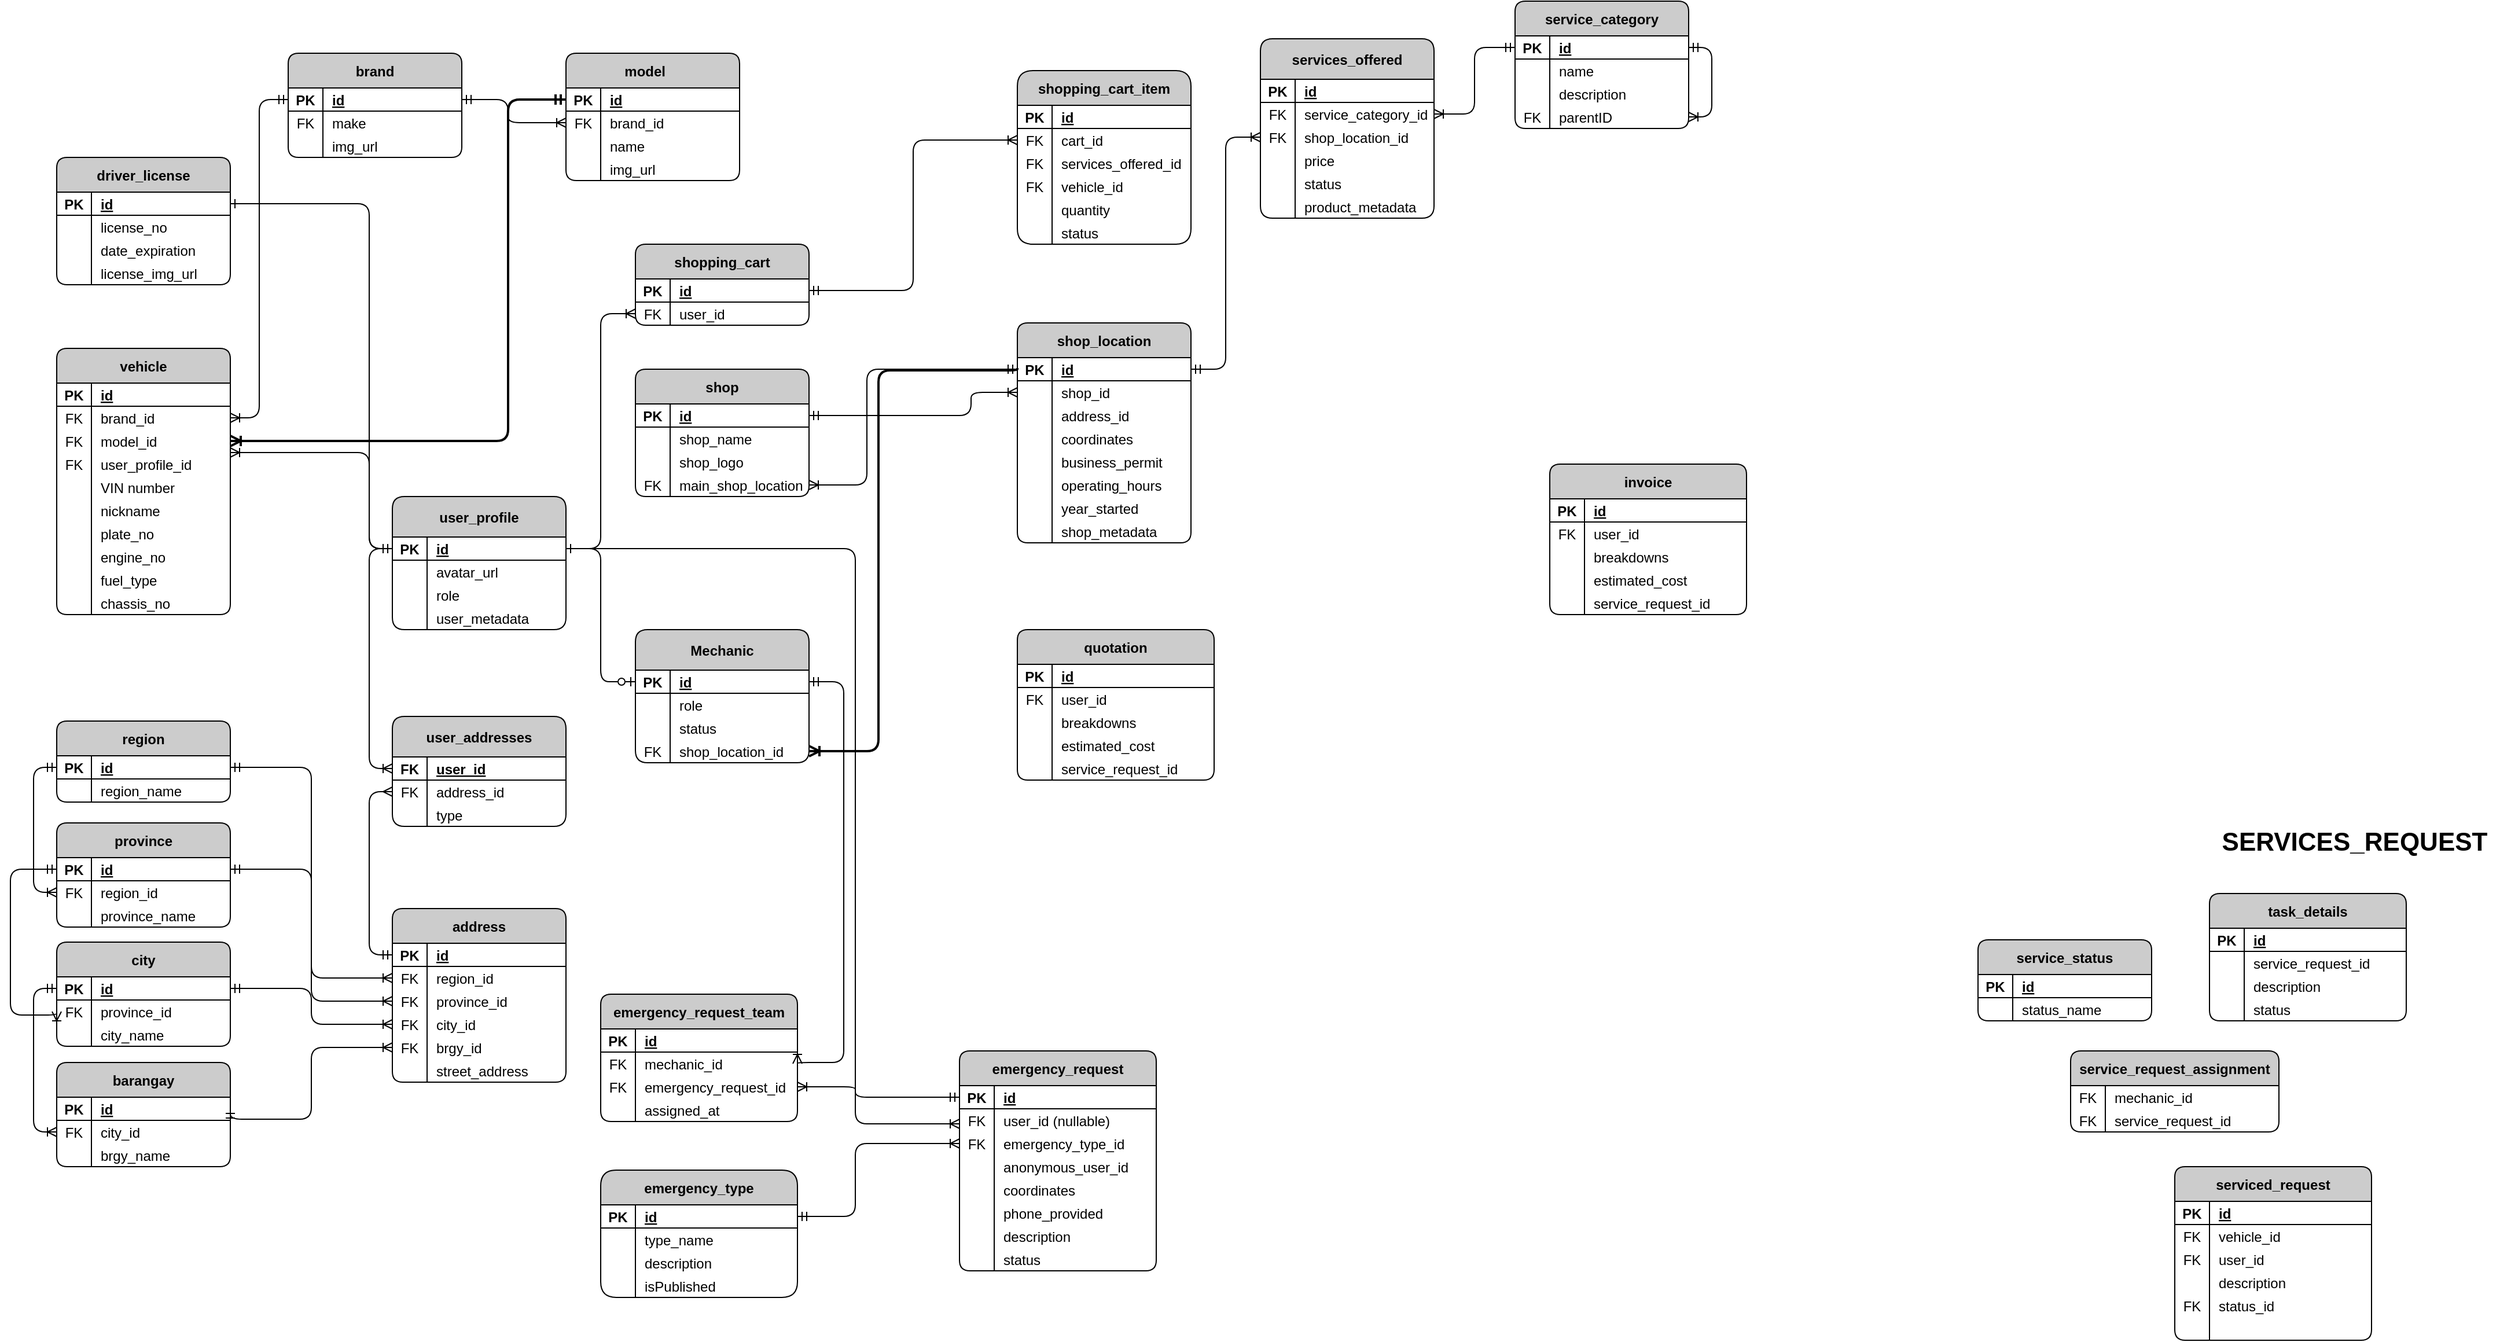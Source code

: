 <mxfile version="21.1.1" type="github">
  <diagram name="Page-1" id="2S65_K8TlIW-I9RaxmhA">
    <mxGraphModel dx="1122" dy="699" grid="1" gridSize="10" guides="1" tooltips="1" connect="1" arrows="1" fold="1" page="1" pageScale="1" pageWidth="2500" pageHeight="1500" math="0" shadow="0">
      <root>
        <mxCell id="0" />
        <mxCell id="1" parent="0" />
        <mxCell id="NEq94bja0d4M9y6Vz07w-27" style="edgeStyle=orthogonalEdgeStyle;rounded=1;orthogonalLoop=1;jettySize=auto;html=1;exitX=1;exitY=0.5;exitDx=0;exitDy=0;startArrow=ERmandOne;startFill=0;endArrow=ERoneToMany;endFill=0;" edge="1" parent="1" source="i7tEf-TvOahy5MTC6O9w-421" target="i7tEf-TvOahy5MTC6O9w-424">
          <mxGeometry relative="1" as="geometry" />
        </mxCell>
        <mxCell id="i7tEf-TvOahy5MTC6O9w-16" value="driver_license" style="shape=table;startSize=30;container=1;collapsible=1;childLayout=tableLayout;fixedRows=1;rowLines=0;fontStyle=1;align=center;resizeLast=1;fillColor=#CCCCCC;arcSize=10;rounded=1;shadow=0;" parent="1" vertex="1">
          <mxGeometry x="90" y="185" width="150" height="110" as="geometry">
            <mxRectangle x="70" y="40" width="100" height="30" as="alternateBounds" />
          </mxGeometry>
        </mxCell>
        <mxCell id="i7tEf-TvOahy5MTC6O9w-17" value="" style="shape=partialRectangle;collapsible=0;dropTarget=0;pointerEvents=0;fillColor=none;top=0;left=0;bottom=1;right=0;points=[[0,0.5],[1,0.5]];portConstraint=eastwest;shadow=0;" parent="i7tEf-TvOahy5MTC6O9w-16" vertex="1">
          <mxGeometry y="30" width="150" height="20" as="geometry" />
        </mxCell>
        <mxCell id="i7tEf-TvOahy5MTC6O9w-18" value="PK" style="shape=partialRectangle;connectable=0;fillColor=none;top=0;left=0;bottom=0;right=0;fontStyle=1;overflow=hidden;shadow=0;" parent="i7tEf-TvOahy5MTC6O9w-17" vertex="1">
          <mxGeometry width="30" height="20" as="geometry">
            <mxRectangle width="30" height="20" as="alternateBounds" />
          </mxGeometry>
        </mxCell>
        <mxCell id="i7tEf-TvOahy5MTC6O9w-19" value="id" style="shape=partialRectangle;connectable=0;fillColor=none;top=0;left=0;bottom=0;right=0;align=left;spacingLeft=6;fontStyle=5;overflow=hidden;shadow=0;" parent="i7tEf-TvOahy5MTC6O9w-17" vertex="1">
          <mxGeometry x="30" width="120" height="20" as="geometry">
            <mxRectangle width="120" height="20" as="alternateBounds" />
          </mxGeometry>
        </mxCell>
        <mxCell id="i7tEf-TvOahy5MTC6O9w-23" style="shape=partialRectangle;collapsible=0;dropTarget=0;pointerEvents=0;fillColor=none;top=0;left=0;bottom=0;right=0;points=[[0,0.5],[1,0.5]];portConstraint=eastwest;shadow=0;" parent="i7tEf-TvOahy5MTC6O9w-16" vertex="1">
          <mxGeometry y="50" width="150" height="20" as="geometry" />
        </mxCell>
        <mxCell id="i7tEf-TvOahy5MTC6O9w-24" value="" style="shape=partialRectangle;connectable=0;fillColor=none;top=0;left=0;bottom=0;right=0;editable=1;overflow=hidden;shadow=0;" parent="i7tEf-TvOahy5MTC6O9w-23" vertex="1">
          <mxGeometry width="30" height="20" as="geometry">
            <mxRectangle width="30" height="20" as="alternateBounds" />
          </mxGeometry>
        </mxCell>
        <mxCell id="i7tEf-TvOahy5MTC6O9w-25" value="license_no" style="shape=partialRectangle;connectable=0;fillColor=none;top=0;left=0;bottom=0;right=0;align=left;spacingLeft=6;overflow=hidden;shadow=0;" parent="i7tEf-TvOahy5MTC6O9w-23" vertex="1">
          <mxGeometry x="30" width="120" height="20" as="geometry">
            <mxRectangle width="120" height="20" as="alternateBounds" />
          </mxGeometry>
        </mxCell>
        <mxCell id="i7tEf-TvOahy5MTC6O9w-26" value="" style="shape=partialRectangle;collapsible=0;dropTarget=0;pointerEvents=0;fillColor=none;top=0;left=0;bottom=0;right=0;points=[[0,0.5],[1,0.5]];portConstraint=eastwest;shadow=0;" parent="i7tEf-TvOahy5MTC6O9w-16" vertex="1">
          <mxGeometry y="70" width="150" height="20" as="geometry" />
        </mxCell>
        <mxCell id="i7tEf-TvOahy5MTC6O9w-27" value="" style="shape=partialRectangle;connectable=0;fillColor=none;top=0;left=0;bottom=0;right=0;editable=1;overflow=hidden;shadow=0;" parent="i7tEf-TvOahy5MTC6O9w-26" vertex="1">
          <mxGeometry width="30" height="20" as="geometry">
            <mxRectangle width="30" height="20" as="alternateBounds" />
          </mxGeometry>
        </mxCell>
        <mxCell id="i7tEf-TvOahy5MTC6O9w-28" value="date_expiration" style="shape=partialRectangle;connectable=0;fillColor=none;top=0;left=0;bottom=0;right=0;align=left;spacingLeft=6;overflow=hidden;shadow=0;" parent="i7tEf-TvOahy5MTC6O9w-26" vertex="1">
          <mxGeometry x="30" width="120" height="20" as="geometry">
            <mxRectangle width="120" height="20" as="alternateBounds" />
          </mxGeometry>
        </mxCell>
        <mxCell id="i7tEf-TvOahy5MTC6O9w-29" value="" style="shape=partialRectangle;collapsible=0;dropTarget=0;pointerEvents=0;fillColor=none;top=0;left=0;bottom=0;right=0;points=[[0,0.5],[1,0.5]];portConstraint=eastwest;shadow=0;" parent="i7tEf-TvOahy5MTC6O9w-16" vertex="1">
          <mxGeometry y="90" width="150" height="20" as="geometry" />
        </mxCell>
        <mxCell id="i7tEf-TvOahy5MTC6O9w-30" value="" style="shape=partialRectangle;connectable=0;fillColor=none;top=0;left=0;bottom=0;right=0;editable=1;overflow=hidden;shadow=0;" parent="i7tEf-TvOahy5MTC6O9w-29" vertex="1">
          <mxGeometry width="30" height="20" as="geometry">
            <mxRectangle width="30" height="20" as="alternateBounds" />
          </mxGeometry>
        </mxCell>
        <mxCell id="i7tEf-TvOahy5MTC6O9w-31" value="license_img_url" style="shape=partialRectangle;connectable=0;fillColor=none;top=0;left=0;bottom=0;right=0;align=left;spacingLeft=6;overflow=hidden;shadow=0;" parent="i7tEf-TvOahy5MTC6O9w-29" vertex="1">
          <mxGeometry x="30" width="120" height="20" as="geometry">
            <mxRectangle width="120" height="20" as="alternateBounds" />
          </mxGeometry>
        </mxCell>
        <mxCell id="i7tEf-TvOahy5MTC6O9w-89" value="user_profile" style="shape=table;startSize=35;container=1;collapsible=1;childLayout=tableLayout;fixedRows=1;rowLines=0;fontStyle=1;align=center;resizeLast=1;fillColor=#CCCCCC;strokeColor=#000000;rounded=1;arcSize=10;shadow=0;" parent="1" vertex="1">
          <mxGeometry x="380" y="478" width="150" height="115" as="geometry">
            <mxRectangle x="70" y="40" width="100" height="30" as="alternateBounds" />
          </mxGeometry>
        </mxCell>
        <mxCell id="i7tEf-TvOahy5MTC6O9w-90" value="" style="shape=partialRectangle;collapsible=0;dropTarget=0;pointerEvents=0;fillColor=none;top=0;left=0;bottom=1;right=0;points=[[0,0.5],[1,0.5]];portConstraint=eastwest;shadow=0;" parent="i7tEf-TvOahy5MTC6O9w-89" vertex="1">
          <mxGeometry y="35" width="150" height="20" as="geometry" />
        </mxCell>
        <mxCell id="i7tEf-TvOahy5MTC6O9w-91" value="PK" style="shape=partialRectangle;connectable=0;fillColor=none;top=0;left=0;bottom=0;right=0;fontStyle=1;overflow=hidden;shadow=0;" parent="i7tEf-TvOahy5MTC6O9w-90" vertex="1">
          <mxGeometry width="30" height="20" as="geometry">
            <mxRectangle width="30" height="20" as="alternateBounds" />
          </mxGeometry>
        </mxCell>
        <mxCell id="i7tEf-TvOahy5MTC6O9w-92" value="id" style="shape=partialRectangle;connectable=0;fillColor=none;top=0;left=0;bottom=0;right=0;align=left;spacingLeft=6;fontStyle=5;overflow=hidden;shadow=0;" parent="i7tEf-TvOahy5MTC6O9w-90" vertex="1">
          <mxGeometry x="30" width="120" height="20" as="geometry">
            <mxRectangle width="120" height="20" as="alternateBounds" />
          </mxGeometry>
        </mxCell>
        <mxCell id="i7tEf-TvOahy5MTC6O9w-96" style="shape=partialRectangle;collapsible=0;dropTarget=0;pointerEvents=0;fillColor=none;top=0;left=0;bottom=0;right=0;points=[[0,0.5],[1,0.5]];portConstraint=eastwest;shadow=0;" parent="i7tEf-TvOahy5MTC6O9w-89" vertex="1">
          <mxGeometry y="55" width="150" height="20" as="geometry" />
        </mxCell>
        <mxCell id="i7tEf-TvOahy5MTC6O9w-97" value="" style="shape=partialRectangle;connectable=0;fillColor=none;top=0;left=0;bottom=0;right=0;editable=1;overflow=hidden;shadow=0;" parent="i7tEf-TvOahy5MTC6O9w-96" vertex="1">
          <mxGeometry width="30" height="20" as="geometry">
            <mxRectangle width="30" height="20" as="alternateBounds" />
          </mxGeometry>
        </mxCell>
        <mxCell id="i7tEf-TvOahy5MTC6O9w-98" value="avatar_url" style="shape=partialRectangle;connectable=0;fillColor=none;top=0;left=0;bottom=0;right=0;align=left;spacingLeft=6;overflow=hidden;shadow=0;" parent="i7tEf-TvOahy5MTC6O9w-96" vertex="1">
          <mxGeometry x="30" width="120" height="20" as="geometry">
            <mxRectangle width="120" height="20" as="alternateBounds" />
          </mxGeometry>
        </mxCell>
        <mxCell id="i7tEf-TvOahy5MTC6O9w-109" style="shape=partialRectangle;collapsible=0;dropTarget=0;pointerEvents=0;fillColor=none;top=0;left=0;bottom=0;right=0;points=[[0,0.5],[1,0.5]];portConstraint=eastwest;shadow=0;" parent="i7tEf-TvOahy5MTC6O9w-89" vertex="1">
          <mxGeometry y="75" width="150" height="20" as="geometry" />
        </mxCell>
        <mxCell id="i7tEf-TvOahy5MTC6O9w-110" value="" style="shape=partialRectangle;connectable=0;fillColor=none;top=0;left=0;bottom=0;right=0;editable=1;overflow=hidden;shadow=0;" parent="i7tEf-TvOahy5MTC6O9w-109" vertex="1">
          <mxGeometry width="30" height="20" as="geometry">
            <mxRectangle width="30" height="20" as="alternateBounds" />
          </mxGeometry>
        </mxCell>
        <mxCell id="i7tEf-TvOahy5MTC6O9w-111" value="role" style="shape=partialRectangle;connectable=0;fillColor=none;top=0;left=0;bottom=0;right=0;align=left;spacingLeft=6;overflow=hidden;shadow=0;" parent="i7tEf-TvOahy5MTC6O9w-109" vertex="1">
          <mxGeometry x="30" width="120" height="20" as="geometry">
            <mxRectangle width="120" height="20" as="alternateBounds" />
          </mxGeometry>
        </mxCell>
        <mxCell id="i7tEf-TvOahy5MTC6O9w-106" style="shape=partialRectangle;collapsible=0;dropTarget=0;pointerEvents=0;fillColor=none;top=0;left=0;bottom=0;right=0;points=[[0,0.5],[1,0.5]];portConstraint=eastwest;shadow=0;" parent="i7tEf-TvOahy5MTC6O9w-89" vertex="1">
          <mxGeometry y="95" width="150" height="20" as="geometry" />
        </mxCell>
        <mxCell id="i7tEf-TvOahy5MTC6O9w-107" value="" style="shape=partialRectangle;connectable=0;fillColor=none;top=0;left=0;bottom=0;right=0;editable=1;overflow=hidden;shadow=0;" parent="i7tEf-TvOahy5MTC6O9w-106" vertex="1">
          <mxGeometry width="30" height="20" as="geometry">
            <mxRectangle width="30" height="20" as="alternateBounds" />
          </mxGeometry>
        </mxCell>
        <mxCell id="i7tEf-TvOahy5MTC6O9w-108" value="user_metadata" style="shape=partialRectangle;connectable=0;fillColor=none;top=0;left=0;bottom=0;right=0;align=left;spacingLeft=6;overflow=hidden;shadow=0;" parent="i7tEf-TvOahy5MTC6O9w-106" vertex="1">
          <mxGeometry x="30" width="120" height="20" as="geometry">
            <mxRectangle width="120" height="20" as="alternateBounds" />
          </mxGeometry>
        </mxCell>
        <mxCell id="i7tEf-TvOahy5MTC6O9w-112" value="address" style="shape=table;startSize=30;container=1;collapsible=1;childLayout=tableLayout;fixedRows=1;rowLines=0;fontStyle=1;align=center;resizeLast=1;fillColor=#CCCCCC;strokeColor=#000000;rounded=1;arcSize=10;shadow=0;" parent="1" vertex="1">
          <mxGeometry x="380" y="834" width="150" height="150" as="geometry">
            <mxRectangle x="70" y="40" width="100" height="30" as="alternateBounds" />
          </mxGeometry>
        </mxCell>
        <mxCell id="i7tEf-TvOahy5MTC6O9w-113" value="" style="shape=partialRectangle;collapsible=0;dropTarget=0;pointerEvents=0;fillColor=none;top=0;left=0;bottom=1;right=0;points=[[0,0.5],[1,0.5]];portConstraint=eastwest;shadow=0;" parent="i7tEf-TvOahy5MTC6O9w-112" vertex="1">
          <mxGeometry y="30" width="150" height="20" as="geometry" />
        </mxCell>
        <mxCell id="i7tEf-TvOahy5MTC6O9w-114" value="PK" style="shape=partialRectangle;connectable=0;fillColor=none;top=0;left=0;bottom=0;right=0;fontStyle=1;overflow=hidden;shadow=0;" parent="i7tEf-TvOahy5MTC6O9w-113" vertex="1">
          <mxGeometry width="30" height="20" as="geometry">
            <mxRectangle width="30" height="20" as="alternateBounds" />
          </mxGeometry>
        </mxCell>
        <mxCell id="i7tEf-TvOahy5MTC6O9w-115" value="id" style="shape=partialRectangle;connectable=0;fillColor=none;top=0;left=0;bottom=0;right=0;align=left;spacingLeft=6;fontStyle=5;overflow=hidden;shadow=0;" parent="i7tEf-TvOahy5MTC6O9w-113" vertex="1">
          <mxGeometry x="30" width="120" height="20" as="geometry">
            <mxRectangle width="120" height="20" as="alternateBounds" />
          </mxGeometry>
        </mxCell>
        <mxCell id="i7tEf-TvOahy5MTC6O9w-116" style="shape=partialRectangle;collapsible=0;dropTarget=0;pointerEvents=0;fillColor=none;top=0;left=0;bottom=0;right=0;points=[[0,0.5],[1,0.5]];portConstraint=eastwest;shadow=0;" parent="i7tEf-TvOahy5MTC6O9w-112" vertex="1">
          <mxGeometry y="50" width="150" height="20" as="geometry" />
        </mxCell>
        <mxCell id="i7tEf-TvOahy5MTC6O9w-117" value="FK" style="shape=partialRectangle;connectable=0;fillColor=none;top=0;left=0;bottom=0;right=0;editable=1;overflow=hidden;shadow=0;" parent="i7tEf-TvOahy5MTC6O9w-116" vertex="1">
          <mxGeometry width="30" height="20" as="geometry">
            <mxRectangle width="30" height="20" as="alternateBounds" />
          </mxGeometry>
        </mxCell>
        <mxCell id="i7tEf-TvOahy5MTC6O9w-118" value="region_id" style="shape=partialRectangle;connectable=0;fillColor=none;top=0;left=0;bottom=0;right=0;align=left;spacingLeft=6;overflow=hidden;shadow=0;" parent="i7tEf-TvOahy5MTC6O9w-116" vertex="1">
          <mxGeometry x="30" width="120" height="20" as="geometry">
            <mxRectangle width="120" height="20" as="alternateBounds" />
          </mxGeometry>
        </mxCell>
        <mxCell id="i7tEf-TvOahy5MTC6O9w-119" style="shape=partialRectangle;collapsible=0;dropTarget=0;pointerEvents=0;fillColor=none;top=0;left=0;bottom=0;right=0;points=[[0,0.5],[1,0.5]];portConstraint=eastwest;shadow=0;" parent="i7tEf-TvOahy5MTC6O9w-112" vertex="1">
          <mxGeometry y="70" width="150" height="20" as="geometry" />
        </mxCell>
        <mxCell id="i7tEf-TvOahy5MTC6O9w-120" value="FK" style="shape=partialRectangle;connectable=0;fillColor=none;top=0;left=0;bottom=0;right=0;editable=1;overflow=hidden;shadow=0;" parent="i7tEf-TvOahy5MTC6O9w-119" vertex="1">
          <mxGeometry width="30" height="20" as="geometry">
            <mxRectangle width="30" height="20" as="alternateBounds" />
          </mxGeometry>
        </mxCell>
        <mxCell id="i7tEf-TvOahy5MTC6O9w-121" value="province_id" style="shape=partialRectangle;connectable=0;fillColor=none;top=0;left=0;bottom=0;right=0;align=left;spacingLeft=6;overflow=hidden;shadow=0;" parent="i7tEf-TvOahy5MTC6O9w-119" vertex="1">
          <mxGeometry x="30" width="120" height="20" as="geometry">
            <mxRectangle width="120" height="20" as="alternateBounds" />
          </mxGeometry>
        </mxCell>
        <mxCell id="i7tEf-TvOahy5MTC6O9w-122" style="shape=partialRectangle;collapsible=0;dropTarget=0;pointerEvents=0;fillColor=none;top=0;left=0;bottom=0;right=0;points=[[0,0.5],[1,0.5]];portConstraint=eastwest;shadow=0;" parent="i7tEf-TvOahy5MTC6O9w-112" vertex="1">
          <mxGeometry y="90" width="150" height="20" as="geometry" />
        </mxCell>
        <mxCell id="i7tEf-TvOahy5MTC6O9w-123" value="FK" style="shape=partialRectangle;connectable=0;fillColor=none;top=0;left=0;bottom=0;right=0;editable=1;overflow=hidden;shadow=0;" parent="i7tEf-TvOahy5MTC6O9w-122" vertex="1">
          <mxGeometry width="30" height="20" as="geometry">
            <mxRectangle width="30" height="20" as="alternateBounds" />
          </mxGeometry>
        </mxCell>
        <mxCell id="i7tEf-TvOahy5MTC6O9w-124" value="city_id" style="shape=partialRectangle;connectable=0;fillColor=none;top=0;left=0;bottom=0;right=0;align=left;spacingLeft=6;overflow=hidden;shadow=0;" parent="i7tEf-TvOahy5MTC6O9w-122" vertex="1">
          <mxGeometry x="30" width="120" height="20" as="geometry">
            <mxRectangle width="120" height="20" as="alternateBounds" />
          </mxGeometry>
        </mxCell>
        <mxCell id="i7tEf-TvOahy5MTC6O9w-125" style="shape=partialRectangle;collapsible=0;dropTarget=0;pointerEvents=0;fillColor=none;top=0;left=0;bottom=0;right=0;points=[[0,0.5],[1,0.5]];portConstraint=eastwest;shadow=0;" parent="i7tEf-TvOahy5MTC6O9w-112" vertex="1">
          <mxGeometry y="110" width="150" height="20" as="geometry" />
        </mxCell>
        <mxCell id="i7tEf-TvOahy5MTC6O9w-126" value="FK" style="shape=partialRectangle;connectable=0;fillColor=none;top=0;left=0;bottom=0;right=0;editable=1;overflow=hidden;shadow=0;" parent="i7tEf-TvOahy5MTC6O9w-125" vertex="1">
          <mxGeometry width="30" height="20" as="geometry">
            <mxRectangle width="30" height="20" as="alternateBounds" />
          </mxGeometry>
        </mxCell>
        <mxCell id="i7tEf-TvOahy5MTC6O9w-127" value="brgy_id" style="shape=partialRectangle;connectable=0;fillColor=none;top=0;left=0;bottom=0;right=0;align=left;spacingLeft=6;overflow=hidden;shadow=0;" parent="i7tEf-TvOahy5MTC6O9w-125" vertex="1">
          <mxGeometry x="30" width="120" height="20" as="geometry">
            <mxRectangle width="120" height="20" as="alternateBounds" />
          </mxGeometry>
        </mxCell>
        <mxCell id="i7tEf-TvOahy5MTC6O9w-130" style="shape=partialRectangle;collapsible=0;dropTarget=0;pointerEvents=0;fillColor=none;top=0;left=0;bottom=0;right=0;points=[[0,0.5],[1,0.5]];portConstraint=eastwest;shadow=0;" parent="i7tEf-TvOahy5MTC6O9w-112" vertex="1">
          <mxGeometry y="130" width="150" height="20" as="geometry" />
        </mxCell>
        <mxCell id="i7tEf-TvOahy5MTC6O9w-131" value="" style="shape=partialRectangle;connectable=0;fillColor=none;top=0;left=0;bottom=0;right=0;editable=1;overflow=hidden;shadow=0;" parent="i7tEf-TvOahy5MTC6O9w-130" vertex="1">
          <mxGeometry width="30" height="20" as="geometry">
            <mxRectangle width="30" height="20" as="alternateBounds" />
          </mxGeometry>
        </mxCell>
        <mxCell id="i7tEf-TvOahy5MTC6O9w-132" value="street_address" style="shape=partialRectangle;connectable=0;fillColor=none;top=0;left=0;bottom=0;right=0;align=left;spacingLeft=6;overflow=hidden;shadow=0;" parent="i7tEf-TvOahy5MTC6O9w-130" vertex="1">
          <mxGeometry x="30" width="120" height="20" as="geometry">
            <mxRectangle width="120" height="20" as="alternateBounds" />
          </mxGeometry>
        </mxCell>
        <mxCell id="i7tEf-TvOahy5MTC6O9w-152" value="city" style="shape=table;startSize=30;container=1;collapsible=1;childLayout=tableLayout;fixedRows=1;rowLines=0;fontStyle=1;align=center;resizeLast=1;fillColor=#CCCCCC;rounded=1;arcSize=10;shadow=0;" parent="1" vertex="1">
          <mxGeometry x="90" y="863" width="150" height="90" as="geometry">
            <mxRectangle x="70" y="40" width="100" height="30" as="alternateBounds" />
          </mxGeometry>
        </mxCell>
        <mxCell id="i7tEf-TvOahy5MTC6O9w-153" value="" style="shape=partialRectangle;collapsible=0;dropTarget=0;pointerEvents=0;fillColor=none;top=0;left=0;bottom=1;right=0;points=[[0,0.5],[1,0.5]];portConstraint=eastwest;shadow=0;" parent="i7tEf-TvOahy5MTC6O9w-152" vertex="1">
          <mxGeometry y="30" width="150" height="20" as="geometry" />
        </mxCell>
        <mxCell id="i7tEf-TvOahy5MTC6O9w-154" value="PK" style="shape=partialRectangle;connectable=0;fillColor=none;top=0;left=0;bottom=0;right=0;fontStyle=1;overflow=hidden;shadow=0;" parent="i7tEf-TvOahy5MTC6O9w-153" vertex="1">
          <mxGeometry width="30" height="20" as="geometry">
            <mxRectangle width="30" height="20" as="alternateBounds" />
          </mxGeometry>
        </mxCell>
        <mxCell id="i7tEf-TvOahy5MTC6O9w-155" value="id" style="shape=partialRectangle;connectable=0;fillColor=none;top=0;left=0;bottom=0;right=0;align=left;spacingLeft=6;fontStyle=5;overflow=hidden;shadow=0;" parent="i7tEf-TvOahy5MTC6O9w-153" vertex="1">
          <mxGeometry x="30" width="120" height="20" as="geometry">
            <mxRectangle width="120" height="20" as="alternateBounds" />
          </mxGeometry>
        </mxCell>
        <mxCell id="i7tEf-TvOahy5MTC6O9w-156" style="shape=partialRectangle;collapsible=0;dropTarget=0;pointerEvents=0;fillColor=none;top=0;left=0;bottom=0;right=0;points=[[0,0.5],[1,0.5]];portConstraint=eastwest;shadow=0;" parent="i7tEf-TvOahy5MTC6O9w-152" vertex="1">
          <mxGeometry y="50" width="150" height="20" as="geometry" />
        </mxCell>
        <mxCell id="i7tEf-TvOahy5MTC6O9w-157" value="FK" style="shape=partialRectangle;connectable=0;fillColor=none;top=0;left=0;bottom=0;right=0;editable=1;overflow=hidden;shadow=0;" parent="i7tEf-TvOahy5MTC6O9w-156" vertex="1">
          <mxGeometry width="30" height="20" as="geometry">
            <mxRectangle width="30" height="20" as="alternateBounds" />
          </mxGeometry>
        </mxCell>
        <mxCell id="i7tEf-TvOahy5MTC6O9w-158" value="province_id" style="shape=partialRectangle;connectable=0;fillColor=none;top=0;left=0;bottom=0;right=0;align=left;spacingLeft=6;overflow=hidden;shadow=0;" parent="i7tEf-TvOahy5MTC6O9w-156" vertex="1">
          <mxGeometry x="30" width="120" height="20" as="geometry">
            <mxRectangle width="120" height="20" as="alternateBounds" />
          </mxGeometry>
        </mxCell>
        <mxCell id="i7tEf-TvOahy5MTC6O9w-159" style="shape=partialRectangle;collapsible=0;dropTarget=0;pointerEvents=0;fillColor=none;top=0;left=0;bottom=0;right=0;points=[[0,0.5],[1,0.5]];portConstraint=eastwest;shadow=0;" parent="i7tEf-TvOahy5MTC6O9w-152" vertex="1">
          <mxGeometry y="70" width="150" height="20" as="geometry" />
        </mxCell>
        <mxCell id="i7tEf-TvOahy5MTC6O9w-160" value="" style="shape=partialRectangle;connectable=0;fillColor=none;top=0;left=0;bottom=0;right=0;editable=1;overflow=hidden;shadow=0;" parent="i7tEf-TvOahy5MTC6O9w-159" vertex="1">
          <mxGeometry width="30" height="20" as="geometry">
            <mxRectangle width="30" height="20" as="alternateBounds" />
          </mxGeometry>
        </mxCell>
        <mxCell id="i7tEf-TvOahy5MTC6O9w-161" value="city_name" style="shape=partialRectangle;connectable=0;fillColor=none;top=0;left=0;bottom=0;right=0;align=left;spacingLeft=6;overflow=hidden;shadow=0;" parent="i7tEf-TvOahy5MTC6O9w-159" vertex="1">
          <mxGeometry x="30" width="120" height="20" as="geometry">
            <mxRectangle width="120" height="20" as="alternateBounds" />
          </mxGeometry>
        </mxCell>
        <mxCell id="i7tEf-TvOahy5MTC6O9w-162" value="province" style="shape=table;startSize=30;container=1;collapsible=1;childLayout=tableLayout;fixedRows=1;rowLines=0;fontStyle=1;align=center;resizeLast=1;fillColor=#CCCCCC;strokeColor=#000000;rounded=1;arcSize=10;shadow=0;" parent="1" vertex="1">
          <mxGeometry x="90" y="760" width="150" height="90" as="geometry">
            <mxRectangle x="70" y="40" width="100" height="30" as="alternateBounds" />
          </mxGeometry>
        </mxCell>
        <mxCell id="i7tEf-TvOahy5MTC6O9w-163" value="" style="shape=partialRectangle;collapsible=0;dropTarget=0;pointerEvents=0;fillColor=none;top=0;left=0;bottom=1;right=0;points=[[0,0.5],[1,0.5]];portConstraint=eastwest;shadow=0;" parent="i7tEf-TvOahy5MTC6O9w-162" vertex="1">
          <mxGeometry y="30" width="150" height="20" as="geometry" />
        </mxCell>
        <mxCell id="i7tEf-TvOahy5MTC6O9w-164" value="PK" style="shape=partialRectangle;connectable=0;fillColor=none;top=0;left=0;bottom=0;right=0;fontStyle=1;overflow=hidden;shadow=0;" parent="i7tEf-TvOahy5MTC6O9w-163" vertex="1">
          <mxGeometry width="30" height="20" as="geometry">
            <mxRectangle width="30" height="20" as="alternateBounds" />
          </mxGeometry>
        </mxCell>
        <mxCell id="i7tEf-TvOahy5MTC6O9w-165" value="id" style="shape=partialRectangle;connectable=0;fillColor=none;top=0;left=0;bottom=0;right=0;align=left;spacingLeft=6;fontStyle=5;overflow=hidden;shadow=0;" parent="i7tEf-TvOahy5MTC6O9w-163" vertex="1">
          <mxGeometry x="30" width="120" height="20" as="geometry">
            <mxRectangle width="120" height="20" as="alternateBounds" />
          </mxGeometry>
        </mxCell>
        <mxCell id="i7tEf-TvOahy5MTC6O9w-166" style="shape=partialRectangle;collapsible=0;dropTarget=0;pointerEvents=0;fillColor=none;top=0;left=0;bottom=0;right=0;points=[[0,0.5],[1,0.5]];portConstraint=eastwest;shadow=0;" parent="i7tEf-TvOahy5MTC6O9w-162" vertex="1">
          <mxGeometry y="50" width="150" height="20" as="geometry" />
        </mxCell>
        <mxCell id="i7tEf-TvOahy5MTC6O9w-167" value="FK" style="shape=partialRectangle;connectable=0;fillColor=none;top=0;left=0;bottom=0;right=0;editable=1;overflow=hidden;shadow=0;" parent="i7tEf-TvOahy5MTC6O9w-166" vertex="1">
          <mxGeometry width="30" height="20" as="geometry">
            <mxRectangle width="30" height="20" as="alternateBounds" />
          </mxGeometry>
        </mxCell>
        <mxCell id="i7tEf-TvOahy5MTC6O9w-168" value="region_id" style="shape=partialRectangle;connectable=0;fillColor=none;top=0;left=0;bottom=0;right=0;align=left;spacingLeft=6;overflow=hidden;shadow=0;" parent="i7tEf-TvOahy5MTC6O9w-166" vertex="1">
          <mxGeometry x="30" width="120" height="20" as="geometry">
            <mxRectangle width="120" height="20" as="alternateBounds" />
          </mxGeometry>
        </mxCell>
        <mxCell id="i7tEf-TvOahy5MTC6O9w-169" style="shape=partialRectangle;collapsible=0;dropTarget=0;pointerEvents=0;fillColor=none;top=0;left=0;bottom=0;right=0;points=[[0,0.5],[1,0.5]];portConstraint=eastwest;shadow=0;" parent="i7tEf-TvOahy5MTC6O9w-162" vertex="1">
          <mxGeometry y="70" width="150" height="20" as="geometry" />
        </mxCell>
        <mxCell id="i7tEf-TvOahy5MTC6O9w-170" value="" style="shape=partialRectangle;connectable=0;fillColor=none;top=0;left=0;bottom=0;right=0;editable=1;overflow=hidden;shadow=0;" parent="i7tEf-TvOahy5MTC6O9w-169" vertex="1">
          <mxGeometry width="30" height="20" as="geometry">
            <mxRectangle width="30" height="20" as="alternateBounds" />
          </mxGeometry>
        </mxCell>
        <mxCell id="i7tEf-TvOahy5MTC6O9w-171" value="province_name" style="shape=partialRectangle;connectable=0;fillColor=none;top=0;left=0;bottom=0;right=0;align=left;spacingLeft=6;overflow=hidden;shadow=0;" parent="i7tEf-TvOahy5MTC6O9w-169" vertex="1">
          <mxGeometry x="30" width="120" height="20" as="geometry">
            <mxRectangle width="120" height="20" as="alternateBounds" />
          </mxGeometry>
        </mxCell>
        <mxCell id="i7tEf-TvOahy5MTC6O9w-180" value="barangay" style="shape=table;startSize=30;container=1;collapsible=1;childLayout=tableLayout;fixedRows=1;rowLines=0;fontStyle=1;align=center;resizeLast=1;fillColor=#CCCCCC;rounded=1;arcSize=10;shadow=0;" parent="1" vertex="1">
          <mxGeometry x="90" y="967" width="150" height="90" as="geometry">
            <mxRectangle x="70" y="40" width="100" height="30" as="alternateBounds" />
          </mxGeometry>
        </mxCell>
        <mxCell id="i7tEf-TvOahy5MTC6O9w-181" value="" style="shape=partialRectangle;collapsible=0;dropTarget=0;pointerEvents=0;fillColor=none;top=0;left=0;bottom=1;right=0;points=[[0,0.5],[1,0.5]];portConstraint=eastwest;shadow=0;" parent="i7tEf-TvOahy5MTC6O9w-180" vertex="1">
          <mxGeometry y="30" width="150" height="20" as="geometry" />
        </mxCell>
        <mxCell id="i7tEf-TvOahy5MTC6O9w-182" value="PK" style="shape=partialRectangle;connectable=0;fillColor=none;top=0;left=0;bottom=0;right=0;fontStyle=1;overflow=hidden;shadow=0;" parent="i7tEf-TvOahy5MTC6O9w-181" vertex="1">
          <mxGeometry width="30" height="20" as="geometry">
            <mxRectangle width="30" height="20" as="alternateBounds" />
          </mxGeometry>
        </mxCell>
        <mxCell id="i7tEf-TvOahy5MTC6O9w-183" value="id" style="shape=partialRectangle;connectable=0;fillColor=none;top=0;left=0;bottom=0;right=0;align=left;spacingLeft=6;fontStyle=5;overflow=hidden;shadow=0;" parent="i7tEf-TvOahy5MTC6O9w-181" vertex="1">
          <mxGeometry x="30" width="120" height="20" as="geometry">
            <mxRectangle width="120" height="20" as="alternateBounds" />
          </mxGeometry>
        </mxCell>
        <mxCell id="i7tEf-TvOahy5MTC6O9w-184" style="shape=partialRectangle;collapsible=0;dropTarget=0;pointerEvents=0;fillColor=none;top=0;left=0;bottom=0;right=0;points=[[0,0.5],[1,0.5]];portConstraint=eastwest;shadow=0;" parent="i7tEf-TvOahy5MTC6O9w-180" vertex="1">
          <mxGeometry y="50" width="150" height="20" as="geometry" />
        </mxCell>
        <mxCell id="i7tEf-TvOahy5MTC6O9w-185" value="FK" style="shape=partialRectangle;connectable=0;fillColor=none;top=0;left=0;bottom=0;right=0;editable=1;overflow=hidden;shadow=0;" parent="i7tEf-TvOahy5MTC6O9w-184" vertex="1">
          <mxGeometry width="30" height="20" as="geometry">
            <mxRectangle width="30" height="20" as="alternateBounds" />
          </mxGeometry>
        </mxCell>
        <mxCell id="i7tEf-TvOahy5MTC6O9w-186" value="city_id" style="shape=partialRectangle;connectable=0;fillColor=none;top=0;left=0;bottom=0;right=0;align=left;spacingLeft=6;overflow=hidden;shadow=0;" parent="i7tEf-TvOahy5MTC6O9w-184" vertex="1">
          <mxGeometry x="30" width="120" height="20" as="geometry">
            <mxRectangle width="120" height="20" as="alternateBounds" />
          </mxGeometry>
        </mxCell>
        <mxCell id="i7tEf-TvOahy5MTC6O9w-187" style="shape=partialRectangle;collapsible=0;dropTarget=0;pointerEvents=0;fillColor=none;top=0;left=0;bottom=0;right=0;points=[[0,0.5],[1,0.5]];portConstraint=eastwest;shadow=0;" parent="i7tEf-TvOahy5MTC6O9w-180" vertex="1">
          <mxGeometry y="70" width="150" height="20" as="geometry" />
        </mxCell>
        <mxCell id="i7tEf-TvOahy5MTC6O9w-188" value="" style="shape=partialRectangle;connectable=0;fillColor=none;top=0;left=0;bottom=0;right=0;editable=1;overflow=hidden;shadow=0;" parent="i7tEf-TvOahy5MTC6O9w-187" vertex="1">
          <mxGeometry width="30" height="20" as="geometry">
            <mxRectangle width="30" height="20" as="alternateBounds" />
          </mxGeometry>
        </mxCell>
        <mxCell id="i7tEf-TvOahy5MTC6O9w-189" value="brgy_name" style="shape=partialRectangle;connectable=0;fillColor=none;top=0;left=0;bottom=0;right=0;align=left;spacingLeft=6;overflow=hidden;shadow=0;" parent="i7tEf-TvOahy5MTC6O9w-187" vertex="1">
          <mxGeometry x="30" width="120" height="20" as="geometry">
            <mxRectangle width="120" height="20" as="alternateBounds" />
          </mxGeometry>
        </mxCell>
        <mxCell id="i7tEf-TvOahy5MTC6O9w-220" value="model    " style="shape=table;startSize=30;container=1;collapsible=1;childLayout=tableLayout;fixedRows=1;rowLines=0;fontStyle=1;align=center;resizeLast=1;fillColor=#CCCCCC;arcSize=10;rounded=1;shadow=0;" parent="1" vertex="1">
          <mxGeometry x="530" y="95" width="150" height="110" as="geometry">
            <mxRectangle x="70" y="40" width="100" height="30" as="alternateBounds" />
          </mxGeometry>
        </mxCell>
        <mxCell id="i7tEf-TvOahy5MTC6O9w-221" value="" style="shape=partialRectangle;collapsible=0;dropTarget=0;pointerEvents=0;fillColor=none;top=0;left=0;bottom=1;right=0;points=[[0,0.5],[1,0.5]];portConstraint=eastwest;shadow=0;" parent="i7tEf-TvOahy5MTC6O9w-220" vertex="1">
          <mxGeometry y="30" width="150" height="20" as="geometry" />
        </mxCell>
        <mxCell id="i7tEf-TvOahy5MTC6O9w-222" value="PK" style="shape=partialRectangle;connectable=0;fillColor=none;top=0;left=0;bottom=0;right=0;fontStyle=1;overflow=hidden;shadow=0;" parent="i7tEf-TvOahy5MTC6O9w-221" vertex="1">
          <mxGeometry width="30" height="20" as="geometry">
            <mxRectangle width="30" height="20" as="alternateBounds" />
          </mxGeometry>
        </mxCell>
        <mxCell id="i7tEf-TvOahy5MTC6O9w-223" value="id" style="shape=partialRectangle;connectable=0;fillColor=none;top=0;left=0;bottom=0;right=0;align=left;spacingLeft=6;fontStyle=5;overflow=hidden;shadow=0;" parent="i7tEf-TvOahy5MTC6O9w-221" vertex="1">
          <mxGeometry x="30" width="120" height="20" as="geometry">
            <mxRectangle width="120" height="20" as="alternateBounds" />
          </mxGeometry>
        </mxCell>
        <mxCell id="i7tEf-TvOahy5MTC6O9w-224" style="shape=partialRectangle;collapsible=0;dropTarget=0;pointerEvents=0;fillColor=none;top=0;left=0;bottom=0;right=0;points=[[0,0.5],[1,0.5]];portConstraint=eastwest;shadow=0;" parent="i7tEf-TvOahy5MTC6O9w-220" vertex="1">
          <mxGeometry y="50" width="150" height="20" as="geometry" />
        </mxCell>
        <mxCell id="i7tEf-TvOahy5MTC6O9w-225" value="FK" style="shape=partialRectangle;connectable=0;fillColor=none;top=0;left=0;bottom=0;right=0;editable=1;overflow=hidden;shadow=0;" parent="i7tEf-TvOahy5MTC6O9w-224" vertex="1">
          <mxGeometry width="30" height="20" as="geometry">
            <mxRectangle width="30" height="20" as="alternateBounds" />
          </mxGeometry>
        </mxCell>
        <mxCell id="i7tEf-TvOahy5MTC6O9w-226" value="brand_id" style="shape=partialRectangle;connectable=0;fillColor=none;top=0;left=0;bottom=0;right=0;align=left;spacingLeft=6;overflow=hidden;shadow=0;" parent="i7tEf-TvOahy5MTC6O9w-224" vertex="1">
          <mxGeometry x="30" width="120" height="20" as="geometry">
            <mxRectangle width="120" height="20" as="alternateBounds" />
          </mxGeometry>
        </mxCell>
        <mxCell id="i7tEf-TvOahy5MTC6O9w-245" style="shape=partialRectangle;collapsible=0;dropTarget=0;pointerEvents=0;fillColor=none;top=0;left=0;bottom=0;right=0;points=[[0,0.5],[1,0.5]];portConstraint=eastwest;shadow=0;" parent="i7tEf-TvOahy5MTC6O9w-220" vertex="1">
          <mxGeometry y="70" width="150" height="20" as="geometry" />
        </mxCell>
        <mxCell id="i7tEf-TvOahy5MTC6O9w-246" value="" style="shape=partialRectangle;connectable=0;fillColor=none;top=0;left=0;bottom=0;right=0;editable=1;overflow=hidden;shadow=0;" parent="i7tEf-TvOahy5MTC6O9w-245" vertex="1">
          <mxGeometry width="30" height="20" as="geometry">
            <mxRectangle width="30" height="20" as="alternateBounds" />
          </mxGeometry>
        </mxCell>
        <mxCell id="i7tEf-TvOahy5MTC6O9w-247" value="name" style="shape=partialRectangle;connectable=0;fillColor=none;top=0;left=0;bottom=0;right=0;align=left;spacingLeft=6;overflow=hidden;shadow=0;" parent="i7tEf-TvOahy5MTC6O9w-245" vertex="1">
          <mxGeometry x="30" width="120" height="20" as="geometry">
            <mxRectangle width="120" height="20" as="alternateBounds" />
          </mxGeometry>
        </mxCell>
        <mxCell id="i7tEf-TvOahy5MTC6O9w-253" style="shape=partialRectangle;collapsible=0;dropTarget=0;pointerEvents=0;fillColor=none;top=0;left=0;bottom=0;right=0;points=[[0,0.5],[1,0.5]];portConstraint=eastwest;shadow=0;" parent="i7tEf-TvOahy5MTC6O9w-220" vertex="1">
          <mxGeometry y="90" width="150" height="20" as="geometry" />
        </mxCell>
        <mxCell id="i7tEf-TvOahy5MTC6O9w-254" value="" style="shape=partialRectangle;connectable=0;fillColor=none;top=0;left=0;bottom=0;right=0;editable=1;overflow=hidden;shadow=0;" parent="i7tEf-TvOahy5MTC6O9w-253" vertex="1">
          <mxGeometry width="30" height="20" as="geometry">
            <mxRectangle width="30" height="20" as="alternateBounds" />
          </mxGeometry>
        </mxCell>
        <mxCell id="i7tEf-TvOahy5MTC6O9w-255" value="img_url" style="shape=partialRectangle;connectable=0;fillColor=none;top=0;left=0;bottom=0;right=0;align=left;spacingLeft=6;overflow=hidden;shadow=0;" parent="i7tEf-TvOahy5MTC6O9w-253" vertex="1">
          <mxGeometry x="30" width="120" height="20" as="geometry">
            <mxRectangle width="120" height="20" as="alternateBounds" />
          </mxGeometry>
        </mxCell>
        <mxCell id="i7tEf-TvOahy5MTC6O9w-227" value="brand" style="shape=table;startSize=30;container=1;collapsible=1;childLayout=tableLayout;fixedRows=1;rowLines=0;fontStyle=1;align=center;resizeLast=1;fillColor=#CCCCCC;rounded=1;arcSize=10;shadow=0;" parent="1" vertex="1">
          <mxGeometry x="290" y="95" width="150" height="90" as="geometry">
            <mxRectangle x="70" y="40" width="100" height="30" as="alternateBounds" />
          </mxGeometry>
        </mxCell>
        <mxCell id="i7tEf-TvOahy5MTC6O9w-228" value="" style="shape=partialRectangle;collapsible=0;dropTarget=0;pointerEvents=0;fillColor=none;top=0;left=0;bottom=1;right=0;points=[[0,0.5],[1,0.5]];portConstraint=eastwest;shadow=0;" parent="i7tEf-TvOahy5MTC6O9w-227" vertex="1">
          <mxGeometry y="30" width="150" height="20" as="geometry" />
        </mxCell>
        <mxCell id="i7tEf-TvOahy5MTC6O9w-229" value="PK" style="shape=partialRectangle;connectable=0;fillColor=none;top=0;left=0;bottom=0;right=0;fontStyle=1;overflow=hidden;shadow=0;" parent="i7tEf-TvOahy5MTC6O9w-228" vertex="1">
          <mxGeometry width="30" height="20" as="geometry">
            <mxRectangle width="30" height="20" as="alternateBounds" />
          </mxGeometry>
        </mxCell>
        <mxCell id="i7tEf-TvOahy5MTC6O9w-230" value="id" style="shape=partialRectangle;connectable=0;fillColor=none;top=0;left=0;bottom=0;right=0;align=left;spacingLeft=6;fontStyle=5;overflow=hidden;shadow=0;" parent="i7tEf-TvOahy5MTC6O9w-228" vertex="1">
          <mxGeometry x="30" width="120" height="20" as="geometry">
            <mxRectangle width="120" height="20" as="alternateBounds" />
          </mxGeometry>
        </mxCell>
        <mxCell id="i7tEf-TvOahy5MTC6O9w-231" style="shape=partialRectangle;collapsible=0;dropTarget=0;pointerEvents=0;fillColor=none;top=0;left=0;bottom=0;right=0;points=[[0,0.5],[1,0.5]];portConstraint=eastwest;shadow=0;" parent="i7tEf-TvOahy5MTC6O9w-227" vertex="1">
          <mxGeometry y="50" width="150" height="20" as="geometry" />
        </mxCell>
        <mxCell id="i7tEf-TvOahy5MTC6O9w-232" value="FK" style="shape=partialRectangle;connectable=0;fillColor=none;top=0;left=0;bottom=0;right=0;editable=1;overflow=hidden;shadow=0;" parent="i7tEf-TvOahy5MTC6O9w-231" vertex="1">
          <mxGeometry width="30" height="20" as="geometry">
            <mxRectangle width="30" height="20" as="alternateBounds" />
          </mxGeometry>
        </mxCell>
        <mxCell id="i7tEf-TvOahy5MTC6O9w-233" value="make    " style="shape=partialRectangle;connectable=0;fillColor=none;top=0;left=0;bottom=0;right=0;align=left;spacingLeft=6;overflow=hidden;shadow=0;" parent="i7tEf-TvOahy5MTC6O9w-231" vertex="1">
          <mxGeometry x="30" width="120" height="20" as="geometry">
            <mxRectangle width="120" height="20" as="alternateBounds" />
          </mxGeometry>
        </mxCell>
        <mxCell id="i7tEf-TvOahy5MTC6O9w-248" style="shape=partialRectangle;collapsible=0;dropTarget=0;pointerEvents=0;fillColor=none;top=0;left=0;bottom=0;right=0;points=[[0,0.5],[1,0.5]];portConstraint=eastwest;shadow=0;" parent="i7tEf-TvOahy5MTC6O9w-227" vertex="1">
          <mxGeometry y="70" width="150" height="20" as="geometry" />
        </mxCell>
        <mxCell id="i7tEf-TvOahy5MTC6O9w-249" value="" style="shape=partialRectangle;connectable=0;fillColor=none;top=0;left=0;bottom=0;right=0;editable=1;overflow=hidden;shadow=0;" parent="i7tEf-TvOahy5MTC6O9w-248" vertex="1">
          <mxGeometry width="30" height="20" as="geometry">
            <mxRectangle width="30" height="20" as="alternateBounds" />
          </mxGeometry>
        </mxCell>
        <mxCell id="i7tEf-TvOahy5MTC6O9w-250" value="img_url" style="shape=partialRectangle;connectable=0;fillColor=none;top=0;left=0;bottom=0;right=0;align=left;spacingLeft=6;overflow=hidden;shadow=0;" parent="i7tEf-TvOahy5MTC6O9w-248" vertex="1">
          <mxGeometry x="30" width="120" height="20" as="geometry">
            <mxRectangle width="120" height="20" as="alternateBounds" />
          </mxGeometry>
        </mxCell>
        <mxCell id="i7tEf-TvOahy5MTC6O9w-261" value="vehicle" style="shape=table;startSize=30;container=1;collapsible=1;childLayout=tableLayout;fixedRows=1;rowLines=0;fontStyle=1;align=center;resizeLast=1;fillColor=#CCCCCC;rounded=1;arcSize=10;shadow=0;swimlaneLine=1;" parent="1" vertex="1">
          <mxGeometry x="90" y="350" width="150" height="230" as="geometry">
            <mxRectangle x="70" y="40" width="100" height="30" as="alternateBounds" />
          </mxGeometry>
        </mxCell>
        <mxCell id="i7tEf-TvOahy5MTC6O9w-262" value="" style="shape=partialRectangle;collapsible=0;dropTarget=0;pointerEvents=0;fillColor=none;top=0;left=0;bottom=1;right=0;points=[[0,0.5],[1,0.5]];portConstraint=eastwest;shadow=0;" parent="i7tEf-TvOahy5MTC6O9w-261" vertex="1">
          <mxGeometry y="30" width="150" height="20" as="geometry" />
        </mxCell>
        <mxCell id="i7tEf-TvOahy5MTC6O9w-263" value="PK" style="shape=partialRectangle;connectable=0;fillColor=none;top=0;left=0;bottom=0;right=0;fontStyle=1;overflow=hidden;shadow=0;" parent="i7tEf-TvOahy5MTC6O9w-262" vertex="1">
          <mxGeometry width="30" height="20" as="geometry">
            <mxRectangle width="30" height="20" as="alternateBounds" />
          </mxGeometry>
        </mxCell>
        <mxCell id="i7tEf-TvOahy5MTC6O9w-264" value="id" style="shape=partialRectangle;connectable=0;fillColor=none;top=0;left=0;bottom=0;right=0;align=left;spacingLeft=6;fontStyle=5;overflow=hidden;shadow=0;" parent="i7tEf-TvOahy5MTC6O9w-262" vertex="1">
          <mxGeometry x="30" width="120" height="20" as="geometry">
            <mxRectangle width="120" height="20" as="alternateBounds" />
          </mxGeometry>
        </mxCell>
        <mxCell id="i7tEf-TvOahy5MTC6O9w-265" style="shape=partialRectangle;collapsible=0;dropTarget=0;pointerEvents=0;fillColor=none;top=0;left=0;bottom=0;right=0;points=[[0,0.5],[1,0.5]];portConstraint=eastwest;shadow=0;" parent="i7tEf-TvOahy5MTC6O9w-261" vertex="1">
          <mxGeometry y="50" width="150" height="20" as="geometry" />
        </mxCell>
        <mxCell id="i7tEf-TvOahy5MTC6O9w-266" value="FK" style="shape=partialRectangle;connectable=0;fillColor=none;top=0;left=0;bottom=0;right=0;editable=1;overflow=hidden;shadow=0;" parent="i7tEf-TvOahy5MTC6O9w-265" vertex="1">
          <mxGeometry width="30" height="20" as="geometry">
            <mxRectangle width="30" height="20" as="alternateBounds" />
          </mxGeometry>
        </mxCell>
        <mxCell id="i7tEf-TvOahy5MTC6O9w-267" value="brand_id" style="shape=partialRectangle;connectable=0;fillColor=none;top=0;left=0;bottom=0;right=0;align=left;spacingLeft=6;overflow=hidden;shadow=0;" parent="i7tEf-TvOahy5MTC6O9w-265" vertex="1">
          <mxGeometry x="30" width="120" height="20" as="geometry">
            <mxRectangle width="120" height="20" as="alternateBounds" />
          </mxGeometry>
        </mxCell>
        <mxCell id="i7tEf-TvOahy5MTC6O9w-268" style="shape=partialRectangle;collapsible=0;dropTarget=0;pointerEvents=0;fillColor=none;top=0;left=0;bottom=0;right=0;points=[[0,0.5],[1,0.5]];portConstraint=eastwest;shadow=0;" parent="i7tEf-TvOahy5MTC6O9w-261" vertex="1">
          <mxGeometry y="70" width="150" height="20" as="geometry" />
        </mxCell>
        <mxCell id="i7tEf-TvOahy5MTC6O9w-269" value="FK" style="shape=partialRectangle;connectable=0;fillColor=none;top=0;left=0;bottom=0;right=0;editable=1;overflow=hidden;shadow=0;" parent="i7tEf-TvOahy5MTC6O9w-268" vertex="1">
          <mxGeometry width="30" height="20" as="geometry">
            <mxRectangle width="30" height="20" as="alternateBounds" />
          </mxGeometry>
        </mxCell>
        <mxCell id="i7tEf-TvOahy5MTC6O9w-270" value="model_id" style="shape=partialRectangle;connectable=0;fillColor=none;top=0;left=0;bottom=0;right=0;align=left;spacingLeft=6;overflow=hidden;shadow=0;" parent="i7tEf-TvOahy5MTC6O9w-268" vertex="1">
          <mxGeometry x="30" width="120" height="20" as="geometry">
            <mxRectangle width="120" height="20" as="alternateBounds" />
          </mxGeometry>
        </mxCell>
        <mxCell id="i7tEf-TvOahy5MTC6O9w-277" style="shape=partialRectangle;collapsible=0;dropTarget=0;pointerEvents=0;fillColor=none;top=0;left=0;bottom=0;right=0;points=[[0,0.5],[1,0.5]];portConstraint=eastwest;shadow=0;" parent="i7tEf-TvOahy5MTC6O9w-261" vertex="1">
          <mxGeometry y="90" width="150" height="20" as="geometry" />
        </mxCell>
        <mxCell id="i7tEf-TvOahy5MTC6O9w-278" value="FK" style="shape=partialRectangle;connectable=0;fillColor=none;top=0;left=0;bottom=0;right=0;editable=1;overflow=hidden;shadow=0;" parent="i7tEf-TvOahy5MTC6O9w-277" vertex="1">
          <mxGeometry width="30" height="20" as="geometry">
            <mxRectangle width="30" height="20" as="alternateBounds" />
          </mxGeometry>
        </mxCell>
        <mxCell id="i7tEf-TvOahy5MTC6O9w-279" value="user_profile_id" style="shape=partialRectangle;connectable=0;fillColor=none;top=0;left=0;bottom=0;right=0;align=left;spacingLeft=6;overflow=hidden;shadow=0;" parent="i7tEf-TvOahy5MTC6O9w-277" vertex="1">
          <mxGeometry x="30" width="120" height="20" as="geometry">
            <mxRectangle width="120" height="20" as="alternateBounds" />
          </mxGeometry>
        </mxCell>
        <mxCell id="i7tEf-TvOahy5MTC6O9w-286" style="shape=partialRectangle;collapsible=0;dropTarget=0;pointerEvents=0;fillColor=none;top=0;left=0;bottom=0;right=0;points=[[0,0.5],[1,0.5]];portConstraint=eastwest;shadow=0;" parent="i7tEf-TvOahy5MTC6O9w-261" vertex="1">
          <mxGeometry y="110" width="150" height="20" as="geometry" />
        </mxCell>
        <mxCell id="i7tEf-TvOahy5MTC6O9w-287" value="" style="shape=partialRectangle;connectable=0;fillColor=none;top=0;left=0;bottom=0;right=0;editable=1;overflow=hidden;shadow=0;" parent="i7tEf-TvOahy5MTC6O9w-286" vertex="1">
          <mxGeometry width="30" height="20" as="geometry">
            <mxRectangle width="30" height="20" as="alternateBounds" />
          </mxGeometry>
        </mxCell>
        <mxCell id="i7tEf-TvOahy5MTC6O9w-288" value="VIN number" style="shape=partialRectangle;connectable=0;fillColor=none;top=0;left=0;bottom=0;right=0;align=left;spacingLeft=6;overflow=hidden;shadow=0;" parent="i7tEf-TvOahy5MTC6O9w-286" vertex="1">
          <mxGeometry x="30" width="120" height="20" as="geometry">
            <mxRectangle width="120" height="20" as="alternateBounds" />
          </mxGeometry>
        </mxCell>
        <mxCell id="2PqqjHZmIgzVgeT8p_AW-196" style="shape=partialRectangle;collapsible=0;dropTarget=0;pointerEvents=0;fillColor=none;top=0;left=0;bottom=0;right=0;points=[[0,0.5],[1,0.5]];portConstraint=eastwest;shadow=0;" parent="i7tEf-TvOahy5MTC6O9w-261" vertex="1">
          <mxGeometry y="130" width="150" height="20" as="geometry" />
        </mxCell>
        <mxCell id="2PqqjHZmIgzVgeT8p_AW-197" value="" style="shape=partialRectangle;connectable=0;fillColor=none;top=0;left=0;bottom=0;right=0;editable=1;overflow=hidden;shadow=0;" parent="2PqqjHZmIgzVgeT8p_AW-196" vertex="1">
          <mxGeometry width="30" height="20" as="geometry">
            <mxRectangle width="30" height="20" as="alternateBounds" />
          </mxGeometry>
        </mxCell>
        <mxCell id="2PqqjHZmIgzVgeT8p_AW-198" value="nickname" style="shape=partialRectangle;connectable=0;fillColor=none;top=0;left=0;bottom=0;right=0;align=left;spacingLeft=6;overflow=hidden;shadow=0;" parent="2PqqjHZmIgzVgeT8p_AW-196" vertex="1">
          <mxGeometry x="30" width="120" height="20" as="geometry">
            <mxRectangle width="120" height="20" as="alternateBounds" />
          </mxGeometry>
        </mxCell>
        <mxCell id="i7tEf-TvOahy5MTC6O9w-271" style="shape=partialRectangle;collapsible=0;dropTarget=0;pointerEvents=0;fillColor=none;top=0;left=0;bottom=0;right=0;points=[[0,0.5],[1,0.5]];portConstraint=eastwest;shadow=0;" parent="i7tEf-TvOahy5MTC6O9w-261" vertex="1">
          <mxGeometry y="150" width="150" height="20" as="geometry" />
        </mxCell>
        <mxCell id="i7tEf-TvOahy5MTC6O9w-272" value="" style="shape=partialRectangle;connectable=0;fillColor=none;top=0;left=0;bottom=0;right=0;editable=1;overflow=hidden;shadow=0;" parent="i7tEf-TvOahy5MTC6O9w-271" vertex="1">
          <mxGeometry width="30" height="20" as="geometry">
            <mxRectangle width="30" height="20" as="alternateBounds" />
          </mxGeometry>
        </mxCell>
        <mxCell id="i7tEf-TvOahy5MTC6O9w-273" value="plate_no" style="shape=partialRectangle;connectable=0;fillColor=none;top=0;left=0;bottom=0;right=0;align=left;spacingLeft=6;overflow=hidden;shadow=0;" parent="i7tEf-TvOahy5MTC6O9w-271" vertex="1">
          <mxGeometry x="30" width="120" height="20" as="geometry">
            <mxRectangle width="120" height="20" as="alternateBounds" />
          </mxGeometry>
        </mxCell>
        <mxCell id="i7tEf-TvOahy5MTC6O9w-274" style="shape=partialRectangle;collapsible=0;dropTarget=0;pointerEvents=0;fillColor=none;top=0;left=0;bottom=0;right=0;points=[[0,0.5],[1,0.5]];portConstraint=eastwest;shadow=0;" parent="i7tEf-TvOahy5MTC6O9w-261" vertex="1">
          <mxGeometry y="170" width="150" height="20" as="geometry" />
        </mxCell>
        <mxCell id="i7tEf-TvOahy5MTC6O9w-275" value="" style="shape=partialRectangle;connectable=0;fillColor=none;top=0;left=0;bottom=0;right=0;editable=1;overflow=hidden;shadow=0;" parent="i7tEf-TvOahy5MTC6O9w-274" vertex="1">
          <mxGeometry width="30" height="20" as="geometry">
            <mxRectangle width="30" height="20" as="alternateBounds" />
          </mxGeometry>
        </mxCell>
        <mxCell id="i7tEf-TvOahy5MTC6O9w-276" value="engine_no" style="shape=partialRectangle;connectable=0;fillColor=none;top=0;left=0;bottom=0;right=0;align=left;spacingLeft=6;overflow=hidden;shadow=0;" parent="i7tEf-TvOahy5MTC6O9w-274" vertex="1">
          <mxGeometry x="30" width="120" height="20" as="geometry">
            <mxRectangle width="120" height="20" as="alternateBounds" />
          </mxGeometry>
        </mxCell>
        <mxCell id="i7tEf-TvOahy5MTC6O9w-280" style="shape=partialRectangle;collapsible=0;dropTarget=0;pointerEvents=0;fillColor=none;top=0;left=0;bottom=0;right=0;points=[[0,0.5],[1,0.5]];portConstraint=eastwest;shadow=0;" parent="i7tEf-TvOahy5MTC6O9w-261" vertex="1">
          <mxGeometry y="190" width="150" height="20" as="geometry" />
        </mxCell>
        <mxCell id="i7tEf-TvOahy5MTC6O9w-281" value="" style="shape=partialRectangle;connectable=0;fillColor=none;top=0;left=0;bottom=0;right=0;editable=1;overflow=hidden;shadow=0;" parent="i7tEf-TvOahy5MTC6O9w-280" vertex="1">
          <mxGeometry width="30" height="20" as="geometry">
            <mxRectangle width="30" height="20" as="alternateBounds" />
          </mxGeometry>
        </mxCell>
        <mxCell id="i7tEf-TvOahy5MTC6O9w-282" value="fuel_type" style="shape=partialRectangle;connectable=0;fillColor=none;top=0;left=0;bottom=0;right=0;align=left;spacingLeft=6;overflow=hidden;shadow=0;" parent="i7tEf-TvOahy5MTC6O9w-280" vertex="1">
          <mxGeometry x="30" width="120" height="20" as="geometry">
            <mxRectangle width="120" height="20" as="alternateBounds" />
          </mxGeometry>
        </mxCell>
        <mxCell id="i7tEf-TvOahy5MTC6O9w-283" style="shape=partialRectangle;collapsible=0;dropTarget=0;pointerEvents=0;fillColor=none;top=0;left=0;bottom=0;right=0;points=[[0,0.5],[1,0.5]];portConstraint=eastwest;shadow=0;" parent="i7tEf-TvOahy5MTC6O9w-261" vertex="1">
          <mxGeometry y="210" width="150" height="20" as="geometry" />
        </mxCell>
        <mxCell id="i7tEf-TvOahy5MTC6O9w-284" value="" style="shape=partialRectangle;connectable=0;fillColor=none;top=0;left=0;bottom=0;right=0;editable=1;overflow=hidden;shadow=0;" parent="i7tEf-TvOahy5MTC6O9w-283" vertex="1">
          <mxGeometry width="30" height="20" as="geometry">
            <mxRectangle width="30" height="20" as="alternateBounds" />
          </mxGeometry>
        </mxCell>
        <mxCell id="i7tEf-TvOahy5MTC6O9w-285" value="chassis_no" style="shape=partialRectangle;connectable=0;fillColor=none;top=0;left=0;bottom=0;right=0;align=left;spacingLeft=6;overflow=hidden;shadow=0;" parent="i7tEf-TvOahy5MTC6O9w-283" vertex="1">
          <mxGeometry x="30" width="120" height="20" as="geometry">
            <mxRectangle width="120" height="20" as="alternateBounds" />
          </mxGeometry>
        </mxCell>
        <mxCell id="i7tEf-TvOahy5MTC6O9w-387" value="services_offered" style="shape=table;startSize=35;container=1;collapsible=1;childLayout=tableLayout;fixedRows=1;rowLines=0;fontStyle=1;align=center;resizeLast=1;fillColor=#CCCCCC;strokeColor=#000000;rounded=1;arcSize=10;shadow=0;" parent="1" vertex="1">
          <mxGeometry x="1130" y="82.5" width="150" height="155" as="geometry">
            <mxRectangle x="70" y="40" width="100" height="30" as="alternateBounds" />
          </mxGeometry>
        </mxCell>
        <mxCell id="i7tEf-TvOahy5MTC6O9w-388" value="" style="shape=partialRectangle;collapsible=0;dropTarget=0;pointerEvents=0;fillColor=none;top=0;left=0;bottom=1;right=0;points=[[0,0.5],[1,0.5]];portConstraint=eastwest;shadow=0;" parent="i7tEf-TvOahy5MTC6O9w-387" vertex="1">
          <mxGeometry y="35" width="150" height="20" as="geometry" />
        </mxCell>
        <mxCell id="i7tEf-TvOahy5MTC6O9w-389" value="PK" style="shape=partialRectangle;connectable=0;fillColor=none;top=0;left=0;bottom=0;right=0;fontStyle=1;overflow=hidden;shadow=0;" parent="i7tEf-TvOahy5MTC6O9w-388" vertex="1">
          <mxGeometry width="30" height="20" as="geometry">
            <mxRectangle width="30" height="20" as="alternateBounds" />
          </mxGeometry>
        </mxCell>
        <mxCell id="i7tEf-TvOahy5MTC6O9w-390" value="id" style="shape=partialRectangle;connectable=0;fillColor=none;top=0;left=0;bottom=0;right=0;align=left;spacingLeft=6;fontStyle=5;overflow=hidden;shadow=0;" parent="i7tEf-TvOahy5MTC6O9w-388" vertex="1">
          <mxGeometry x="30" width="120" height="20" as="geometry">
            <mxRectangle width="120" height="20" as="alternateBounds" />
          </mxGeometry>
        </mxCell>
        <mxCell id="i7tEf-TvOahy5MTC6O9w-391" style="shape=partialRectangle;collapsible=0;dropTarget=0;pointerEvents=0;fillColor=none;top=0;left=0;bottom=0;right=0;points=[[0,0.5],[1,0.5]];portConstraint=eastwest;shadow=0;" parent="i7tEf-TvOahy5MTC6O9w-387" vertex="1">
          <mxGeometry y="55" width="150" height="20" as="geometry" />
        </mxCell>
        <mxCell id="i7tEf-TvOahy5MTC6O9w-392" value="FK" style="shape=partialRectangle;connectable=0;fillColor=none;top=0;left=0;bottom=0;right=0;editable=1;overflow=hidden;shadow=0;" parent="i7tEf-TvOahy5MTC6O9w-391" vertex="1">
          <mxGeometry width="30" height="20" as="geometry">
            <mxRectangle width="30" height="20" as="alternateBounds" />
          </mxGeometry>
        </mxCell>
        <mxCell id="i7tEf-TvOahy5MTC6O9w-393" value="service_category_id" style="shape=partialRectangle;connectable=0;fillColor=none;top=0;left=0;bottom=0;right=0;align=left;spacingLeft=6;overflow=hidden;shadow=0;" parent="i7tEf-TvOahy5MTC6O9w-391" vertex="1">
          <mxGeometry x="30" width="120" height="20" as="geometry">
            <mxRectangle width="120" height="20" as="alternateBounds" />
          </mxGeometry>
        </mxCell>
        <mxCell id="i7tEf-TvOahy5MTC6O9w-406" style="shape=partialRectangle;collapsible=0;dropTarget=0;pointerEvents=0;fillColor=none;top=0;left=0;bottom=0;right=0;points=[[0,0.5],[1,0.5]];portConstraint=eastwest;shadow=0;" parent="i7tEf-TvOahy5MTC6O9w-387" vertex="1">
          <mxGeometry y="75" width="150" height="20" as="geometry" />
        </mxCell>
        <mxCell id="i7tEf-TvOahy5MTC6O9w-407" value="FK" style="shape=partialRectangle;connectable=0;fillColor=none;top=0;left=0;bottom=0;right=0;editable=1;overflow=hidden;shadow=0;" parent="i7tEf-TvOahy5MTC6O9w-406" vertex="1">
          <mxGeometry width="30" height="20" as="geometry">
            <mxRectangle width="30" height="20" as="alternateBounds" />
          </mxGeometry>
        </mxCell>
        <mxCell id="i7tEf-TvOahy5MTC6O9w-408" value="shop_location_id" style="shape=partialRectangle;connectable=0;fillColor=none;top=0;left=0;bottom=0;right=0;align=left;spacingLeft=6;overflow=hidden;shadow=0;" parent="i7tEf-TvOahy5MTC6O9w-406" vertex="1">
          <mxGeometry x="30" width="120" height="20" as="geometry">
            <mxRectangle width="120" height="20" as="alternateBounds" />
          </mxGeometry>
        </mxCell>
        <mxCell id="i7tEf-TvOahy5MTC6O9w-397" style="shape=partialRectangle;collapsible=0;dropTarget=0;pointerEvents=0;fillColor=none;top=0;left=0;bottom=0;right=0;points=[[0,0.5],[1,0.5]];portConstraint=eastwest;shadow=0;" parent="i7tEf-TvOahy5MTC6O9w-387" vertex="1">
          <mxGeometry y="95" width="150" height="20" as="geometry" />
        </mxCell>
        <mxCell id="i7tEf-TvOahy5MTC6O9w-398" value="" style="shape=partialRectangle;connectable=0;fillColor=none;top=0;left=0;bottom=0;right=0;editable=1;overflow=hidden;shadow=0;" parent="i7tEf-TvOahy5MTC6O9w-397" vertex="1">
          <mxGeometry width="30" height="20" as="geometry">
            <mxRectangle width="30" height="20" as="alternateBounds" />
          </mxGeometry>
        </mxCell>
        <mxCell id="i7tEf-TvOahy5MTC6O9w-399" value="price" style="shape=partialRectangle;connectable=0;fillColor=none;top=0;left=0;bottom=0;right=0;align=left;spacingLeft=6;overflow=hidden;shadow=0;" parent="i7tEf-TvOahy5MTC6O9w-397" vertex="1">
          <mxGeometry x="30" width="120" height="20" as="geometry">
            <mxRectangle width="120" height="20" as="alternateBounds" />
          </mxGeometry>
        </mxCell>
        <mxCell id="i7tEf-TvOahy5MTC6O9w-400" style="shape=partialRectangle;collapsible=0;dropTarget=0;pointerEvents=0;fillColor=none;top=0;left=0;bottom=0;right=0;points=[[0,0.5],[1,0.5]];portConstraint=eastwest;shadow=0;" parent="i7tEf-TvOahy5MTC6O9w-387" vertex="1">
          <mxGeometry y="115" width="150" height="20" as="geometry" />
        </mxCell>
        <mxCell id="i7tEf-TvOahy5MTC6O9w-401" value="" style="shape=partialRectangle;connectable=0;fillColor=none;top=0;left=0;bottom=0;right=0;editable=1;overflow=hidden;shadow=0;" parent="i7tEf-TvOahy5MTC6O9w-400" vertex="1">
          <mxGeometry width="30" height="20" as="geometry">
            <mxRectangle width="30" height="20" as="alternateBounds" />
          </mxGeometry>
        </mxCell>
        <mxCell id="i7tEf-TvOahy5MTC6O9w-402" value="status" style="shape=partialRectangle;connectable=0;fillColor=none;top=0;left=0;bottom=0;right=0;align=left;spacingLeft=6;overflow=hidden;shadow=0;" parent="i7tEf-TvOahy5MTC6O9w-400" vertex="1">
          <mxGeometry x="30" width="120" height="20" as="geometry">
            <mxRectangle width="120" height="20" as="alternateBounds" />
          </mxGeometry>
        </mxCell>
        <mxCell id="i7tEf-TvOahy5MTC6O9w-403" style="shape=partialRectangle;collapsible=0;dropTarget=0;pointerEvents=0;fillColor=none;top=0;left=0;bottom=0;right=0;points=[[0,0.5],[1,0.5]];portConstraint=eastwest;shadow=0;" parent="i7tEf-TvOahy5MTC6O9w-387" vertex="1">
          <mxGeometry y="135" width="150" height="20" as="geometry" />
        </mxCell>
        <mxCell id="i7tEf-TvOahy5MTC6O9w-404" value="" style="shape=partialRectangle;connectable=0;fillColor=none;top=0;left=0;bottom=0;right=0;editable=1;overflow=hidden;shadow=0;" parent="i7tEf-TvOahy5MTC6O9w-403" vertex="1">
          <mxGeometry width="30" height="20" as="geometry">
            <mxRectangle width="30" height="20" as="alternateBounds" />
          </mxGeometry>
        </mxCell>
        <mxCell id="i7tEf-TvOahy5MTC6O9w-405" value="product_metadata" style="shape=partialRectangle;connectable=0;fillColor=none;top=0;left=0;bottom=0;right=0;align=left;spacingLeft=6;overflow=hidden;shadow=0;" parent="i7tEf-TvOahy5MTC6O9w-403" vertex="1">
          <mxGeometry x="30" width="120" height="20" as="geometry">
            <mxRectangle width="120" height="20" as="alternateBounds" />
          </mxGeometry>
        </mxCell>
        <mxCell id="i7tEf-TvOahy5MTC6O9w-420" value="service_category" style="shape=table;startSize=30;container=1;collapsible=1;childLayout=tableLayout;fixedRows=1;rowLines=0;fontStyle=1;align=center;resizeLast=1;fillColor=#CCCCCC;rounded=1;arcSize=10;shadow=0;" parent="1" vertex="1">
          <mxGeometry x="1350" y="50" width="150" height="110" as="geometry">
            <mxRectangle x="70" y="40" width="100" height="30" as="alternateBounds" />
          </mxGeometry>
        </mxCell>
        <mxCell id="i7tEf-TvOahy5MTC6O9w-421" value="" style="shape=partialRectangle;collapsible=0;dropTarget=0;pointerEvents=0;fillColor=none;top=0;left=0;bottom=1;right=0;points=[[0,0.5],[1,0.5]];portConstraint=eastwest;shadow=0;" parent="i7tEf-TvOahy5MTC6O9w-420" vertex="1">
          <mxGeometry y="30" width="150" height="20" as="geometry" />
        </mxCell>
        <mxCell id="i7tEf-TvOahy5MTC6O9w-422" value="PK" style="shape=partialRectangle;connectable=0;fillColor=none;top=0;left=0;bottom=0;right=0;fontStyle=1;overflow=hidden;shadow=0;" parent="i7tEf-TvOahy5MTC6O9w-421" vertex="1">
          <mxGeometry width="30" height="20" as="geometry">
            <mxRectangle width="30" height="20" as="alternateBounds" />
          </mxGeometry>
        </mxCell>
        <mxCell id="i7tEf-TvOahy5MTC6O9w-423" value="id" style="shape=partialRectangle;connectable=0;fillColor=none;top=0;left=0;bottom=0;right=0;align=left;spacingLeft=6;fontStyle=5;overflow=hidden;shadow=0;" parent="i7tEf-TvOahy5MTC6O9w-421" vertex="1">
          <mxGeometry x="30" width="120" height="20" as="geometry">
            <mxRectangle width="120" height="20" as="alternateBounds" />
          </mxGeometry>
        </mxCell>
        <mxCell id="i7tEf-TvOahy5MTC6O9w-427" style="shape=partialRectangle;collapsible=0;dropTarget=0;pointerEvents=0;fillColor=none;top=0;left=0;bottom=0;right=0;points=[[0,0.5],[1,0.5]];portConstraint=eastwest;shadow=0;" parent="i7tEf-TvOahy5MTC6O9w-420" vertex="1">
          <mxGeometry y="50" width="150" height="20" as="geometry" />
        </mxCell>
        <mxCell id="i7tEf-TvOahy5MTC6O9w-428" value="" style="shape=partialRectangle;connectable=0;fillColor=none;top=0;left=0;bottom=0;right=0;editable=1;overflow=hidden;shadow=0;" parent="i7tEf-TvOahy5MTC6O9w-427" vertex="1">
          <mxGeometry width="30" height="20" as="geometry">
            <mxRectangle width="30" height="20" as="alternateBounds" />
          </mxGeometry>
        </mxCell>
        <mxCell id="i7tEf-TvOahy5MTC6O9w-429" value="name" style="shape=partialRectangle;connectable=0;fillColor=none;top=0;left=0;bottom=0;right=0;align=left;spacingLeft=6;overflow=hidden;shadow=0;" parent="i7tEf-TvOahy5MTC6O9w-427" vertex="1">
          <mxGeometry x="30" width="120" height="20" as="geometry">
            <mxRectangle width="120" height="20" as="alternateBounds" />
          </mxGeometry>
        </mxCell>
        <mxCell id="NEq94bja0d4M9y6Vz07w-14" style="shape=partialRectangle;collapsible=0;dropTarget=0;pointerEvents=0;fillColor=none;top=0;left=0;bottom=0;right=0;points=[[0,0.5],[1,0.5]];portConstraint=eastwest;shadow=0;" vertex="1" parent="i7tEf-TvOahy5MTC6O9w-420">
          <mxGeometry y="70" width="150" height="20" as="geometry" />
        </mxCell>
        <mxCell id="NEq94bja0d4M9y6Vz07w-15" value="" style="shape=partialRectangle;connectable=0;fillColor=none;top=0;left=0;bottom=0;right=0;editable=1;overflow=hidden;shadow=0;" vertex="1" parent="NEq94bja0d4M9y6Vz07w-14">
          <mxGeometry width="30" height="20" as="geometry">
            <mxRectangle width="30" height="20" as="alternateBounds" />
          </mxGeometry>
        </mxCell>
        <mxCell id="NEq94bja0d4M9y6Vz07w-16" value="description " style="shape=partialRectangle;connectable=0;fillColor=none;top=0;left=0;bottom=0;right=0;align=left;spacingLeft=6;overflow=hidden;shadow=0;" vertex="1" parent="NEq94bja0d4M9y6Vz07w-14">
          <mxGeometry x="30" width="120" height="20" as="geometry">
            <mxRectangle width="120" height="20" as="alternateBounds" />
          </mxGeometry>
        </mxCell>
        <mxCell id="i7tEf-TvOahy5MTC6O9w-424" style="shape=partialRectangle;collapsible=0;dropTarget=0;pointerEvents=0;fillColor=none;top=0;left=0;bottom=0;right=0;points=[[0,0.5],[1,0.5]];portConstraint=eastwest;shadow=0;" parent="i7tEf-TvOahy5MTC6O9w-420" vertex="1">
          <mxGeometry y="90" width="150" height="20" as="geometry" />
        </mxCell>
        <mxCell id="i7tEf-TvOahy5MTC6O9w-425" value="FK" style="shape=partialRectangle;connectable=0;fillColor=none;top=0;left=0;bottom=0;right=0;editable=1;overflow=hidden;shadow=0;" parent="i7tEf-TvOahy5MTC6O9w-424" vertex="1">
          <mxGeometry width="30" height="20" as="geometry">
            <mxRectangle width="30" height="20" as="alternateBounds" />
          </mxGeometry>
        </mxCell>
        <mxCell id="i7tEf-TvOahy5MTC6O9w-426" value="parentID" style="shape=partialRectangle;connectable=0;fillColor=none;top=0;left=0;bottom=0;right=0;align=left;spacingLeft=6;overflow=hidden;shadow=0;" parent="i7tEf-TvOahy5MTC6O9w-424" vertex="1">
          <mxGeometry x="30" width="120" height="20" as="geometry">
            <mxRectangle width="120" height="20" as="alternateBounds" />
          </mxGeometry>
        </mxCell>
        <mxCell id="i7tEf-TvOahy5MTC6O9w-432" value="shop" style="shape=table;startSize=30;container=1;collapsible=1;childLayout=tableLayout;fixedRows=1;rowLines=0;fontStyle=1;align=center;resizeLast=1;fillColor=#CCCCCC;strokeColor=#000000;rounded=1;arcSize=10;shadow=0;" parent="1" vertex="1">
          <mxGeometry x="590" y="368" width="150" height="110" as="geometry">
            <mxRectangle x="70" y="40" width="100" height="30" as="alternateBounds" />
          </mxGeometry>
        </mxCell>
        <mxCell id="i7tEf-TvOahy5MTC6O9w-433" value="" style="shape=partialRectangle;collapsible=0;dropTarget=0;pointerEvents=0;fillColor=none;top=0;left=0;bottom=1;right=0;points=[[0,0.5],[1,0.5]];portConstraint=eastwest;shadow=0;" parent="i7tEf-TvOahy5MTC6O9w-432" vertex="1">
          <mxGeometry y="30" width="150" height="20" as="geometry" />
        </mxCell>
        <mxCell id="i7tEf-TvOahy5MTC6O9w-434" value="PK" style="shape=partialRectangle;connectable=0;fillColor=none;top=0;left=0;bottom=0;right=0;fontStyle=1;overflow=hidden;shadow=0;" parent="i7tEf-TvOahy5MTC6O9w-433" vertex="1">
          <mxGeometry width="30" height="20" as="geometry">
            <mxRectangle width="30" height="20" as="alternateBounds" />
          </mxGeometry>
        </mxCell>
        <mxCell id="i7tEf-TvOahy5MTC6O9w-435" value="id" style="shape=partialRectangle;connectable=0;fillColor=none;top=0;left=0;bottom=0;right=0;align=left;spacingLeft=6;fontStyle=5;overflow=hidden;shadow=0;" parent="i7tEf-TvOahy5MTC6O9w-433" vertex="1">
          <mxGeometry x="30" width="120" height="20" as="geometry">
            <mxRectangle width="120" height="20" as="alternateBounds" />
          </mxGeometry>
        </mxCell>
        <mxCell id="i7tEf-TvOahy5MTC6O9w-436" style="shape=partialRectangle;collapsible=0;dropTarget=0;pointerEvents=0;fillColor=none;top=0;left=0;bottom=0;right=0;points=[[0,0.5],[1,0.5]];portConstraint=eastwest;shadow=0;" parent="i7tEf-TvOahy5MTC6O9w-432" vertex="1">
          <mxGeometry y="50" width="150" height="20" as="geometry" />
        </mxCell>
        <mxCell id="i7tEf-TvOahy5MTC6O9w-437" value="" style="shape=partialRectangle;connectable=0;fillColor=none;top=0;left=0;bottom=0;right=0;editable=1;overflow=hidden;shadow=0;" parent="i7tEf-TvOahy5MTC6O9w-436" vertex="1">
          <mxGeometry width="30" height="20" as="geometry">
            <mxRectangle width="30" height="20" as="alternateBounds" />
          </mxGeometry>
        </mxCell>
        <mxCell id="i7tEf-TvOahy5MTC6O9w-438" value="shop_name" style="shape=partialRectangle;connectable=0;fillColor=none;top=0;left=0;bottom=0;right=0;align=left;spacingLeft=6;overflow=hidden;shadow=0;" parent="i7tEf-TvOahy5MTC6O9w-436" vertex="1">
          <mxGeometry x="30" width="120" height="20" as="geometry">
            <mxRectangle width="120" height="20" as="alternateBounds" />
          </mxGeometry>
        </mxCell>
        <mxCell id="i7tEf-TvOahy5MTC6O9w-439" style="shape=partialRectangle;collapsible=0;dropTarget=0;pointerEvents=0;fillColor=none;top=0;left=0;bottom=0;right=0;points=[[0,0.5],[1,0.5]];portConstraint=eastwest;shadow=0;" parent="i7tEf-TvOahy5MTC6O9w-432" vertex="1">
          <mxGeometry y="70" width="150" height="20" as="geometry" />
        </mxCell>
        <mxCell id="i7tEf-TvOahy5MTC6O9w-440" value="" style="shape=partialRectangle;connectable=0;fillColor=none;top=0;left=0;bottom=0;right=0;editable=1;overflow=hidden;shadow=0;" parent="i7tEf-TvOahy5MTC6O9w-439" vertex="1">
          <mxGeometry width="30" height="20" as="geometry">
            <mxRectangle width="30" height="20" as="alternateBounds" />
          </mxGeometry>
        </mxCell>
        <mxCell id="i7tEf-TvOahy5MTC6O9w-441" value="shop_logo" style="shape=partialRectangle;connectable=0;fillColor=none;top=0;left=0;bottom=0;right=0;align=left;spacingLeft=6;overflow=hidden;shadow=0;" parent="i7tEf-TvOahy5MTC6O9w-439" vertex="1">
          <mxGeometry x="30" width="120" height="20" as="geometry">
            <mxRectangle width="120" height="20" as="alternateBounds" />
          </mxGeometry>
        </mxCell>
        <mxCell id="i7tEf-TvOahy5MTC6O9w-442" style="shape=partialRectangle;collapsible=0;dropTarget=0;pointerEvents=0;fillColor=none;top=0;left=0;bottom=0;right=0;points=[[0,0.5],[1,0.5]];portConstraint=eastwest;shadow=0;" parent="i7tEf-TvOahy5MTC6O9w-432" vertex="1">
          <mxGeometry y="90" width="150" height="20" as="geometry" />
        </mxCell>
        <mxCell id="i7tEf-TvOahy5MTC6O9w-443" value="FK" style="shape=partialRectangle;connectable=0;fillColor=none;top=0;left=0;bottom=0;right=0;editable=1;overflow=hidden;shadow=0;" parent="i7tEf-TvOahy5MTC6O9w-442" vertex="1">
          <mxGeometry width="30" height="20" as="geometry">
            <mxRectangle width="30" height="20" as="alternateBounds" />
          </mxGeometry>
        </mxCell>
        <mxCell id="i7tEf-TvOahy5MTC6O9w-444" value="main_shop_location" style="shape=partialRectangle;connectable=0;fillColor=none;top=0;left=0;bottom=0;right=0;align=left;spacingLeft=6;overflow=hidden;shadow=0;" parent="i7tEf-TvOahy5MTC6O9w-442" vertex="1">
          <mxGeometry x="30" width="120" height="20" as="geometry">
            <mxRectangle width="120" height="20" as="alternateBounds" />
          </mxGeometry>
        </mxCell>
        <mxCell id="i7tEf-TvOahy5MTC6O9w-488" value="emergency_type" style="shape=table;startSize=30;container=1;collapsible=1;childLayout=tableLayout;fixedRows=1;rowLines=0;fontStyle=1;align=center;resizeLast=1;fillColor=#CCCCCC;strokeColor=#000000;shadow=0;rounded=1;" parent="1" vertex="1">
          <mxGeometry x="560" y="1060" width="170" height="110" as="geometry">
            <mxRectangle x="70" y="40" width="100" height="30" as="alternateBounds" />
          </mxGeometry>
        </mxCell>
        <mxCell id="i7tEf-TvOahy5MTC6O9w-489" value="" style="shape=partialRectangle;collapsible=0;dropTarget=0;pointerEvents=0;fillColor=none;top=0;left=0;bottom=1;right=0;points=[[0,0.5],[1,0.5]];portConstraint=eastwest;shadow=0;" parent="i7tEf-TvOahy5MTC6O9w-488" vertex="1">
          <mxGeometry y="30" width="170" height="20" as="geometry" />
        </mxCell>
        <mxCell id="i7tEf-TvOahy5MTC6O9w-490" value="PK" style="shape=partialRectangle;connectable=0;fillColor=none;top=0;left=0;bottom=0;right=0;fontStyle=1;overflow=hidden;shadow=0;" parent="i7tEf-TvOahy5MTC6O9w-489" vertex="1">
          <mxGeometry width="30" height="20" as="geometry">
            <mxRectangle width="30" height="20" as="alternateBounds" />
          </mxGeometry>
        </mxCell>
        <mxCell id="i7tEf-TvOahy5MTC6O9w-491" value="id" style="shape=partialRectangle;connectable=0;fillColor=none;top=0;left=0;bottom=0;right=0;align=left;spacingLeft=6;fontStyle=5;overflow=hidden;shadow=0;" parent="i7tEf-TvOahy5MTC6O9w-489" vertex="1">
          <mxGeometry x="30" width="140" height="20" as="geometry">
            <mxRectangle width="140" height="20" as="alternateBounds" />
          </mxGeometry>
        </mxCell>
        <mxCell id="i7tEf-TvOahy5MTC6O9w-492" style="shape=partialRectangle;collapsible=0;dropTarget=0;pointerEvents=0;fillColor=none;top=0;left=0;bottom=0;right=0;points=[[0,0.5],[1,0.5]];portConstraint=eastwest;shadow=0;" parent="i7tEf-TvOahy5MTC6O9w-488" vertex="1">
          <mxGeometry y="50" width="170" height="20" as="geometry" />
        </mxCell>
        <mxCell id="i7tEf-TvOahy5MTC6O9w-493" value="" style="shape=partialRectangle;connectable=0;fillColor=none;top=0;left=0;bottom=0;right=0;editable=1;overflow=hidden;shadow=0;" parent="i7tEf-TvOahy5MTC6O9w-492" vertex="1">
          <mxGeometry width="30" height="20" as="geometry">
            <mxRectangle width="30" height="20" as="alternateBounds" />
          </mxGeometry>
        </mxCell>
        <mxCell id="i7tEf-TvOahy5MTC6O9w-494" value="type_name" style="shape=partialRectangle;connectable=0;fillColor=none;top=0;left=0;bottom=0;right=0;align=left;spacingLeft=6;overflow=hidden;shadow=0;" parent="i7tEf-TvOahy5MTC6O9w-492" vertex="1">
          <mxGeometry x="30" width="140" height="20" as="geometry">
            <mxRectangle width="140" height="20" as="alternateBounds" />
          </mxGeometry>
        </mxCell>
        <mxCell id="i7tEf-TvOahy5MTC6O9w-495" style="shape=partialRectangle;collapsible=0;dropTarget=0;pointerEvents=0;fillColor=none;top=0;left=0;bottom=0;right=0;points=[[0,0.5],[1,0.5]];portConstraint=eastwest;shadow=0;" parent="i7tEf-TvOahy5MTC6O9w-488" vertex="1">
          <mxGeometry y="70" width="170" height="20" as="geometry" />
        </mxCell>
        <mxCell id="i7tEf-TvOahy5MTC6O9w-496" value="" style="shape=partialRectangle;connectable=0;fillColor=none;top=0;left=0;bottom=0;right=0;editable=1;overflow=hidden;shadow=0;" parent="i7tEf-TvOahy5MTC6O9w-495" vertex="1">
          <mxGeometry width="30" height="20" as="geometry">
            <mxRectangle width="30" height="20" as="alternateBounds" />
          </mxGeometry>
        </mxCell>
        <mxCell id="i7tEf-TvOahy5MTC6O9w-497" value="description" style="shape=partialRectangle;connectable=0;fillColor=none;top=0;left=0;bottom=0;right=0;align=left;spacingLeft=6;overflow=hidden;shadow=0;" parent="i7tEf-TvOahy5MTC6O9w-495" vertex="1">
          <mxGeometry x="30" width="140" height="20" as="geometry">
            <mxRectangle width="140" height="20" as="alternateBounds" />
          </mxGeometry>
        </mxCell>
        <mxCell id="dHltoNFz0iPCSdwWuneh-146" style="shape=partialRectangle;collapsible=0;dropTarget=0;pointerEvents=0;fillColor=none;top=0;left=0;bottom=0;right=0;points=[[0,0.5],[1,0.5]];portConstraint=eastwest;shadow=0;" parent="i7tEf-TvOahy5MTC6O9w-488" vertex="1">
          <mxGeometry y="90" width="170" height="20" as="geometry" />
        </mxCell>
        <mxCell id="dHltoNFz0iPCSdwWuneh-147" value="" style="shape=partialRectangle;connectable=0;fillColor=none;top=0;left=0;bottom=0;right=0;editable=1;overflow=hidden;shadow=0;" parent="dHltoNFz0iPCSdwWuneh-146" vertex="1">
          <mxGeometry width="30" height="20" as="geometry">
            <mxRectangle width="30" height="20" as="alternateBounds" />
          </mxGeometry>
        </mxCell>
        <mxCell id="dHltoNFz0iPCSdwWuneh-148" value="isPublished" style="shape=partialRectangle;connectable=0;fillColor=none;top=0;left=0;bottom=0;right=0;align=left;spacingLeft=6;overflow=hidden;shadow=0;" parent="dHltoNFz0iPCSdwWuneh-146" vertex="1">
          <mxGeometry x="30" width="140" height="20" as="geometry">
            <mxRectangle width="140" height="20" as="alternateBounds" />
          </mxGeometry>
        </mxCell>
        <mxCell id="dHltoNFz0iPCSdwWuneh-1" value="shopping_cart" style="shape=table;startSize=30;container=1;collapsible=1;childLayout=tableLayout;fixedRows=1;rowLines=0;fontStyle=1;align=center;resizeLast=1;fillColor=#CCCCCC;strokeColor=#000000;rounded=1;perimeterSpacing=0;strokeWidth=1;arcSize=10;shadow=0;" parent="1" vertex="1">
          <mxGeometry x="590" y="260" width="150" height="70" as="geometry">
            <mxRectangle x="70" y="40" width="100" height="30" as="alternateBounds" />
          </mxGeometry>
        </mxCell>
        <mxCell id="dHltoNFz0iPCSdwWuneh-2" value="" style="shape=partialRectangle;collapsible=0;dropTarget=0;pointerEvents=0;fillColor=none;top=0;left=0;bottom=1;right=0;points=[[0,0.5],[1,0.5]];portConstraint=eastwest;shadow=0;" parent="dHltoNFz0iPCSdwWuneh-1" vertex="1">
          <mxGeometry y="30" width="150" height="20" as="geometry" />
        </mxCell>
        <mxCell id="dHltoNFz0iPCSdwWuneh-3" value="PK" style="shape=partialRectangle;connectable=0;fillColor=none;top=0;left=0;bottom=0;right=0;fontStyle=1;overflow=hidden;shadow=0;" parent="dHltoNFz0iPCSdwWuneh-2" vertex="1">
          <mxGeometry width="30" height="20" as="geometry">
            <mxRectangle width="30" height="20" as="alternateBounds" />
          </mxGeometry>
        </mxCell>
        <mxCell id="dHltoNFz0iPCSdwWuneh-4" value="id" style="shape=partialRectangle;connectable=0;fillColor=none;top=0;left=0;bottom=0;right=0;align=left;spacingLeft=6;fontStyle=5;overflow=hidden;shadow=0;" parent="dHltoNFz0iPCSdwWuneh-2" vertex="1">
          <mxGeometry x="30" width="120" height="20" as="geometry">
            <mxRectangle width="120" height="20" as="alternateBounds" />
          </mxGeometry>
        </mxCell>
        <mxCell id="dHltoNFz0iPCSdwWuneh-5" style="shape=partialRectangle;collapsible=0;dropTarget=0;pointerEvents=0;fillColor=none;top=0;left=0;bottom=0;right=0;points=[[0,0.5],[1,0.5]];portConstraint=eastwest;shadow=0;" parent="dHltoNFz0iPCSdwWuneh-1" vertex="1">
          <mxGeometry y="50" width="150" height="20" as="geometry" />
        </mxCell>
        <mxCell id="dHltoNFz0iPCSdwWuneh-6" value="FK" style="shape=partialRectangle;connectable=0;fillColor=none;top=0;left=0;bottom=0;right=0;editable=1;overflow=hidden;shadow=0;" parent="dHltoNFz0iPCSdwWuneh-5" vertex="1">
          <mxGeometry width="30" height="20" as="geometry">
            <mxRectangle width="30" height="20" as="alternateBounds" />
          </mxGeometry>
        </mxCell>
        <mxCell id="dHltoNFz0iPCSdwWuneh-7" value="user_id" style="shape=partialRectangle;connectable=0;fillColor=none;top=0;left=0;bottom=0;right=0;align=left;spacingLeft=6;overflow=hidden;shadow=0;" parent="dHltoNFz0iPCSdwWuneh-5" vertex="1">
          <mxGeometry x="30" width="120" height="20" as="geometry">
            <mxRectangle width="120" height="20" as="alternateBounds" />
          </mxGeometry>
        </mxCell>
        <mxCell id="dHltoNFz0iPCSdwWuneh-19" value="user_addresses" style="shape=table;startSize=35;container=1;collapsible=1;childLayout=tableLayout;fixedRows=1;rowLines=0;fontStyle=1;align=center;resizeLast=1;fillColor=#CCCCCC;strokeColor=#000000;rounded=1;arcSize=10;shadow=0;" parent="1" vertex="1">
          <mxGeometry x="380" y="668" width="150" height="95" as="geometry">
            <mxRectangle x="70" y="40" width="100" height="30" as="alternateBounds" />
          </mxGeometry>
        </mxCell>
        <mxCell id="dHltoNFz0iPCSdwWuneh-20" value="" style="shape=partialRectangle;collapsible=0;dropTarget=0;pointerEvents=0;fillColor=none;top=0;left=0;bottom=1;right=0;points=[[0,0.5],[1,0.5]];portConstraint=eastwest;shadow=0;" parent="dHltoNFz0iPCSdwWuneh-19" vertex="1">
          <mxGeometry y="35" width="150" height="20" as="geometry" />
        </mxCell>
        <mxCell id="dHltoNFz0iPCSdwWuneh-21" value="FK" style="shape=partialRectangle;connectable=0;fillColor=none;top=0;left=0;bottom=0;right=0;fontStyle=1;overflow=hidden;shadow=0;" parent="dHltoNFz0iPCSdwWuneh-20" vertex="1">
          <mxGeometry width="30" height="20" as="geometry">
            <mxRectangle width="30" height="20" as="alternateBounds" />
          </mxGeometry>
        </mxCell>
        <mxCell id="dHltoNFz0iPCSdwWuneh-22" value="user_id" style="shape=partialRectangle;connectable=0;fillColor=none;top=0;left=0;bottom=0;right=0;align=left;spacingLeft=6;fontStyle=5;overflow=hidden;shadow=0;" parent="dHltoNFz0iPCSdwWuneh-20" vertex="1">
          <mxGeometry x="30" width="120" height="20" as="geometry">
            <mxRectangle width="120" height="20" as="alternateBounds" />
          </mxGeometry>
        </mxCell>
        <mxCell id="dHltoNFz0iPCSdwWuneh-23" style="shape=partialRectangle;collapsible=0;dropTarget=0;pointerEvents=0;fillColor=none;top=0;left=0;bottom=0;right=0;points=[[0,0.5],[1,0.5]];portConstraint=eastwest;shadow=0;" parent="dHltoNFz0iPCSdwWuneh-19" vertex="1">
          <mxGeometry y="55" width="150" height="20" as="geometry" />
        </mxCell>
        <mxCell id="dHltoNFz0iPCSdwWuneh-24" value="FK" style="shape=partialRectangle;connectable=0;fillColor=none;top=0;left=0;bottom=0;right=0;editable=1;overflow=hidden;shadow=0;" parent="dHltoNFz0iPCSdwWuneh-23" vertex="1">
          <mxGeometry width="30" height="20" as="geometry">
            <mxRectangle width="30" height="20" as="alternateBounds" />
          </mxGeometry>
        </mxCell>
        <mxCell id="dHltoNFz0iPCSdwWuneh-25" value="address_id" style="shape=partialRectangle;connectable=0;fillColor=none;top=0;left=0;bottom=0;right=0;align=left;spacingLeft=6;overflow=hidden;shadow=0;" parent="dHltoNFz0iPCSdwWuneh-23" vertex="1">
          <mxGeometry x="30" width="120" height="20" as="geometry">
            <mxRectangle width="120" height="20" as="alternateBounds" />
          </mxGeometry>
        </mxCell>
        <mxCell id="dHltoNFz0iPCSdwWuneh-26" style="shape=partialRectangle;collapsible=0;dropTarget=0;pointerEvents=0;fillColor=none;top=0;left=0;bottom=0;right=0;points=[[0,0.5],[1,0.5]];portConstraint=eastwest;shadow=0;" parent="dHltoNFz0iPCSdwWuneh-19" vertex="1">
          <mxGeometry y="75" width="150" height="20" as="geometry" />
        </mxCell>
        <mxCell id="dHltoNFz0iPCSdwWuneh-27" value="" style="shape=partialRectangle;connectable=0;fillColor=none;top=0;left=0;bottom=0;right=0;editable=1;overflow=hidden;shadow=0;" parent="dHltoNFz0iPCSdwWuneh-26" vertex="1">
          <mxGeometry width="30" height="20" as="geometry">
            <mxRectangle width="30" height="20" as="alternateBounds" />
          </mxGeometry>
        </mxCell>
        <mxCell id="dHltoNFz0iPCSdwWuneh-28" value="type" style="shape=partialRectangle;connectable=0;fillColor=none;top=0;left=0;bottom=0;right=0;align=left;spacingLeft=6;overflow=hidden;shadow=0;" parent="dHltoNFz0iPCSdwWuneh-26" vertex="1">
          <mxGeometry x="30" width="120" height="20" as="geometry">
            <mxRectangle width="120" height="20" as="alternateBounds" />
          </mxGeometry>
        </mxCell>
        <mxCell id="dHltoNFz0iPCSdwWuneh-51" value="shop_location" style="shape=table;startSize=30;container=1;collapsible=1;childLayout=tableLayout;fixedRows=1;rowLines=0;fontStyle=1;align=center;resizeLast=1;fillColor=#CCCCCC;strokeColor=#000000;rounded=1;arcSize=10;shadow=0;" parent="1" vertex="1">
          <mxGeometry x="920" y="328" width="150" height="190" as="geometry">
            <mxRectangle x="70" y="40" width="100" height="30" as="alternateBounds" />
          </mxGeometry>
        </mxCell>
        <mxCell id="dHltoNFz0iPCSdwWuneh-52" value="" style="shape=partialRectangle;collapsible=0;dropTarget=0;pointerEvents=0;fillColor=none;top=0;left=0;bottom=1;right=0;points=[[0,0.5],[1,0.5]];portConstraint=eastwest;shadow=0;" parent="dHltoNFz0iPCSdwWuneh-51" vertex="1">
          <mxGeometry y="30" width="150" height="20" as="geometry" />
        </mxCell>
        <mxCell id="dHltoNFz0iPCSdwWuneh-53" value="PK" style="shape=partialRectangle;connectable=0;fillColor=none;top=0;left=0;bottom=0;right=0;fontStyle=1;overflow=hidden;shadow=0;" parent="dHltoNFz0iPCSdwWuneh-52" vertex="1">
          <mxGeometry width="30" height="20" as="geometry">
            <mxRectangle width="30" height="20" as="alternateBounds" />
          </mxGeometry>
        </mxCell>
        <mxCell id="dHltoNFz0iPCSdwWuneh-54" value="id" style="shape=partialRectangle;connectable=0;fillColor=none;top=0;left=0;bottom=0;right=0;align=left;spacingLeft=6;fontStyle=5;overflow=hidden;shadow=0;" parent="dHltoNFz0iPCSdwWuneh-52" vertex="1">
          <mxGeometry x="30" width="120" height="20" as="geometry">
            <mxRectangle width="120" height="20" as="alternateBounds" />
          </mxGeometry>
        </mxCell>
        <mxCell id="dHltoNFz0iPCSdwWuneh-61" style="shape=partialRectangle;collapsible=0;dropTarget=0;pointerEvents=0;fillColor=none;top=0;left=0;bottom=0;right=0;points=[[0,0.5],[1,0.5]];portConstraint=eastwest;shadow=0;" parent="dHltoNFz0iPCSdwWuneh-51" vertex="1">
          <mxGeometry y="50" width="150" height="20" as="geometry" />
        </mxCell>
        <mxCell id="dHltoNFz0iPCSdwWuneh-62" value="" style="shape=partialRectangle;connectable=0;fillColor=none;top=0;left=0;bottom=0;right=0;editable=1;overflow=hidden;shadow=0;" parent="dHltoNFz0iPCSdwWuneh-61" vertex="1">
          <mxGeometry width="30" height="20" as="geometry">
            <mxRectangle width="30" height="20" as="alternateBounds" />
          </mxGeometry>
        </mxCell>
        <mxCell id="dHltoNFz0iPCSdwWuneh-63" value="shop_id" style="shape=partialRectangle;connectable=0;fillColor=none;top=0;left=0;bottom=0;right=0;align=left;spacingLeft=6;overflow=hidden;shadow=0;" parent="dHltoNFz0iPCSdwWuneh-61" vertex="1">
          <mxGeometry x="30" width="120" height="20" as="geometry">
            <mxRectangle width="120" height="20" as="alternateBounds" />
          </mxGeometry>
        </mxCell>
        <mxCell id="dHltoNFz0iPCSdwWuneh-64" style="shape=partialRectangle;collapsible=0;dropTarget=0;pointerEvents=0;fillColor=none;top=0;left=0;bottom=0;right=0;points=[[0,0.5],[1,0.5]];portConstraint=eastwest;shadow=0;" parent="dHltoNFz0iPCSdwWuneh-51" vertex="1">
          <mxGeometry y="70" width="150" height="20" as="geometry" />
        </mxCell>
        <mxCell id="dHltoNFz0iPCSdwWuneh-65" value="" style="shape=partialRectangle;connectable=0;fillColor=none;top=0;left=0;bottom=0;right=0;editable=1;overflow=hidden;shadow=0;" parent="dHltoNFz0iPCSdwWuneh-64" vertex="1">
          <mxGeometry width="30" height="20" as="geometry">
            <mxRectangle width="30" height="20" as="alternateBounds" />
          </mxGeometry>
        </mxCell>
        <mxCell id="dHltoNFz0iPCSdwWuneh-66" value="address_id" style="shape=partialRectangle;connectable=0;fillColor=none;top=0;left=0;bottom=0;right=0;align=left;spacingLeft=6;overflow=hidden;shadow=0;" parent="dHltoNFz0iPCSdwWuneh-64" vertex="1">
          <mxGeometry x="30" width="120" height="20" as="geometry">
            <mxRectangle width="120" height="20" as="alternateBounds" />
          </mxGeometry>
        </mxCell>
        <mxCell id="dHltoNFz0iPCSdwWuneh-67" style="shape=partialRectangle;collapsible=0;dropTarget=0;pointerEvents=0;fillColor=none;top=0;left=0;bottom=0;right=0;points=[[0,0.5],[1,0.5]];portConstraint=eastwest;shadow=0;" parent="dHltoNFz0iPCSdwWuneh-51" vertex="1">
          <mxGeometry y="90" width="150" height="20" as="geometry" />
        </mxCell>
        <mxCell id="dHltoNFz0iPCSdwWuneh-68" value="" style="shape=partialRectangle;connectable=0;fillColor=none;top=0;left=0;bottom=0;right=0;editable=1;overflow=hidden;shadow=0;" parent="dHltoNFz0iPCSdwWuneh-67" vertex="1">
          <mxGeometry width="30" height="20" as="geometry">
            <mxRectangle width="30" height="20" as="alternateBounds" />
          </mxGeometry>
        </mxCell>
        <mxCell id="dHltoNFz0iPCSdwWuneh-69" value="coordinates" style="shape=partialRectangle;connectable=0;fillColor=none;top=0;left=0;bottom=0;right=0;align=left;spacingLeft=6;overflow=hidden;shadow=0;" parent="dHltoNFz0iPCSdwWuneh-67" vertex="1">
          <mxGeometry x="30" width="120" height="20" as="geometry">
            <mxRectangle width="120" height="20" as="alternateBounds" />
          </mxGeometry>
        </mxCell>
        <mxCell id="2PqqjHZmIgzVgeT8p_AW-226" style="shape=partialRectangle;collapsible=0;dropTarget=0;pointerEvents=0;fillColor=none;top=0;left=0;bottom=0;right=0;points=[[0,0.5],[1,0.5]];portConstraint=eastwest;shadow=0;" parent="dHltoNFz0iPCSdwWuneh-51" vertex="1">
          <mxGeometry y="110" width="150" height="20" as="geometry" />
        </mxCell>
        <mxCell id="2PqqjHZmIgzVgeT8p_AW-227" value="" style="shape=partialRectangle;connectable=0;fillColor=none;top=0;left=0;bottom=0;right=0;editable=1;overflow=hidden;shadow=0;" parent="2PqqjHZmIgzVgeT8p_AW-226" vertex="1">
          <mxGeometry width="30" height="20" as="geometry">
            <mxRectangle width="30" height="20" as="alternateBounds" />
          </mxGeometry>
        </mxCell>
        <mxCell id="2PqqjHZmIgzVgeT8p_AW-228" value="business_permit" style="shape=partialRectangle;connectable=0;fillColor=none;top=0;left=0;bottom=0;right=0;align=left;spacingLeft=6;overflow=hidden;shadow=0;" parent="2PqqjHZmIgzVgeT8p_AW-226" vertex="1">
          <mxGeometry x="30" width="120" height="20" as="geometry">
            <mxRectangle width="120" height="20" as="alternateBounds" />
          </mxGeometry>
        </mxCell>
        <mxCell id="2PqqjHZmIgzVgeT8p_AW-199" style="shape=partialRectangle;collapsible=0;dropTarget=0;pointerEvents=0;fillColor=none;top=0;left=0;bottom=0;right=0;points=[[0,0.5],[1,0.5]];portConstraint=eastwest;shadow=0;" parent="dHltoNFz0iPCSdwWuneh-51" vertex="1">
          <mxGeometry y="130" width="150" height="20" as="geometry" />
        </mxCell>
        <mxCell id="2PqqjHZmIgzVgeT8p_AW-200" value="" style="shape=partialRectangle;connectable=0;fillColor=none;top=0;left=0;bottom=0;right=0;editable=1;overflow=hidden;shadow=0;" parent="2PqqjHZmIgzVgeT8p_AW-199" vertex="1">
          <mxGeometry width="30" height="20" as="geometry">
            <mxRectangle width="30" height="20" as="alternateBounds" />
          </mxGeometry>
        </mxCell>
        <mxCell id="2PqqjHZmIgzVgeT8p_AW-201" value="operating_hours" style="shape=partialRectangle;connectable=0;fillColor=none;top=0;left=0;bottom=0;right=0;align=left;spacingLeft=6;overflow=hidden;shadow=0;" parent="2PqqjHZmIgzVgeT8p_AW-199" vertex="1">
          <mxGeometry x="30" width="120" height="20" as="geometry">
            <mxRectangle width="120" height="20" as="alternateBounds" />
          </mxGeometry>
        </mxCell>
        <mxCell id="NEq94bja0d4M9y6Vz07w-2" style="shape=partialRectangle;collapsible=0;dropTarget=0;pointerEvents=0;fillColor=none;top=0;left=0;bottom=0;right=0;points=[[0,0.5],[1,0.5]];portConstraint=eastwest;shadow=0;" vertex="1" parent="dHltoNFz0iPCSdwWuneh-51">
          <mxGeometry y="150" width="150" height="20" as="geometry" />
        </mxCell>
        <mxCell id="NEq94bja0d4M9y6Vz07w-3" value="" style="shape=partialRectangle;connectable=0;fillColor=none;top=0;left=0;bottom=0;right=0;editable=1;overflow=hidden;shadow=0;" vertex="1" parent="NEq94bja0d4M9y6Vz07w-2">
          <mxGeometry width="30" height="20" as="geometry">
            <mxRectangle width="30" height="20" as="alternateBounds" />
          </mxGeometry>
        </mxCell>
        <mxCell id="NEq94bja0d4M9y6Vz07w-4" value="year_started" style="shape=partialRectangle;connectable=0;fillColor=none;top=0;left=0;bottom=0;right=0;align=left;spacingLeft=6;overflow=hidden;shadow=0;" vertex="1" parent="NEq94bja0d4M9y6Vz07w-2">
          <mxGeometry x="30" width="120" height="20" as="geometry">
            <mxRectangle width="120" height="20" as="alternateBounds" />
          </mxGeometry>
        </mxCell>
        <mxCell id="dHltoNFz0iPCSdwWuneh-70" style="shape=partialRectangle;collapsible=0;dropTarget=0;pointerEvents=0;fillColor=none;top=0;left=0;bottom=0;right=0;points=[[0,0.5],[1,0.5]];portConstraint=eastwest;shadow=0;" parent="dHltoNFz0iPCSdwWuneh-51" vertex="1">
          <mxGeometry y="170" width="150" height="20" as="geometry" />
        </mxCell>
        <mxCell id="dHltoNFz0iPCSdwWuneh-71" value="" style="shape=partialRectangle;connectable=0;fillColor=none;top=0;left=0;bottom=0;right=0;editable=1;overflow=hidden;shadow=0;" parent="dHltoNFz0iPCSdwWuneh-70" vertex="1">
          <mxGeometry width="30" height="20" as="geometry">
            <mxRectangle width="30" height="20" as="alternateBounds" />
          </mxGeometry>
        </mxCell>
        <mxCell id="dHltoNFz0iPCSdwWuneh-72" value="shop_metadata" style="shape=partialRectangle;connectable=0;fillColor=none;top=0;left=0;bottom=0;right=0;align=left;spacingLeft=6;overflow=hidden;shadow=0;" parent="dHltoNFz0iPCSdwWuneh-70" vertex="1">
          <mxGeometry x="30" width="120" height="20" as="geometry">
            <mxRectangle width="120" height="20" as="alternateBounds" />
          </mxGeometry>
        </mxCell>
        <mxCell id="dHltoNFz0iPCSdwWuneh-87" value="emergency_request" style="shape=table;startSize=30;container=1;collapsible=1;childLayout=tableLayout;fixedRows=1;rowLines=0;fontStyle=1;align=center;resizeLast=1;fillColor=#CCCCCC;strokeColor=#000000;rounded=1;arcSize=10;shadow=0;" parent="1" vertex="1">
          <mxGeometry x="870" y="957" width="170" height="190" as="geometry">
            <mxRectangle x="70" y="40" width="100" height="30" as="alternateBounds" />
          </mxGeometry>
        </mxCell>
        <mxCell id="dHltoNFz0iPCSdwWuneh-88" value="" style="shape=partialRectangle;collapsible=0;dropTarget=0;pointerEvents=0;fillColor=none;top=0;left=0;bottom=1;right=0;points=[[0,0.5],[1,0.5]];portConstraint=eastwest;shadow=0;" parent="dHltoNFz0iPCSdwWuneh-87" vertex="1">
          <mxGeometry y="30" width="170" height="20" as="geometry" />
        </mxCell>
        <mxCell id="dHltoNFz0iPCSdwWuneh-89" value="PK" style="shape=partialRectangle;connectable=0;fillColor=none;top=0;left=0;bottom=0;right=0;fontStyle=1;overflow=hidden;shadow=0;" parent="dHltoNFz0iPCSdwWuneh-88" vertex="1">
          <mxGeometry width="30" height="20" as="geometry">
            <mxRectangle width="30" height="20" as="alternateBounds" />
          </mxGeometry>
        </mxCell>
        <mxCell id="dHltoNFz0iPCSdwWuneh-90" value="id" style="shape=partialRectangle;connectable=0;fillColor=none;top=0;left=0;bottom=0;right=0;align=left;spacingLeft=6;fontStyle=5;overflow=hidden;shadow=0;" parent="dHltoNFz0iPCSdwWuneh-88" vertex="1">
          <mxGeometry x="30" width="140" height="20" as="geometry">
            <mxRectangle width="140" height="20" as="alternateBounds" />
          </mxGeometry>
        </mxCell>
        <mxCell id="dHltoNFz0iPCSdwWuneh-91" style="shape=partialRectangle;collapsible=0;dropTarget=0;pointerEvents=0;fillColor=none;top=0;left=0;bottom=0;right=0;points=[[0,0.5],[1,0.5]];portConstraint=eastwest;shadow=0;" parent="dHltoNFz0iPCSdwWuneh-87" vertex="1">
          <mxGeometry y="50" width="170" height="20" as="geometry" />
        </mxCell>
        <mxCell id="dHltoNFz0iPCSdwWuneh-92" value="FK" style="shape=partialRectangle;connectable=0;fillColor=none;top=0;left=0;bottom=0;right=0;editable=1;overflow=hidden;shadow=0;" parent="dHltoNFz0iPCSdwWuneh-91" vertex="1">
          <mxGeometry width="30" height="20" as="geometry">
            <mxRectangle width="30" height="20" as="alternateBounds" />
          </mxGeometry>
        </mxCell>
        <mxCell id="dHltoNFz0iPCSdwWuneh-93" value="user_id (nullable)" style="shape=partialRectangle;connectable=0;fillColor=none;top=0;left=0;bottom=0;right=0;align=left;spacingLeft=6;overflow=hidden;shadow=0;" parent="dHltoNFz0iPCSdwWuneh-91" vertex="1">
          <mxGeometry x="30" width="140" height="20" as="geometry">
            <mxRectangle width="140" height="20" as="alternateBounds" />
          </mxGeometry>
        </mxCell>
        <mxCell id="dHltoNFz0iPCSdwWuneh-94" style="shape=partialRectangle;collapsible=0;dropTarget=0;pointerEvents=0;fillColor=none;top=0;left=0;bottom=0;right=0;points=[[0,0.5],[1,0.5]];portConstraint=eastwest;shadow=0;" parent="dHltoNFz0iPCSdwWuneh-87" vertex="1">
          <mxGeometry y="70" width="170" height="20" as="geometry" />
        </mxCell>
        <mxCell id="dHltoNFz0iPCSdwWuneh-95" value="FK" style="shape=partialRectangle;connectable=0;fillColor=none;top=0;left=0;bottom=0;right=0;editable=1;overflow=hidden;shadow=0;" parent="dHltoNFz0iPCSdwWuneh-94" vertex="1">
          <mxGeometry width="30" height="20" as="geometry">
            <mxRectangle width="30" height="20" as="alternateBounds" />
          </mxGeometry>
        </mxCell>
        <mxCell id="dHltoNFz0iPCSdwWuneh-96" value="emergency_type_id" style="shape=partialRectangle;connectable=0;fillColor=none;top=0;left=0;bottom=0;right=0;align=left;spacingLeft=6;overflow=hidden;shadow=0;" parent="dHltoNFz0iPCSdwWuneh-94" vertex="1">
          <mxGeometry x="30" width="140" height="20" as="geometry">
            <mxRectangle width="140" height="20" as="alternateBounds" />
          </mxGeometry>
        </mxCell>
        <mxCell id="dHltoNFz0iPCSdwWuneh-97" style="shape=partialRectangle;collapsible=0;dropTarget=0;pointerEvents=0;fillColor=none;top=0;left=0;bottom=0;right=0;points=[[0,0.5],[1,0.5]];portConstraint=eastwest;shadow=0;" parent="dHltoNFz0iPCSdwWuneh-87" vertex="1">
          <mxGeometry y="90" width="170" height="20" as="geometry" />
        </mxCell>
        <mxCell id="dHltoNFz0iPCSdwWuneh-98" value="" style="shape=partialRectangle;connectable=0;fillColor=none;top=0;left=0;bottom=0;right=0;editable=1;overflow=hidden;shadow=0;" parent="dHltoNFz0iPCSdwWuneh-97" vertex="1">
          <mxGeometry width="30" height="20" as="geometry">
            <mxRectangle width="30" height="20" as="alternateBounds" />
          </mxGeometry>
        </mxCell>
        <mxCell id="dHltoNFz0iPCSdwWuneh-99" value="anonymous_user_id" style="shape=partialRectangle;connectable=0;fillColor=none;top=0;left=0;bottom=0;right=0;align=left;spacingLeft=6;overflow=hidden;shadow=0;" parent="dHltoNFz0iPCSdwWuneh-97" vertex="1">
          <mxGeometry x="30" width="140" height="20" as="geometry">
            <mxRectangle width="140" height="20" as="alternateBounds" />
          </mxGeometry>
        </mxCell>
        <mxCell id="dHltoNFz0iPCSdwWuneh-132" style="shape=partialRectangle;collapsible=0;dropTarget=0;pointerEvents=0;fillColor=none;top=0;left=0;bottom=0;right=0;points=[[0,0.5],[1,0.5]];portConstraint=eastwest;shadow=0;" parent="dHltoNFz0iPCSdwWuneh-87" vertex="1">
          <mxGeometry y="110" width="170" height="20" as="geometry" />
        </mxCell>
        <mxCell id="dHltoNFz0iPCSdwWuneh-133" value="" style="shape=partialRectangle;connectable=0;fillColor=none;top=0;left=0;bottom=0;right=0;editable=1;overflow=hidden;shadow=0;" parent="dHltoNFz0iPCSdwWuneh-132" vertex="1">
          <mxGeometry width="30" height="20" as="geometry">
            <mxRectangle width="30" height="20" as="alternateBounds" />
          </mxGeometry>
        </mxCell>
        <mxCell id="dHltoNFz0iPCSdwWuneh-134" value="coordinates" style="shape=partialRectangle;connectable=0;fillColor=none;top=0;left=0;bottom=0;right=0;align=left;spacingLeft=6;overflow=hidden;shadow=0;" parent="dHltoNFz0iPCSdwWuneh-132" vertex="1">
          <mxGeometry x="30" width="140" height="20" as="geometry">
            <mxRectangle width="140" height="20" as="alternateBounds" />
          </mxGeometry>
        </mxCell>
        <mxCell id="dHltoNFz0iPCSdwWuneh-135" style="shape=partialRectangle;collapsible=0;dropTarget=0;pointerEvents=0;fillColor=none;top=0;left=0;bottom=0;right=0;points=[[0,0.5],[1,0.5]];portConstraint=eastwest;shadow=0;" parent="dHltoNFz0iPCSdwWuneh-87" vertex="1">
          <mxGeometry y="130" width="170" height="20" as="geometry" />
        </mxCell>
        <mxCell id="dHltoNFz0iPCSdwWuneh-136" value="" style="shape=partialRectangle;connectable=0;fillColor=none;top=0;left=0;bottom=0;right=0;editable=1;overflow=hidden;shadow=0;" parent="dHltoNFz0iPCSdwWuneh-135" vertex="1">
          <mxGeometry width="30" height="20" as="geometry">
            <mxRectangle width="30" height="20" as="alternateBounds" />
          </mxGeometry>
        </mxCell>
        <mxCell id="dHltoNFz0iPCSdwWuneh-137" value="phone_provided" style="shape=partialRectangle;connectable=0;fillColor=none;top=0;left=0;bottom=0;right=0;align=left;spacingLeft=6;overflow=hidden;shadow=0;" parent="dHltoNFz0iPCSdwWuneh-135" vertex="1">
          <mxGeometry x="30" width="140" height="20" as="geometry">
            <mxRectangle width="140" height="20" as="alternateBounds" />
          </mxGeometry>
        </mxCell>
        <mxCell id="dHltoNFz0iPCSdwWuneh-100" style="shape=partialRectangle;collapsible=0;dropTarget=0;pointerEvents=0;fillColor=none;top=0;left=0;bottom=0;right=0;points=[[0,0.5],[1,0.5]];portConstraint=eastwest;shadow=0;" parent="dHltoNFz0iPCSdwWuneh-87" vertex="1">
          <mxGeometry y="150" width="170" height="20" as="geometry" />
        </mxCell>
        <mxCell id="dHltoNFz0iPCSdwWuneh-101" value="" style="shape=partialRectangle;connectable=0;fillColor=none;top=0;left=0;bottom=0;right=0;editable=1;overflow=hidden;shadow=0;" parent="dHltoNFz0iPCSdwWuneh-100" vertex="1">
          <mxGeometry width="30" height="20" as="geometry">
            <mxRectangle width="30" height="20" as="alternateBounds" />
          </mxGeometry>
        </mxCell>
        <mxCell id="dHltoNFz0iPCSdwWuneh-102" value="description" style="shape=partialRectangle;connectable=0;fillColor=none;top=0;left=0;bottom=0;right=0;align=left;spacingLeft=6;overflow=hidden;shadow=0;" parent="dHltoNFz0iPCSdwWuneh-100" vertex="1">
          <mxGeometry x="30" width="140" height="20" as="geometry">
            <mxRectangle width="140" height="20" as="alternateBounds" />
          </mxGeometry>
        </mxCell>
        <mxCell id="dHltoNFz0iPCSdwWuneh-103" style="shape=partialRectangle;collapsible=0;dropTarget=0;pointerEvents=0;fillColor=none;top=0;left=0;bottom=0;right=0;points=[[0,0.5],[1,0.5]];portConstraint=eastwest;shadow=0;" parent="dHltoNFz0iPCSdwWuneh-87" vertex="1">
          <mxGeometry y="170" width="170" height="20" as="geometry" />
        </mxCell>
        <mxCell id="dHltoNFz0iPCSdwWuneh-104" value="" style="shape=partialRectangle;connectable=0;fillColor=none;top=0;left=0;bottom=0;right=0;editable=1;overflow=hidden;shadow=0;" parent="dHltoNFz0iPCSdwWuneh-103" vertex="1">
          <mxGeometry width="30" height="20" as="geometry">
            <mxRectangle width="30" height="20" as="alternateBounds" />
          </mxGeometry>
        </mxCell>
        <mxCell id="dHltoNFz0iPCSdwWuneh-105" value="status" style="shape=partialRectangle;connectable=0;fillColor=none;top=0;left=0;bottom=0;right=0;align=left;spacingLeft=6;overflow=hidden;shadow=0;" parent="dHltoNFz0iPCSdwWuneh-103" vertex="1">
          <mxGeometry x="30" width="140" height="20" as="geometry">
            <mxRectangle width="140" height="20" as="alternateBounds" />
          </mxGeometry>
        </mxCell>
        <mxCell id="dHltoNFz0iPCSdwWuneh-112" value="emergency_request_team" style="shape=table;startSize=30;container=1;collapsible=1;childLayout=tableLayout;fixedRows=1;rowLines=0;fontStyle=1;align=center;resizeLast=1;fillColor=#CCCCCC;strokeColor=#000000;rounded=1;arcSize=10;shadow=0;" parent="1" vertex="1">
          <mxGeometry x="560" y="908" width="170" height="110" as="geometry">
            <mxRectangle x="70" y="40" width="100" height="30" as="alternateBounds" />
          </mxGeometry>
        </mxCell>
        <mxCell id="dHltoNFz0iPCSdwWuneh-113" value="" style="shape=partialRectangle;collapsible=0;dropTarget=0;pointerEvents=0;fillColor=none;top=0;left=0;bottom=1;right=0;points=[[0,0.5],[1,0.5]];portConstraint=eastwest;shadow=0;" parent="dHltoNFz0iPCSdwWuneh-112" vertex="1">
          <mxGeometry y="30" width="170" height="20" as="geometry" />
        </mxCell>
        <mxCell id="dHltoNFz0iPCSdwWuneh-114" value="PK" style="shape=partialRectangle;connectable=0;fillColor=none;top=0;left=0;bottom=0;right=0;fontStyle=1;overflow=hidden;shadow=0;" parent="dHltoNFz0iPCSdwWuneh-113" vertex="1">
          <mxGeometry width="30" height="20" as="geometry">
            <mxRectangle width="30" height="20" as="alternateBounds" />
          </mxGeometry>
        </mxCell>
        <mxCell id="dHltoNFz0iPCSdwWuneh-115" value="id" style="shape=partialRectangle;connectable=0;fillColor=none;top=0;left=0;bottom=0;right=0;align=left;spacingLeft=6;fontStyle=5;overflow=hidden;shadow=0;" parent="dHltoNFz0iPCSdwWuneh-113" vertex="1">
          <mxGeometry x="30" width="140" height="20" as="geometry">
            <mxRectangle width="140" height="20" as="alternateBounds" />
          </mxGeometry>
        </mxCell>
        <mxCell id="dHltoNFz0iPCSdwWuneh-116" style="shape=partialRectangle;collapsible=0;dropTarget=0;pointerEvents=0;fillColor=none;top=0;left=0;bottom=0;right=0;points=[[0,0.5],[1,0.5]];portConstraint=eastwest;shadow=0;" parent="dHltoNFz0iPCSdwWuneh-112" vertex="1">
          <mxGeometry y="50" width="170" height="20" as="geometry" />
        </mxCell>
        <mxCell id="dHltoNFz0iPCSdwWuneh-117" value="FK" style="shape=partialRectangle;connectable=0;fillColor=none;top=0;left=0;bottom=0;right=0;editable=1;overflow=hidden;shadow=0;" parent="dHltoNFz0iPCSdwWuneh-116" vertex="1">
          <mxGeometry width="30" height="20" as="geometry">
            <mxRectangle width="30" height="20" as="alternateBounds" />
          </mxGeometry>
        </mxCell>
        <mxCell id="dHltoNFz0iPCSdwWuneh-118" value="mechanic_id" style="shape=partialRectangle;connectable=0;fillColor=none;top=0;left=0;bottom=0;right=0;align=left;spacingLeft=6;overflow=hidden;shadow=0;" parent="dHltoNFz0iPCSdwWuneh-116" vertex="1">
          <mxGeometry x="30" width="140" height="20" as="geometry">
            <mxRectangle width="140" height="20" as="alternateBounds" />
          </mxGeometry>
        </mxCell>
        <mxCell id="dHltoNFz0iPCSdwWuneh-141" style="shape=partialRectangle;collapsible=0;dropTarget=0;pointerEvents=0;fillColor=none;top=0;left=0;bottom=0;right=0;points=[[0,0.5],[1,0.5]];portConstraint=eastwest;shadow=0;" parent="dHltoNFz0iPCSdwWuneh-112" vertex="1">
          <mxGeometry y="70" width="170" height="20" as="geometry" />
        </mxCell>
        <mxCell id="dHltoNFz0iPCSdwWuneh-142" value="FK" style="shape=partialRectangle;connectable=0;fillColor=none;top=0;left=0;bottom=0;right=0;editable=1;overflow=hidden;shadow=0;" parent="dHltoNFz0iPCSdwWuneh-141" vertex="1">
          <mxGeometry width="30" height="20" as="geometry">
            <mxRectangle width="30" height="20" as="alternateBounds" />
          </mxGeometry>
        </mxCell>
        <mxCell id="dHltoNFz0iPCSdwWuneh-143" value="emergency_request_id" style="shape=partialRectangle;connectable=0;fillColor=none;top=0;left=0;bottom=0;right=0;align=left;spacingLeft=6;overflow=hidden;shadow=0;" parent="dHltoNFz0iPCSdwWuneh-141" vertex="1">
          <mxGeometry x="30" width="140" height="20" as="geometry">
            <mxRectangle width="140" height="20" as="alternateBounds" />
          </mxGeometry>
        </mxCell>
        <mxCell id="dHltoNFz0iPCSdwWuneh-125" style="shape=partialRectangle;collapsible=0;dropTarget=0;pointerEvents=0;fillColor=none;top=0;left=0;bottom=0;right=0;points=[[0,0.5],[1,0.5]];portConstraint=eastwest;shadow=0;" parent="dHltoNFz0iPCSdwWuneh-112" vertex="1">
          <mxGeometry y="90" width="170" height="20" as="geometry" />
        </mxCell>
        <mxCell id="dHltoNFz0iPCSdwWuneh-126" value="" style="shape=partialRectangle;connectable=0;fillColor=none;top=0;left=0;bottom=0;right=0;editable=1;overflow=hidden;shadow=0;" parent="dHltoNFz0iPCSdwWuneh-125" vertex="1">
          <mxGeometry width="30" height="20" as="geometry">
            <mxRectangle width="30" height="20" as="alternateBounds" />
          </mxGeometry>
        </mxCell>
        <mxCell id="dHltoNFz0iPCSdwWuneh-127" value="assigned_at" style="shape=partialRectangle;connectable=0;fillColor=none;top=0;left=0;bottom=0;right=0;align=left;spacingLeft=6;overflow=hidden;shadow=0;" parent="dHltoNFz0iPCSdwWuneh-125" vertex="1">
          <mxGeometry x="30" width="140" height="20" as="geometry">
            <mxRectangle width="140" height="20" as="alternateBounds" />
          </mxGeometry>
        </mxCell>
        <mxCell id="dHltoNFz0iPCSdwWuneh-153" value="Mechanic" style="shape=table;startSize=35;container=1;collapsible=1;childLayout=tableLayout;fixedRows=1;rowLines=0;fontStyle=1;align=center;resizeLast=1;fillColor=#CCCCCC;strokeColor=#000000;rounded=1;arcSize=10;shadow=0;" parent="1" vertex="1">
          <mxGeometry x="590" y="593" width="150" height="115" as="geometry">
            <mxRectangle x="70" y="40" width="100" height="30" as="alternateBounds" />
          </mxGeometry>
        </mxCell>
        <mxCell id="dHltoNFz0iPCSdwWuneh-154" value="" style="shape=partialRectangle;collapsible=0;dropTarget=0;pointerEvents=0;fillColor=none;top=0;left=0;bottom=1;right=0;points=[[0,0.5],[1,0.5]];portConstraint=eastwest;shadow=0;" parent="dHltoNFz0iPCSdwWuneh-153" vertex="1">
          <mxGeometry y="35" width="150" height="20" as="geometry" />
        </mxCell>
        <mxCell id="dHltoNFz0iPCSdwWuneh-155" value="PK" style="shape=partialRectangle;connectable=0;fillColor=none;top=0;left=0;bottom=0;right=0;fontStyle=1;overflow=hidden;shadow=0;" parent="dHltoNFz0iPCSdwWuneh-154" vertex="1">
          <mxGeometry width="30" height="20" as="geometry">
            <mxRectangle width="30" height="20" as="alternateBounds" />
          </mxGeometry>
        </mxCell>
        <mxCell id="dHltoNFz0iPCSdwWuneh-156" value="id" style="shape=partialRectangle;connectable=0;fillColor=none;top=0;left=0;bottom=0;right=0;align=left;spacingLeft=6;fontStyle=5;overflow=hidden;shadow=0;" parent="dHltoNFz0iPCSdwWuneh-154" vertex="1">
          <mxGeometry x="30" width="120" height="20" as="geometry">
            <mxRectangle width="120" height="20" as="alternateBounds" />
          </mxGeometry>
        </mxCell>
        <mxCell id="dHltoNFz0iPCSdwWuneh-160" style="shape=partialRectangle;collapsible=0;dropTarget=0;pointerEvents=0;fillColor=none;top=0;left=0;bottom=0;right=0;points=[[0,0.5],[1,0.5]];portConstraint=eastwest;shadow=0;" parent="dHltoNFz0iPCSdwWuneh-153" vertex="1">
          <mxGeometry y="55" width="150" height="20" as="geometry" />
        </mxCell>
        <mxCell id="dHltoNFz0iPCSdwWuneh-161" value="" style="shape=partialRectangle;connectable=0;fillColor=none;top=0;left=0;bottom=0;right=0;editable=1;overflow=hidden;shadow=0;" parent="dHltoNFz0iPCSdwWuneh-160" vertex="1">
          <mxGeometry width="30" height="20" as="geometry">
            <mxRectangle width="30" height="20" as="alternateBounds" />
          </mxGeometry>
        </mxCell>
        <mxCell id="dHltoNFz0iPCSdwWuneh-162" value="role" style="shape=partialRectangle;connectable=0;fillColor=none;top=0;left=0;bottom=0;right=0;align=left;spacingLeft=6;overflow=hidden;shadow=0;" parent="dHltoNFz0iPCSdwWuneh-160" vertex="1">
          <mxGeometry x="30" width="120" height="20" as="geometry">
            <mxRectangle width="120" height="20" as="alternateBounds" />
          </mxGeometry>
        </mxCell>
        <mxCell id="dHltoNFz0iPCSdwWuneh-174" style="shape=partialRectangle;collapsible=0;dropTarget=0;pointerEvents=0;fillColor=none;top=0;left=0;bottom=0;right=0;points=[[0,0.5],[1,0.5]];portConstraint=eastwest;shadow=0;" parent="dHltoNFz0iPCSdwWuneh-153" vertex="1">
          <mxGeometry y="75" width="150" height="20" as="geometry" />
        </mxCell>
        <mxCell id="dHltoNFz0iPCSdwWuneh-175" value="" style="shape=partialRectangle;connectable=0;fillColor=none;top=0;left=0;bottom=0;right=0;editable=1;overflow=hidden;shadow=0;" parent="dHltoNFz0iPCSdwWuneh-174" vertex="1">
          <mxGeometry width="30" height="20" as="geometry">
            <mxRectangle width="30" height="20" as="alternateBounds" />
          </mxGeometry>
        </mxCell>
        <mxCell id="dHltoNFz0iPCSdwWuneh-176" value="status" style="shape=partialRectangle;connectable=0;fillColor=none;top=0;left=0;bottom=0;right=0;align=left;spacingLeft=6;overflow=hidden;shadow=0;" parent="dHltoNFz0iPCSdwWuneh-174" vertex="1">
          <mxGeometry x="30" width="120" height="20" as="geometry">
            <mxRectangle width="120" height="20" as="alternateBounds" />
          </mxGeometry>
        </mxCell>
        <mxCell id="dHltoNFz0iPCSdwWuneh-180" style="shape=partialRectangle;collapsible=0;dropTarget=0;pointerEvents=0;fillColor=none;top=0;left=0;bottom=0;right=0;points=[[0,0.5],[1,0.5]];portConstraint=eastwest;shadow=0;" parent="dHltoNFz0iPCSdwWuneh-153" vertex="1">
          <mxGeometry y="95" width="150" height="20" as="geometry" />
        </mxCell>
        <mxCell id="dHltoNFz0iPCSdwWuneh-181" value="FK" style="shape=partialRectangle;connectable=0;fillColor=none;top=0;left=0;bottom=0;right=0;editable=1;overflow=hidden;shadow=0;" parent="dHltoNFz0iPCSdwWuneh-180" vertex="1">
          <mxGeometry width="30" height="20" as="geometry">
            <mxRectangle width="30" height="20" as="alternateBounds" />
          </mxGeometry>
        </mxCell>
        <mxCell id="dHltoNFz0iPCSdwWuneh-182" value="shop_location_id" style="shape=partialRectangle;connectable=0;fillColor=none;top=0;left=0;bottom=0;right=0;align=left;spacingLeft=6;overflow=hidden;shadow=0;" parent="dHltoNFz0iPCSdwWuneh-180" vertex="1">
          <mxGeometry x="30" width="120" height="20" as="geometry">
            <mxRectangle width="120" height="20" as="alternateBounds" />
          </mxGeometry>
        </mxCell>
        <mxCell id="dHltoNFz0iPCSdwWuneh-189" value="shopping_cart_item" style="shape=table;startSize=30;container=1;collapsible=1;childLayout=tableLayout;fixedRows=1;rowLines=0;fontStyle=1;align=center;resizeLast=1;fillColor=#CCCCCC;strokeColor=#000000;shadow=0;rounded=1;" parent="1" vertex="1">
          <mxGeometry x="920" y="110" width="150" height="150" as="geometry">
            <mxRectangle x="70" y="40" width="100" height="30" as="alternateBounds" />
          </mxGeometry>
        </mxCell>
        <mxCell id="dHltoNFz0iPCSdwWuneh-190" value="" style="shape=partialRectangle;collapsible=0;dropTarget=0;pointerEvents=0;fillColor=none;top=0;left=0;bottom=1;right=0;points=[[0,0.5],[1,0.5]];portConstraint=eastwest;shadow=0;" parent="dHltoNFz0iPCSdwWuneh-189" vertex="1">
          <mxGeometry y="30" width="150" height="20" as="geometry" />
        </mxCell>
        <mxCell id="dHltoNFz0iPCSdwWuneh-191" value="PK" style="shape=partialRectangle;connectable=0;fillColor=none;top=0;left=0;bottom=0;right=0;fontStyle=1;overflow=hidden;shadow=0;" parent="dHltoNFz0iPCSdwWuneh-190" vertex="1">
          <mxGeometry width="30" height="20" as="geometry">
            <mxRectangle width="30" height="20" as="alternateBounds" />
          </mxGeometry>
        </mxCell>
        <mxCell id="dHltoNFz0iPCSdwWuneh-192" value="id" style="shape=partialRectangle;connectable=0;fillColor=none;top=0;left=0;bottom=0;right=0;align=left;spacingLeft=6;fontStyle=5;overflow=hidden;shadow=0;" parent="dHltoNFz0iPCSdwWuneh-190" vertex="1">
          <mxGeometry x="30" width="120" height="20" as="geometry">
            <mxRectangle width="120" height="20" as="alternateBounds" />
          </mxGeometry>
        </mxCell>
        <mxCell id="dHltoNFz0iPCSdwWuneh-193" style="shape=partialRectangle;collapsible=0;dropTarget=0;pointerEvents=0;fillColor=none;top=0;left=0;bottom=0;right=0;points=[[0,0.5],[1,0.5]];portConstraint=eastwest;shadow=0;" parent="dHltoNFz0iPCSdwWuneh-189" vertex="1">
          <mxGeometry y="50" width="150" height="20" as="geometry" />
        </mxCell>
        <mxCell id="dHltoNFz0iPCSdwWuneh-194" value="FK" style="shape=partialRectangle;connectable=0;fillColor=none;top=0;left=0;bottom=0;right=0;editable=1;overflow=hidden;shadow=0;" parent="dHltoNFz0iPCSdwWuneh-193" vertex="1">
          <mxGeometry width="30" height="20" as="geometry">
            <mxRectangle width="30" height="20" as="alternateBounds" />
          </mxGeometry>
        </mxCell>
        <mxCell id="dHltoNFz0iPCSdwWuneh-195" value="cart_id" style="shape=partialRectangle;connectable=0;fillColor=none;top=0;left=0;bottom=0;right=0;align=left;spacingLeft=6;overflow=hidden;shadow=0;" parent="dHltoNFz0iPCSdwWuneh-193" vertex="1">
          <mxGeometry x="30" width="120" height="20" as="geometry">
            <mxRectangle width="120" height="20" as="alternateBounds" />
          </mxGeometry>
        </mxCell>
        <mxCell id="dHltoNFz0iPCSdwWuneh-196" style="shape=partialRectangle;collapsible=0;dropTarget=0;pointerEvents=0;fillColor=none;top=0;left=0;bottom=0;right=0;points=[[0,0.5],[1,0.5]];portConstraint=eastwest;shadow=0;" parent="dHltoNFz0iPCSdwWuneh-189" vertex="1">
          <mxGeometry y="70" width="150" height="20" as="geometry" />
        </mxCell>
        <mxCell id="dHltoNFz0iPCSdwWuneh-197" value="FK" style="shape=partialRectangle;connectable=0;fillColor=none;top=0;left=0;bottom=0;right=0;editable=1;overflow=hidden;shadow=0;" parent="dHltoNFz0iPCSdwWuneh-196" vertex="1">
          <mxGeometry width="30" height="20" as="geometry">
            <mxRectangle width="30" height="20" as="alternateBounds" />
          </mxGeometry>
        </mxCell>
        <mxCell id="dHltoNFz0iPCSdwWuneh-198" value="services_offered_id" style="shape=partialRectangle;connectable=0;fillColor=none;top=0;left=0;bottom=0;right=0;align=left;spacingLeft=6;overflow=hidden;shadow=0;" parent="dHltoNFz0iPCSdwWuneh-196" vertex="1">
          <mxGeometry x="30" width="120" height="20" as="geometry">
            <mxRectangle width="120" height="20" as="alternateBounds" />
          </mxGeometry>
        </mxCell>
        <mxCell id="NEq94bja0d4M9y6Vz07w-150" style="shape=partialRectangle;collapsible=0;dropTarget=0;pointerEvents=0;fillColor=none;top=0;left=0;bottom=0;right=0;points=[[0,0.5],[1,0.5]];portConstraint=eastwest;shadow=0;" vertex="1" parent="dHltoNFz0iPCSdwWuneh-189">
          <mxGeometry y="90" width="150" height="20" as="geometry" />
        </mxCell>
        <mxCell id="NEq94bja0d4M9y6Vz07w-151" value="FK" style="shape=partialRectangle;connectable=0;fillColor=none;top=0;left=0;bottom=0;right=0;editable=1;overflow=hidden;shadow=0;" vertex="1" parent="NEq94bja0d4M9y6Vz07w-150">
          <mxGeometry width="30" height="20" as="geometry">
            <mxRectangle width="30" height="20" as="alternateBounds" />
          </mxGeometry>
        </mxCell>
        <mxCell id="NEq94bja0d4M9y6Vz07w-152" value="vehicle_id" style="shape=partialRectangle;connectable=0;fillColor=none;top=0;left=0;bottom=0;right=0;align=left;spacingLeft=6;overflow=hidden;shadow=0;" vertex="1" parent="NEq94bja0d4M9y6Vz07w-150">
          <mxGeometry x="30" width="120" height="20" as="geometry">
            <mxRectangle width="120" height="20" as="alternateBounds" />
          </mxGeometry>
        </mxCell>
        <mxCell id="dHltoNFz0iPCSdwWuneh-200" style="shape=partialRectangle;collapsible=0;dropTarget=0;pointerEvents=0;fillColor=none;top=0;left=0;bottom=0;right=0;points=[[0,0.5],[1,0.5]];portConstraint=eastwest;shadow=0;" parent="dHltoNFz0iPCSdwWuneh-189" vertex="1">
          <mxGeometry y="110" width="150" height="20" as="geometry" />
        </mxCell>
        <mxCell id="dHltoNFz0iPCSdwWuneh-201" value="" style="shape=partialRectangle;connectable=0;fillColor=none;top=0;left=0;bottom=0;right=0;editable=1;overflow=hidden;shadow=0;" parent="dHltoNFz0iPCSdwWuneh-200" vertex="1">
          <mxGeometry width="30" height="20" as="geometry">
            <mxRectangle width="30" height="20" as="alternateBounds" />
          </mxGeometry>
        </mxCell>
        <mxCell id="dHltoNFz0iPCSdwWuneh-202" value="quantity" style="shape=partialRectangle;connectable=0;fillColor=none;top=0;left=0;bottom=0;right=0;align=left;spacingLeft=6;overflow=hidden;shadow=0;" parent="dHltoNFz0iPCSdwWuneh-200" vertex="1">
          <mxGeometry x="30" width="120" height="20" as="geometry">
            <mxRectangle width="120" height="20" as="alternateBounds" />
          </mxGeometry>
        </mxCell>
        <mxCell id="3DBWA6nbgiwSjVFJI_gv-6" style="shape=partialRectangle;collapsible=0;dropTarget=0;pointerEvents=0;fillColor=none;top=0;left=0;bottom=0;right=0;points=[[0,0.5],[1,0.5]];portConstraint=eastwest;shadow=0;" parent="dHltoNFz0iPCSdwWuneh-189" vertex="1">
          <mxGeometry y="130" width="150" height="20" as="geometry" />
        </mxCell>
        <mxCell id="3DBWA6nbgiwSjVFJI_gv-7" value="" style="shape=partialRectangle;connectable=0;fillColor=none;top=0;left=0;bottom=0;right=0;editable=1;overflow=hidden;shadow=0;" parent="3DBWA6nbgiwSjVFJI_gv-6" vertex="1">
          <mxGeometry width="30" height="20" as="geometry">
            <mxRectangle width="30" height="20" as="alternateBounds" />
          </mxGeometry>
        </mxCell>
        <mxCell id="3DBWA6nbgiwSjVFJI_gv-8" value="status" style="shape=partialRectangle;connectable=0;fillColor=none;top=0;left=0;bottom=0;right=0;align=left;spacingLeft=6;overflow=hidden;shadow=0;" parent="3DBWA6nbgiwSjVFJI_gv-6" vertex="1">
          <mxGeometry x="30" width="120" height="20" as="geometry">
            <mxRectangle width="120" height="20" as="alternateBounds" />
          </mxGeometry>
        </mxCell>
        <mxCell id="2PqqjHZmIgzVgeT8p_AW-116" value="region" style="shape=table;startSize=30;container=1;collapsible=1;childLayout=tableLayout;fixedRows=1;rowLines=0;fontStyle=1;align=center;resizeLast=1;fillColor=#CCCCCC;strokeColor=#000000;rounded=1;arcSize=10;shadow=0;" parent="1" vertex="1">
          <mxGeometry x="90" y="672" width="150" height="70" as="geometry">
            <mxRectangle x="70" y="40" width="100" height="30" as="alternateBounds" />
          </mxGeometry>
        </mxCell>
        <mxCell id="2PqqjHZmIgzVgeT8p_AW-117" value="" style="shape=partialRectangle;collapsible=0;dropTarget=0;pointerEvents=0;fillColor=none;top=0;left=0;bottom=1;right=0;points=[[0,0.5],[1,0.5]];portConstraint=eastwest;shadow=0;" parent="2PqqjHZmIgzVgeT8p_AW-116" vertex="1">
          <mxGeometry y="30" width="150" height="20" as="geometry" />
        </mxCell>
        <mxCell id="2PqqjHZmIgzVgeT8p_AW-118" value="PK" style="shape=partialRectangle;connectable=0;fillColor=none;top=0;left=0;bottom=0;right=0;fontStyle=1;overflow=hidden;shadow=0;" parent="2PqqjHZmIgzVgeT8p_AW-117" vertex="1">
          <mxGeometry width="30" height="20" as="geometry">
            <mxRectangle width="30" height="20" as="alternateBounds" />
          </mxGeometry>
        </mxCell>
        <mxCell id="2PqqjHZmIgzVgeT8p_AW-119" value="id" style="shape=partialRectangle;connectable=0;fillColor=none;top=0;left=0;bottom=0;right=0;align=left;spacingLeft=6;fontStyle=5;overflow=hidden;shadow=0;" parent="2PqqjHZmIgzVgeT8p_AW-117" vertex="1">
          <mxGeometry x="30" width="120" height="20" as="geometry">
            <mxRectangle width="120" height="20" as="alternateBounds" />
          </mxGeometry>
        </mxCell>
        <mxCell id="2PqqjHZmIgzVgeT8p_AW-123" style="shape=partialRectangle;collapsible=0;dropTarget=0;pointerEvents=0;fillColor=none;top=0;left=0;bottom=0;right=0;points=[[0,0.5],[1,0.5]];portConstraint=eastwest;shadow=0;" parent="2PqqjHZmIgzVgeT8p_AW-116" vertex="1">
          <mxGeometry y="50" width="150" height="20" as="geometry" />
        </mxCell>
        <mxCell id="2PqqjHZmIgzVgeT8p_AW-124" value="" style="shape=partialRectangle;connectable=0;fillColor=none;top=0;left=0;bottom=0;right=0;editable=1;overflow=hidden;shadow=0;" parent="2PqqjHZmIgzVgeT8p_AW-123" vertex="1">
          <mxGeometry width="30" height="20" as="geometry">
            <mxRectangle width="30" height="20" as="alternateBounds" />
          </mxGeometry>
        </mxCell>
        <mxCell id="2PqqjHZmIgzVgeT8p_AW-125" value="region_name" style="shape=partialRectangle;connectable=0;fillColor=none;top=0;left=0;bottom=0;right=0;align=left;spacingLeft=6;overflow=hidden;shadow=0;" parent="2PqqjHZmIgzVgeT8p_AW-123" vertex="1">
          <mxGeometry x="30" width="120" height="20" as="geometry">
            <mxRectangle width="120" height="20" as="alternateBounds" />
          </mxGeometry>
        </mxCell>
        <mxCell id="2PqqjHZmIgzVgeT8p_AW-127" style="edgeStyle=orthogonalEdgeStyle;rounded=1;orthogonalLoop=1;jettySize=auto;html=1;exitX=0;exitY=0.5;exitDx=0;exitDy=0;entryX=0;entryY=0.5;entryDx=0;entryDy=0;startArrow=ERmandOne;startFill=0;endArrow=ERoneToMany;endFill=0;" parent="1" source="2PqqjHZmIgzVgeT8p_AW-117" target="i7tEf-TvOahy5MTC6O9w-166" edge="1">
          <mxGeometry relative="1" as="geometry" />
        </mxCell>
        <mxCell id="2PqqjHZmIgzVgeT8p_AW-129" style="edgeStyle=orthogonalEdgeStyle;rounded=1;orthogonalLoop=1;jettySize=auto;html=1;exitX=0;exitY=0.5;exitDx=0;exitDy=0;entryX=0;entryY=0.5;entryDx=0;entryDy=0;startArrow=ERmandOne;startFill=0;endArrow=ERoneToMany;endFill=0;" parent="1" source="i7tEf-TvOahy5MTC6O9w-163" target="i7tEf-TvOahy5MTC6O9w-156" edge="1">
          <mxGeometry relative="1" as="geometry">
            <Array as="points">
              <mxPoint x="50" y="800" />
              <mxPoint x="50" y="926" />
            </Array>
          </mxGeometry>
        </mxCell>
        <mxCell id="2PqqjHZmIgzVgeT8p_AW-133" style="edgeStyle=orthogonalEdgeStyle;rounded=1;orthogonalLoop=1;jettySize=auto;html=1;exitX=1;exitY=0.5;exitDx=0;exitDy=0;entryX=0;entryY=0.5;entryDx=0;entryDy=0;startArrow=ERmandOne;startFill=0;endArrow=ERoneToMany;endFill=0;" parent="1" source="i7tEf-TvOahy5MTC6O9w-181" target="i7tEf-TvOahy5MTC6O9w-125" edge="1">
          <mxGeometry relative="1" as="geometry">
            <Array as="points">
              <mxPoint x="310" y="1016" />
              <mxPoint x="310" y="954" />
            </Array>
          </mxGeometry>
        </mxCell>
        <mxCell id="2PqqjHZmIgzVgeT8p_AW-134" style="edgeStyle=orthogonalEdgeStyle;rounded=1;orthogonalLoop=1;jettySize=auto;html=1;exitX=1;exitY=0.5;exitDx=0;exitDy=0;entryX=0;entryY=0.5;entryDx=0;entryDy=0;startArrow=ERmandOne;startFill=0;endArrow=ERoneToMany;endFill=0;" parent="1" source="2PqqjHZmIgzVgeT8p_AW-117" target="i7tEf-TvOahy5MTC6O9w-116" edge="1">
          <mxGeometry relative="1" as="geometry" />
        </mxCell>
        <mxCell id="2PqqjHZmIgzVgeT8p_AW-135" style="edgeStyle=orthogonalEdgeStyle;rounded=1;orthogonalLoop=1;jettySize=auto;html=1;exitX=1;exitY=0.5;exitDx=0;exitDy=0;startArrow=ERmandOne;startFill=0;endArrow=ERoneToMany;endFill=0;" parent="1" source="i7tEf-TvOahy5MTC6O9w-163" target="i7tEf-TvOahy5MTC6O9w-119" edge="1">
          <mxGeometry relative="1" as="geometry" />
        </mxCell>
        <mxCell id="2PqqjHZmIgzVgeT8p_AW-136" style="edgeStyle=orthogonalEdgeStyle;rounded=1;orthogonalLoop=1;jettySize=auto;html=1;exitX=0;exitY=0.5;exitDx=0;exitDy=0;entryX=0;entryY=0.5;entryDx=0;entryDy=0;endArrow=ERmany;endFill=0;startArrow=ERmandOne;startFill=0;" parent="1" source="i7tEf-TvOahy5MTC6O9w-113" target="dHltoNFz0iPCSdwWuneh-23" edge="1">
          <mxGeometry relative="1" as="geometry" />
        </mxCell>
        <mxCell id="2PqqjHZmIgzVgeT8p_AW-140" style="edgeStyle=orthogonalEdgeStyle;rounded=1;orthogonalLoop=1;jettySize=auto;html=1;exitX=0;exitY=0.5;exitDx=0;exitDy=0;entryX=0;entryY=0.5;entryDx=0;entryDy=0;endArrow=ERoneToMany;endFill=0;startArrow=ERmandOne;startFill=0;" parent="1" source="i7tEf-TvOahy5MTC6O9w-90" target="dHltoNFz0iPCSdwWuneh-20" edge="1">
          <mxGeometry relative="1" as="geometry" />
        </mxCell>
        <mxCell id="2PqqjHZmIgzVgeT8p_AW-142" style="edgeStyle=orthogonalEdgeStyle;rounded=1;orthogonalLoop=1;jettySize=auto;html=1;exitX=0;exitY=0.5;exitDx=0;exitDy=0;startArrow=ERmandOne;startFill=0;endArrow=ERoneToMany;endFill=0;" parent="1" source="i7tEf-TvOahy5MTC6O9w-90" target="i7tEf-TvOahy5MTC6O9w-277" edge="1">
          <mxGeometry relative="1" as="geometry">
            <Array as="points">
              <mxPoint x="360" y="523" />
              <mxPoint x="360" y="440" />
            </Array>
          </mxGeometry>
        </mxCell>
        <mxCell id="2PqqjHZmIgzVgeT8p_AW-143" style="edgeStyle=orthogonalEdgeStyle;rounded=1;orthogonalLoop=1;jettySize=auto;html=1;exitX=1;exitY=0.5;exitDx=0;exitDy=0;entryX=0;entryY=0.5;entryDx=0;entryDy=0;startArrow=ERone;startFill=0;endArrow=ERzeroToOne;endFill=0;" parent="1" source="i7tEf-TvOahy5MTC6O9w-90" target="dHltoNFz0iPCSdwWuneh-154" edge="1">
          <mxGeometry relative="1" as="geometry" />
        </mxCell>
        <mxCell id="2PqqjHZmIgzVgeT8p_AW-145" style="edgeStyle=orthogonalEdgeStyle;rounded=1;orthogonalLoop=1;jettySize=auto;html=1;exitX=0;exitY=0.5;exitDx=0;exitDy=0;entryX=1;entryY=0.5;entryDx=0;entryDy=0;endArrow=ERone;endFill=0;" parent="1" source="i7tEf-TvOahy5MTC6O9w-90" target="i7tEf-TvOahy5MTC6O9w-17" edge="1">
          <mxGeometry relative="1" as="geometry">
            <mxPoint x="240" y="245" as="targetPoint" />
            <Array as="points">
              <mxPoint x="360" y="523" />
              <mxPoint x="360" y="225" />
            </Array>
          </mxGeometry>
        </mxCell>
        <mxCell id="2PqqjHZmIgzVgeT8p_AW-146" style="edgeStyle=orthogonalEdgeStyle;rounded=1;orthogonalLoop=1;jettySize=auto;html=1;exitX=1;exitY=0.5;exitDx=0;exitDy=0;entryX=0;entryY=0.5;entryDx=0;entryDy=0;endArrow=ERoneToMany;endFill=0;startArrow=ERmandOne;startFill=0;" parent="1" source="i7tEf-TvOahy5MTC6O9w-228" target="i7tEf-TvOahy5MTC6O9w-224" edge="1">
          <mxGeometry relative="1" as="geometry">
            <Array as="points">
              <mxPoint x="480" y="135" />
              <mxPoint x="480" y="155" />
            </Array>
          </mxGeometry>
        </mxCell>
        <mxCell id="2PqqjHZmIgzVgeT8p_AW-147" style="edgeStyle=orthogonalEdgeStyle;rounded=1;orthogonalLoop=1;jettySize=auto;html=1;exitX=0;exitY=0.5;exitDx=0;exitDy=0;entryX=1;entryY=0.5;entryDx=0;entryDy=0;startArrow=ERmandOne;startFill=0;endArrow=ERoneToMany;endFill=0;" parent="1" source="i7tEf-TvOahy5MTC6O9w-228" target="i7tEf-TvOahy5MTC6O9w-265" edge="1">
          <mxGeometry relative="1" as="geometry" />
        </mxCell>
        <mxCell id="2PqqjHZmIgzVgeT8p_AW-148" style="edgeStyle=orthogonalEdgeStyle;rounded=1;orthogonalLoop=1;jettySize=auto;html=1;exitX=0;exitY=0.5;exitDx=0;exitDy=0;entryX=1;entryY=0.5;entryDx=0;entryDy=0;endArrow=ERoneToMany;endFill=0;startArrow=ERmandOne;startFill=0;strokeWidth=2;" parent="1" source="i7tEf-TvOahy5MTC6O9w-221" target="i7tEf-TvOahy5MTC6O9w-268" edge="1">
          <mxGeometry relative="1" as="geometry">
            <Array as="points">
              <mxPoint x="480" y="135" />
              <mxPoint x="480" y="430" />
            </Array>
          </mxGeometry>
        </mxCell>
        <mxCell id="2PqqjHZmIgzVgeT8p_AW-150" style="edgeStyle=orthogonalEdgeStyle;rounded=1;orthogonalLoop=1;jettySize=auto;html=1;exitX=0;exitY=0.5;exitDx=0;exitDy=0;endArrow=ERoneToMany;endFill=0;startArrow=ERmandOne;startFill=0;entryX=1;entryY=0.5;entryDx=0;entryDy=0;" parent="1" source="dHltoNFz0iPCSdwWuneh-88" target="dHltoNFz0iPCSdwWuneh-141" edge="1">
          <mxGeometry relative="1" as="geometry">
            <Array as="points">
              <mxPoint x="780" y="997" />
              <mxPoint x="780" y="988" />
            </Array>
            <mxPoint x="750" y="990" as="targetPoint" />
          </mxGeometry>
        </mxCell>
        <mxCell id="2PqqjHZmIgzVgeT8p_AW-151" style="edgeStyle=orthogonalEdgeStyle;rounded=1;orthogonalLoop=1;jettySize=auto;html=1;exitX=1;exitY=0.5;exitDx=0;exitDy=0;entryX=1;entryY=0.5;entryDx=0;entryDy=0;startArrow=ERmandOne;startFill=0;endArrow=ERoneToMany;endFill=0;" parent="1" source="dHltoNFz0iPCSdwWuneh-154" target="dHltoNFz0iPCSdwWuneh-116" edge="1">
          <mxGeometry relative="1" as="geometry">
            <Array as="points">
              <mxPoint x="770" y="638" />
              <mxPoint x="770" y="967" />
              <mxPoint x="730" y="967" />
            </Array>
          </mxGeometry>
        </mxCell>
        <mxCell id="2PqqjHZmIgzVgeT8p_AW-182" value="serviced_request" style="shape=table;startSize=30;container=1;collapsible=1;childLayout=tableLayout;fixedRows=1;rowLines=0;fontStyle=1;align=center;resizeLast=1;fillColor=#CCCCCC;strokeColor=#000000;rounded=1;arcSize=10;shadow=0;" parent="1" vertex="1">
          <mxGeometry x="1920" y="1057" width="170" height="150" as="geometry">
            <mxRectangle x="70" y="40" width="100" height="30" as="alternateBounds" />
          </mxGeometry>
        </mxCell>
        <mxCell id="2PqqjHZmIgzVgeT8p_AW-183" value="" style="shape=partialRectangle;collapsible=0;dropTarget=0;pointerEvents=0;fillColor=none;top=0;left=0;bottom=1;right=0;points=[[0,0.5],[1,0.5]];portConstraint=eastwest;shadow=0;" parent="2PqqjHZmIgzVgeT8p_AW-182" vertex="1">
          <mxGeometry y="30" width="170" height="20" as="geometry" />
        </mxCell>
        <mxCell id="2PqqjHZmIgzVgeT8p_AW-184" value="PK" style="shape=partialRectangle;connectable=0;fillColor=none;top=0;left=0;bottom=0;right=0;fontStyle=1;overflow=hidden;shadow=0;" parent="2PqqjHZmIgzVgeT8p_AW-183" vertex="1">
          <mxGeometry width="30" height="20" as="geometry">
            <mxRectangle width="30" height="20" as="alternateBounds" />
          </mxGeometry>
        </mxCell>
        <mxCell id="2PqqjHZmIgzVgeT8p_AW-185" value="id" style="shape=partialRectangle;connectable=0;fillColor=none;top=0;left=0;bottom=0;right=0;align=left;spacingLeft=6;fontStyle=5;overflow=hidden;shadow=0;" parent="2PqqjHZmIgzVgeT8p_AW-183" vertex="1">
          <mxGeometry x="30" width="140" height="20" as="geometry">
            <mxRectangle width="140" height="20" as="alternateBounds" />
          </mxGeometry>
        </mxCell>
        <mxCell id="2PqqjHZmIgzVgeT8p_AW-186" style="shape=partialRectangle;collapsible=0;dropTarget=0;pointerEvents=0;fillColor=none;top=0;left=0;bottom=0;right=0;points=[[0,0.5],[1,0.5]];portConstraint=eastwest;shadow=0;" parent="2PqqjHZmIgzVgeT8p_AW-182" vertex="1">
          <mxGeometry y="50" width="170" height="20" as="geometry" />
        </mxCell>
        <mxCell id="2PqqjHZmIgzVgeT8p_AW-187" value="FK" style="shape=partialRectangle;connectable=0;fillColor=none;top=0;left=0;bottom=0;right=0;editable=1;overflow=hidden;shadow=0;" parent="2PqqjHZmIgzVgeT8p_AW-186" vertex="1">
          <mxGeometry width="30" height="20" as="geometry">
            <mxRectangle width="30" height="20" as="alternateBounds" />
          </mxGeometry>
        </mxCell>
        <mxCell id="2PqqjHZmIgzVgeT8p_AW-188" value="vehicle_id" style="shape=partialRectangle;connectable=0;fillColor=none;top=0;left=0;bottom=0;right=0;align=left;spacingLeft=6;overflow=hidden;shadow=0;" parent="2PqqjHZmIgzVgeT8p_AW-186" vertex="1">
          <mxGeometry x="30" width="140" height="20" as="geometry">
            <mxRectangle width="140" height="20" as="alternateBounds" />
          </mxGeometry>
        </mxCell>
        <mxCell id="2PqqjHZmIgzVgeT8p_AW-189" style="shape=partialRectangle;collapsible=0;dropTarget=0;pointerEvents=0;fillColor=none;top=0;left=0;bottom=0;right=0;points=[[0,0.5],[1,0.5]];portConstraint=eastwest;shadow=0;" parent="2PqqjHZmIgzVgeT8p_AW-182" vertex="1">
          <mxGeometry y="70" width="170" height="20" as="geometry" />
        </mxCell>
        <mxCell id="2PqqjHZmIgzVgeT8p_AW-190" value="FK" style="shape=partialRectangle;connectable=0;fillColor=none;top=0;left=0;bottom=0;right=0;editable=1;overflow=hidden;shadow=0;" parent="2PqqjHZmIgzVgeT8p_AW-189" vertex="1">
          <mxGeometry width="30" height="20" as="geometry">
            <mxRectangle width="30" height="20" as="alternateBounds" />
          </mxGeometry>
        </mxCell>
        <mxCell id="2PqqjHZmIgzVgeT8p_AW-191" value="user_id" style="shape=partialRectangle;connectable=0;fillColor=none;top=0;left=0;bottom=0;right=0;align=left;spacingLeft=6;overflow=hidden;shadow=0;" parent="2PqqjHZmIgzVgeT8p_AW-189" vertex="1">
          <mxGeometry x="30" width="140" height="20" as="geometry">
            <mxRectangle width="140" height="20" as="alternateBounds" />
          </mxGeometry>
        </mxCell>
        <mxCell id="2PqqjHZmIgzVgeT8p_AW-192" style="shape=partialRectangle;collapsible=0;dropTarget=0;pointerEvents=0;fillColor=none;top=0;left=0;bottom=0;right=0;points=[[0,0.5],[1,0.5]];portConstraint=eastwest;shadow=0;" parent="2PqqjHZmIgzVgeT8p_AW-182" vertex="1">
          <mxGeometry y="90" width="170" height="20" as="geometry" />
        </mxCell>
        <mxCell id="2PqqjHZmIgzVgeT8p_AW-193" value="" style="shape=partialRectangle;connectable=0;fillColor=none;top=0;left=0;bottom=0;right=0;editable=1;overflow=hidden;shadow=0;" parent="2PqqjHZmIgzVgeT8p_AW-192" vertex="1">
          <mxGeometry width="30" height="20" as="geometry">
            <mxRectangle width="30" height="20" as="alternateBounds" />
          </mxGeometry>
        </mxCell>
        <mxCell id="2PqqjHZmIgzVgeT8p_AW-194" value="description" style="shape=partialRectangle;connectable=0;fillColor=none;top=0;left=0;bottom=0;right=0;align=left;spacingLeft=6;overflow=hidden;shadow=0;" parent="2PqqjHZmIgzVgeT8p_AW-192" vertex="1">
          <mxGeometry x="30" width="140" height="20" as="geometry">
            <mxRectangle width="140" height="20" as="alternateBounds" />
          </mxGeometry>
        </mxCell>
        <mxCell id="NEq94bja0d4M9y6Vz07w-31" style="shape=partialRectangle;collapsible=0;dropTarget=0;pointerEvents=0;fillColor=none;top=0;left=0;bottom=0;right=0;points=[[0,0.5],[1,0.5]];portConstraint=eastwest;shadow=0;" vertex="1" parent="2PqqjHZmIgzVgeT8p_AW-182">
          <mxGeometry y="110" width="170" height="20" as="geometry" />
        </mxCell>
        <mxCell id="NEq94bja0d4M9y6Vz07w-32" value="FK" style="shape=partialRectangle;connectable=0;fillColor=none;top=0;left=0;bottom=0;right=0;editable=1;overflow=hidden;shadow=0;" vertex="1" parent="NEq94bja0d4M9y6Vz07w-31">
          <mxGeometry width="30" height="20" as="geometry">
            <mxRectangle width="30" height="20" as="alternateBounds" />
          </mxGeometry>
        </mxCell>
        <mxCell id="NEq94bja0d4M9y6Vz07w-33" value="status_id" style="shape=partialRectangle;connectable=0;fillColor=none;top=0;left=0;bottom=0;right=0;align=left;spacingLeft=6;overflow=hidden;shadow=0;" vertex="1" parent="NEq94bja0d4M9y6Vz07w-31">
          <mxGeometry x="30" width="140" height="20" as="geometry">
            <mxRectangle width="140" height="20" as="alternateBounds" />
          </mxGeometry>
        </mxCell>
        <mxCell id="NEq94bja0d4M9y6Vz07w-77" style="shape=partialRectangle;collapsible=0;dropTarget=0;pointerEvents=0;fillColor=none;top=0;left=0;bottom=0;right=0;points=[[0,0.5],[1,0.5]];portConstraint=eastwest;shadow=0;" vertex="1" parent="2PqqjHZmIgzVgeT8p_AW-182">
          <mxGeometry y="130" width="170" height="20" as="geometry" />
        </mxCell>
        <mxCell id="NEq94bja0d4M9y6Vz07w-78" value="" style="shape=partialRectangle;connectable=0;fillColor=none;top=0;left=0;bottom=0;right=0;editable=1;overflow=hidden;shadow=0;" vertex="1" parent="NEq94bja0d4M9y6Vz07w-77">
          <mxGeometry width="30" height="20" as="geometry">
            <mxRectangle width="30" height="20" as="alternateBounds" />
          </mxGeometry>
        </mxCell>
        <mxCell id="NEq94bja0d4M9y6Vz07w-79" value="" style="shape=partialRectangle;connectable=0;fillColor=none;top=0;left=0;bottom=0;right=0;align=left;spacingLeft=6;overflow=hidden;shadow=0;" vertex="1" parent="NEq94bja0d4M9y6Vz07w-77">
          <mxGeometry x="30" width="140" height="20" as="geometry">
            <mxRectangle width="140" height="20" as="alternateBounds" />
          </mxGeometry>
        </mxCell>
        <mxCell id="2PqqjHZmIgzVgeT8p_AW-202" style="edgeStyle=orthogonalEdgeStyle;rounded=1;orthogonalLoop=1;jettySize=auto;html=1;exitX=1;exitY=0.5;exitDx=0;exitDy=0;entryX=0;entryY=0.5;entryDx=0;entryDy=0;startArrow=ERmandOne;startFill=0;endArrow=ERoneToMany;endFill=0;" parent="1" source="i7tEf-TvOahy5MTC6O9w-153" target="i7tEf-TvOahy5MTC6O9w-122" edge="1">
          <mxGeometry relative="1" as="geometry" />
        </mxCell>
        <mxCell id="2PqqjHZmIgzVgeT8p_AW-203" style="edgeStyle=orthogonalEdgeStyle;rounded=1;orthogonalLoop=1;jettySize=auto;html=1;exitX=0;exitY=0.5;exitDx=0;exitDy=0;entryX=0;entryY=0.5;entryDx=0;entryDy=0;startArrow=ERmandOne;startFill=0;endArrow=ERoneToMany;endFill=0;" parent="1" source="i7tEf-TvOahy5MTC6O9w-153" target="i7tEf-TvOahy5MTC6O9w-184" edge="1">
          <mxGeometry relative="1" as="geometry" />
        </mxCell>
        <mxCell id="NEq94bja0d4M9y6Vz07w-1" style="edgeStyle=orthogonalEdgeStyle;rounded=1;orthogonalLoop=1;jettySize=auto;html=1;exitX=1;exitY=0.5;exitDx=0;exitDy=0;entryX=0;entryY=0.5;entryDx=0;entryDy=0;startArrow=ERmandOne;startFill=0;endArrow=ERoneToMany;endFill=0;" edge="1" parent="1" source="i7tEf-TvOahy5MTC6O9w-489" target="dHltoNFz0iPCSdwWuneh-94">
          <mxGeometry relative="1" as="geometry">
            <Array as="points">
              <mxPoint x="780" y="1100" />
              <mxPoint x="780" y="1037" />
            </Array>
          </mxGeometry>
        </mxCell>
        <mxCell id="NEq94bja0d4M9y6Vz07w-8" style="edgeStyle=orthogonalEdgeStyle;rounded=1;orthogonalLoop=1;jettySize=auto;html=1;exitX=1;exitY=0.5;exitDx=0;exitDy=0;entryX=0;entryY=0.5;entryDx=0;entryDy=0;endArrow=ERoneToMany;endFill=0;" edge="1" parent="1" source="i7tEf-TvOahy5MTC6O9w-90" target="dHltoNFz0iPCSdwWuneh-5">
          <mxGeometry relative="1" as="geometry" />
        </mxCell>
        <mxCell id="NEq94bja0d4M9y6Vz07w-10" style="edgeStyle=orthogonalEdgeStyle;rounded=1;orthogonalLoop=1;jettySize=auto;html=1;exitX=1;exitY=0.5;exitDx=0;exitDy=0;startArrow=ERmandOne;startFill=0;endArrow=ERoneToMany;endFill=0;" edge="1" parent="1" source="i7tEf-TvOahy5MTC6O9w-433">
          <mxGeometry relative="1" as="geometry">
            <mxPoint x="920" y="388" as="targetPoint" />
            <Array as="points">
              <mxPoint x="880" y="408" />
              <mxPoint x="880" y="388" />
            </Array>
          </mxGeometry>
        </mxCell>
        <mxCell id="NEq94bja0d4M9y6Vz07w-12" style="edgeStyle=orthogonalEdgeStyle;rounded=1;orthogonalLoop=1;jettySize=auto;html=1;exitX=0;exitY=0.5;exitDx=0;exitDy=0;entryX=1;entryY=0.5;entryDx=0;entryDy=0;endArrow=ERoneToMany;endFill=0;startArrow=ERmandOne;startFill=0;" edge="1" parent="1" source="dHltoNFz0iPCSdwWuneh-52" target="i7tEf-TvOahy5MTC6O9w-442">
          <mxGeometry relative="1" as="geometry">
            <Array as="points">
              <mxPoint x="790" y="368" />
              <mxPoint x="790" y="468" />
            </Array>
          </mxGeometry>
        </mxCell>
        <mxCell id="NEq94bja0d4M9y6Vz07w-18" style="edgeStyle=orthogonalEdgeStyle;rounded=1;orthogonalLoop=1;jettySize=auto;html=1;exitX=0;exitY=0.5;exitDx=0;exitDy=0;entryX=1;entryY=0.5;entryDx=0;entryDy=0;startArrow=ERmandOne;startFill=0;endArrow=ERoneToMany;endFill=0;" edge="1" parent="1" source="i7tEf-TvOahy5MTC6O9w-421" target="i7tEf-TvOahy5MTC6O9w-391">
          <mxGeometry relative="1" as="geometry" />
        </mxCell>
        <mxCell id="NEq94bja0d4M9y6Vz07w-22" style="edgeStyle=orthogonalEdgeStyle;rounded=1;orthogonalLoop=1;jettySize=auto;html=1;entryX=1;entryY=0.5;entryDx=0;entryDy=0;endArrow=ERoneToMany;endFill=0;exitX=0;exitY=0.5;exitDx=0;exitDy=0;strokeWidth=2;" edge="1" parent="1" target="dHltoNFz0iPCSdwWuneh-180">
          <mxGeometry relative="1" as="geometry">
            <mxPoint x="920" y="367" as="sourcePoint" />
            <mxPoint x="740" y="844" as="targetPoint" />
            <Array as="points">
              <mxPoint x="920" y="369" />
              <mxPoint x="800" y="369" />
              <mxPoint x="800" y="698" />
            </Array>
          </mxGeometry>
        </mxCell>
        <mxCell id="NEq94bja0d4M9y6Vz07w-24" style="edgeStyle=orthogonalEdgeStyle;rounded=1;orthogonalLoop=1;jettySize=auto;html=1;exitX=1;exitY=0.5;exitDx=0;exitDy=0;endArrow=ERoneToMany;endFill=0;" edge="1" parent="1" source="i7tEf-TvOahy5MTC6O9w-90">
          <mxGeometry relative="1" as="geometry">
            <mxPoint x="870" y="1020" as="targetPoint" />
            <Array as="points">
              <mxPoint x="780" y="523" />
              <mxPoint x="780" y="1020" />
            </Array>
          </mxGeometry>
        </mxCell>
        <mxCell id="NEq94bja0d4M9y6Vz07w-28" style="edgeStyle=orthogonalEdgeStyle;rounded=1;orthogonalLoop=1;jettySize=auto;html=1;exitX=1;exitY=0.5;exitDx=0;exitDy=0;entryX=0;entryY=0.5;entryDx=0;entryDy=0;startArrow=ERmandOne;startFill=0;endArrow=ERoneToMany;endFill=0;" edge="1" parent="1" source="dHltoNFz0iPCSdwWuneh-52" target="i7tEf-TvOahy5MTC6O9w-406">
          <mxGeometry relative="1" as="geometry" />
        </mxCell>
        <mxCell id="NEq94bja0d4M9y6Vz07w-37" value="quotation" style="shape=table;startSize=30;container=1;collapsible=1;childLayout=tableLayout;fixedRows=1;rowLines=0;fontStyle=1;align=center;resizeLast=1;fillColor=#CCCCCC;strokeColor=#000000;rounded=1;arcSize=10;shadow=0;" vertex="1" parent="1">
          <mxGeometry x="920" y="593" width="170" height="130" as="geometry">
            <mxRectangle x="70" y="40" width="100" height="30" as="alternateBounds" />
          </mxGeometry>
        </mxCell>
        <mxCell id="NEq94bja0d4M9y6Vz07w-38" value="" style="shape=partialRectangle;collapsible=0;dropTarget=0;pointerEvents=0;fillColor=none;top=0;left=0;bottom=1;right=0;points=[[0,0.5],[1,0.5]];portConstraint=eastwest;shadow=0;" vertex="1" parent="NEq94bja0d4M9y6Vz07w-37">
          <mxGeometry y="30" width="170" height="20" as="geometry" />
        </mxCell>
        <mxCell id="NEq94bja0d4M9y6Vz07w-39" value="PK" style="shape=partialRectangle;connectable=0;fillColor=none;top=0;left=0;bottom=0;right=0;fontStyle=1;overflow=hidden;shadow=0;" vertex="1" parent="NEq94bja0d4M9y6Vz07w-38">
          <mxGeometry width="30" height="20" as="geometry">
            <mxRectangle width="30" height="20" as="alternateBounds" />
          </mxGeometry>
        </mxCell>
        <mxCell id="NEq94bja0d4M9y6Vz07w-40" value="id" style="shape=partialRectangle;connectable=0;fillColor=none;top=0;left=0;bottom=0;right=0;align=left;spacingLeft=6;fontStyle=5;overflow=hidden;shadow=0;" vertex="1" parent="NEq94bja0d4M9y6Vz07w-38">
          <mxGeometry x="30" width="140" height="20" as="geometry">
            <mxRectangle width="140" height="20" as="alternateBounds" />
          </mxGeometry>
        </mxCell>
        <mxCell id="NEq94bja0d4M9y6Vz07w-44" style="shape=partialRectangle;collapsible=0;dropTarget=0;pointerEvents=0;fillColor=none;top=0;left=0;bottom=0;right=0;points=[[0,0.5],[1,0.5]];portConstraint=eastwest;shadow=0;" vertex="1" parent="NEq94bja0d4M9y6Vz07w-37">
          <mxGeometry y="50" width="170" height="20" as="geometry" />
        </mxCell>
        <mxCell id="NEq94bja0d4M9y6Vz07w-45" value="FK" style="shape=partialRectangle;connectable=0;fillColor=none;top=0;left=0;bottom=0;right=0;editable=1;overflow=hidden;shadow=0;" vertex="1" parent="NEq94bja0d4M9y6Vz07w-44">
          <mxGeometry width="30" height="20" as="geometry">
            <mxRectangle width="30" height="20" as="alternateBounds" />
          </mxGeometry>
        </mxCell>
        <mxCell id="NEq94bja0d4M9y6Vz07w-46" value="user_id" style="shape=partialRectangle;connectable=0;fillColor=none;top=0;left=0;bottom=0;right=0;align=left;spacingLeft=6;overflow=hidden;shadow=0;" vertex="1" parent="NEq94bja0d4M9y6Vz07w-44">
          <mxGeometry x="30" width="140" height="20" as="geometry">
            <mxRectangle width="140" height="20" as="alternateBounds" />
          </mxGeometry>
        </mxCell>
        <mxCell id="NEq94bja0d4M9y6Vz07w-56" style="shape=partialRectangle;collapsible=0;dropTarget=0;pointerEvents=0;fillColor=none;top=0;left=0;bottom=0;right=0;points=[[0,0.5],[1,0.5]];portConstraint=eastwest;shadow=0;" vertex="1" parent="NEq94bja0d4M9y6Vz07w-37">
          <mxGeometry y="70" width="170" height="20" as="geometry" />
        </mxCell>
        <mxCell id="NEq94bja0d4M9y6Vz07w-57" value="" style="shape=partialRectangle;connectable=0;fillColor=none;top=0;left=0;bottom=0;right=0;editable=1;overflow=hidden;shadow=0;" vertex="1" parent="NEq94bja0d4M9y6Vz07w-56">
          <mxGeometry width="30" height="20" as="geometry">
            <mxRectangle width="30" height="20" as="alternateBounds" />
          </mxGeometry>
        </mxCell>
        <mxCell id="NEq94bja0d4M9y6Vz07w-58" value="breakdowns " style="shape=partialRectangle;connectable=0;fillColor=none;top=0;left=0;bottom=0;right=0;align=left;spacingLeft=6;overflow=hidden;shadow=0;" vertex="1" parent="NEq94bja0d4M9y6Vz07w-56">
          <mxGeometry x="30" width="140" height="20" as="geometry">
            <mxRectangle width="140" height="20" as="alternateBounds" />
          </mxGeometry>
        </mxCell>
        <mxCell id="NEq94bja0d4M9y6Vz07w-47" style="shape=partialRectangle;collapsible=0;dropTarget=0;pointerEvents=0;fillColor=none;top=0;left=0;bottom=0;right=0;points=[[0,0.5],[1,0.5]];portConstraint=eastwest;shadow=0;" vertex="1" parent="NEq94bja0d4M9y6Vz07w-37">
          <mxGeometry y="90" width="170" height="20" as="geometry" />
        </mxCell>
        <mxCell id="NEq94bja0d4M9y6Vz07w-48" value="" style="shape=partialRectangle;connectable=0;fillColor=none;top=0;left=0;bottom=0;right=0;editable=1;overflow=hidden;shadow=0;" vertex="1" parent="NEq94bja0d4M9y6Vz07w-47">
          <mxGeometry width="30" height="20" as="geometry">
            <mxRectangle width="30" height="20" as="alternateBounds" />
          </mxGeometry>
        </mxCell>
        <mxCell id="NEq94bja0d4M9y6Vz07w-49" value="estimated_cost" style="shape=partialRectangle;connectable=0;fillColor=none;top=0;left=0;bottom=0;right=0;align=left;spacingLeft=6;overflow=hidden;shadow=0;" vertex="1" parent="NEq94bja0d4M9y6Vz07w-47">
          <mxGeometry x="30" width="140" height="20" as="geometry">
            <mxRectangle width="140" height="20" as="alternateBounds" />
          </mxGeometry>
        </mxCell>
        <mxCell id="NEq94bja0d4M9y6Vz07w-53" style="shape=partialRectangle;collapsible=0;dropTarget=0;pointerEvents=0;fillColor=none;top=0;left=0;bottom=0;right=0;points=[[0,0.5],[1,0.5]];portConstraint=eastwest;shadow=0;" vertex="1" parent="NEq94bja0d4M9y6Vz07w-37">
          <mxGeometry y="110" width="170" height="20" as="geometry" />
        </mxCell>
        <mxCell id="NEq94bja0d4M9y6Vz07w-54" value="" style="shape=partialRectangle;connectable=0;fillColor=none;top=0;left=0;bottom=0;right=0;editable=1;overflow=hidden;shadow=0;" vertex="1" parent="NEq94bja0d4M9y6Vz07w-53">
          <mxGeometry width="30" height="20" as="geometry">
            <mxRectangle width="30" height="20" as="alternateBounds" />
          </mxGeometry>
        </mxCell>
        <mxCell id="NEq94bja0d4M9y6Vz07w-55" value="service_request_id" style="shape=partialRectangle;connectable=0;fillColor=none;top=0;left=0;bottom=0;right=0;align=left;spacingLeft=6;overflow=hidden;shadow=0;" vertex="1" parent="NEq94bja0d4M9y6Vz07w-53">
          <mxGeometry x="30" width="140" height="20" as="geometry">
            <mxRectangle width="140" height="20" as="alternateBounds" />
          </mxGeometry>
        </mxCell>
        <mxCell id="NEq94bja0d4M9y6Vz07w-61" value="invoice" style="shape=table;startSize=30;container=1;collapsible=1;childLayout=tableLayout;fixedRows=1;rowLines=0;fontStyle=1;align=center;resizeLast=1;fillColor=#CCCCCC;strokeColor=#000000;rounded=1;arcSize=10;shadow=0;" vertex="1" parent="1">
          <mxGeometry x="1380" y="450" width="170" height="130" as="geometry">
            <mxRectangle x="70" y="40" width="100" height="30" as="alternateBounds" />
          </mxGeometry>
        </mxCell>
        <mxCell id="NEq94bja0d4M9y6Vz07w-62" value="" style="shape=partialRectangle;collapsible=0;dropTarget=0;pointerEvents=0;fillColor=none;top=0;left=0;bottom=1;right=0;points=[[0,0.5],[1,0.5]];portConstraint=eastwest;shadow=0;" vertex="1" parent="NEq94bja0d4M9y6Vz07w-61">
          <mxGeometry y="30" width="170" height="20" as="geometry" />
        </mxCell>
        <mxCell id="NEq94bja0d4M9y6Vz07w-63" value="PK" style="shape=partialRectangle;connectable=0;fillColor=none;top=0;left=0;bottom=0;right=0;fontStyle=1;overflow=hidden;shadow=0;" vertex="1" parent="NEq94bja0d4M9y6Vz07w-62">
          <mxGeometry width="30" height="20" as="geometry">
            <mxRectangle width="30" height="20" as="alternateBounds" />
          </mxGeometry>
        </mxCell>
        <mxCell id="NEq94bja0d4M9y6Vz07w-64" value="id" style="shape=partialRectangle;connectable=0;fillColor=none;top=0;left=0;bottom=0;right=0;align=left;spacingLeft=6;fontStyle=5;overflow=hidden;shadow=0;" vertex="1" parent="NEq94bja0d4M9y6Vz07w-62">
          <mxGeometry x="30" width="140" height="20" as="geometry">
            <mxRectangle width="140" height="20" as="alternateBounds" />
          </mxGeometry>
        </mxCell>
        <mxCell id="NEq94bja0d4M9y6Vz07w-65" style="shape=partialRectangle;collapsible=0;dropTarget=0;pointerEvents=0;fillColor=none;top=0;left=0;bottom=0;right=0;points=[[0,0.5],[1,0.5]];portConstraint=eastwest;shadow=0;" vertex="1" parent="NEq94bja0d4M9y6Vz07w-61">
          <mxGeometry y="50" width="170" height="20" as="geometry" />
        </mxCell>
        <mxCell id="NEq94bja0d4M9y6Vz07w-66" value="FK" style="shape=partialRectangle;connectable=0;fillColor=none;top=0;left=0;bottom=0;right=0;editable=1;overflow=hidden;shadow=0;" vertex="1" parent="NEq94bja0d4M9y6Vz07w-65">
          <mxGeometry width="30" height="20" as="geometry">
            <mxRectangle width="30" height="20" as="alternateBounds" />
          </mxGeometry>
        </mxCell>
        <mxCell id="NEq94bja0d4M9y6Vz07w-67" value="user_id" style="shape=partialRectangle;connectable=0;fillColor=none;top=0;left=0;bottom=0;right=0;align=left;spacingLeft=6;overflow=hidden;shadow=0;" vertex="1" parent="NEq94bja0d4M9y6Vz07w-65">
          <mxGeometry x="30" width="140" height="20" as="geometry">
            <mxRectangle width="140" height="20" as="alternateBounds" />
          </mxGeometry>
        </mxCell>
        <mxCell id="NEq94bja0d4M9y6Vz07w-68" style="shape=partialRectangle;collapsible=0;dropTarget=0;pointerEvents=0;fillColor=none;top=0;left=0;bottom=0;right=0;points=[[0,0.5],[1,0.5]];portConstraint=eastwest;shadow=0;" vertex="1" parent="NEq94bja0d4M9y6Vz07w-61">
          <mxGeometry y="70" width="170" height="20" as="geometry" />
        </mxCell>
        <mxCell id="NEq94bja0d4M9y6Vz07w-69" value="" style="shape=partialRectangle;connectable=0;fillColor=none;top=0;left=0;bottom=0;right=0;editable=1;overflow=hidden;shadow=0;" vertex="1" parent="NEq94bja0d4M9y6Vz07w-68">
          <mxGeometry width="30" height="20" as="geometry">
            <mxRectangle width="30" height="20" as="alternateBounds" />
          </mxGeometry>
        </mxCell>
        <mxCell id="NEq94bja0d4M9y6Vz07w-70" value="breakdowns " style="shape=partialRectangle;connectable=0;fillColor=none;top=0;left=0;bottom=0;right=0;align=left;spacingLeft=6;overflow=hidden;shadow=0;" vertex="1" parent="NEq94bja0d4M9y6Vz07w-68">
          <mxGeometry x="30" width="140" height="20" as="geometry">
            <mxRectangle width="140" height="20" as="alternateBounds" />
          </mxGeometry>
        </mxCell>
        <mxCell id="NEq94bja0d4M9y6Vz07w-71" style="shape=partialRectangle;collapsible=0;dropTarget=0;pointerEvents=0;fillColor=none;top=0;left=0;bottom=0;right=0;points=[[0,0.5],[1,0.5]];portConstraint=eastwest;shadow=0;" vertex="1" parent="NEq94bja0d4M9y6Vz07w-61">
          <mxGeometry y="90" width="170" height="20" as="geometry" />
        </mxCell>
        <mxCell id="NEq94bja0d4M9y6Vz07w-72" value="" style="shape=partialRectangle;connectable=0;fillColor=none;top=0;left=0;bottom=0;right=0;editable=1;overflow=hidden;shadow=0;" vertex="1" parent="NEq94bja0d4M9y6Vz07w-71">
          <mxGeometry width="30" height="20" as="geometry">
            <mxRectangle width="30" height="20" as="alternateBounds" />
          </mxGeometry>
        </mxCell>
        <mxCell id="NEq94bja0d4M9y6Vz07w-73" value="estimated_cost" style="shape=partialRectangle;connectable=0;fillColor=none;top=0;left=0;bottom=0;right=0;align=left;spacingLeft=6;overflow=hidden;shadow=0;" vertex="1" parent="NEq94bja0d4M9y6Vz07w-71">
          <mxGeometry x="30" width="140" height="20" as="geometry">
            <mxRectangle width="140" height="20" as="alternateBounds" />
          </mxGeometry>
        </mxCell>
        <mxCell id="NEq94bja0d4M9y6Vz07w-74" style="shape=partialRectangle;collapsible=0;dropTarget=0;pointerEvents=0;fillColor=none;top=0;left=0;bottom=0;right=0;points=[[0,0.5],[1,0.5]];portConstraint=eastwest;shadow=0;" vertex="1" parent="NEq94bja0d4M9y6Vz07w-61">
          <mxGeometry y="110" width="170" height="20" as="geometry" />
        </mxCell>
        <mxCell id="NEq94bja0d4M9y6Vz07w-75" value="" style="shape=partialRectangle;connectable=0;fillColor=none;top=0;left=0;bottom=0;right=0;editable=1;overflow=hidden;shadow=0;" vertex="1" parent="NEq94bja0d4M9y6Vz07w-74">
          <mxGeometry width="30" height="20" as="geometry">
            <mxRectangle width="30" height="20" as="alternateBounds" />
          </mxGeometry>
        </mxCell>
        <mxCell id="NEq94bja0d4M9y6Vz07w-76" value="service_request_id" style="shape=partialRectangle;connectable=0;fillColor=none;top=0;left=0;bottom=0;right=0;align=left;spacingLeft=6;overflow=hidden;shadow=0;" vertex="1" parent="NEq94bja0d4M9y6Vz07w-74">
          <mxGeometry x="30" width="140" height="20" as="geometry">
            <mxRectangle width="140" height="20" as="alternateBounds" />
          </mxGeometry>
        </mxCell>
        <mxCell id="NEq94bja0d4M9y6Vz07w-80" value="task_details" style="shape=table;startSize=30;container=1;collapsible=1;childLayout=tableLayout;fixedRows=1;rowLines=0;fontStyle=1;align=center;resizeLast=1;fillColor=#CCCCCC;strokeColor=#000000;rounded=1;arcSize=10;shadow=0;" vertex="1" parent="1">
          <mxGeometry x="1950" y="821" width="170" height="110" as="geometry">
            <mxRectangle x="70" y="40" width="100" height="30" as="alternateBounds" />
          </mxGeometry>
        </mxCell>
        <mxCell id="NEq94bja0d4M9y6Vz07w-81" value="" style="shape=partialRectangle;collapsible=0;dropTarget=0;pointerEvents=0;fillColor=none;top=0;left=0;bottom=1;right=0;points=[[0,0.5],[1,0.5]];portConstraint=eastwest;shadow=0;" vertex="1" parent="NEq94bja0d4M9y6Vz07w-80">
          <mxGeometry y="30" width="170" height="20" as="geometry" />
        </mxCell>
        <mxCell id="NEq94bja0d4M9y6Vz07w-82" value="PK" style="shape=partialRectangle;connectable=0;fillColor=none;top=0;left=0;bottom=0;right=0;fontStyle=1;overflow=hidden;shadow=0;" vertex="1" parent="NEq94bja0d4M9y6Vz07w-81">
          <mxGeometry width="30" height="20" as="geometry">
            <mxRectangle width="30" height="20" as="alternateBounds" />
          </mxGeometry>
        </mxCell>
        <mxCell id="NEq94bja0d4M9y6Vz07w-83" value="id" style="shape=partialRectangle;connectable=0;fillColor=none;top=0;left=0;bottom=0;right=0;align=left;spacingLeft=6;fontStyle=5;overflow=hidden;shadow=0;" vertex="1" parent="NEq94bja0d4M9y6Vz07w-81">
          <mxGeometry x="30" width="140" height="20" as="geometry">
            <mxRectangle width="140" height="20" as="alternateBounds" />
          </mxGeometry>
        </mxCell>
        <mxCell id="NEq94bja0d4M9y6Vz07w-96" style="shape=partialRectangle;collapsible=0;dropTarget=0;pointerEvents=0;fillColor=none;top=0;left=0;bottom=0;right=0;points=[[0,0.5],[1,0.5]];portConstraint=eastwest;shadow=0;" vertex="1" parent="NEq94bja0d4M9y6Vz07w-80">
          <mxGeometry y="50" width="170" height="20" as="geometry" />
        </mxCell>
        <mxCell id="NEq94bja0d4M9y6Vz07w-97" value="" style="shape=partialRectangle;connectable=0;fillColor=none;top=0;left=0;bottom=0;right=0;editable=1;overflow=hidden;shadow=0;" vertex="1" parent="NEq94bja0d4M9y6Vz07w-96">
          <mxGeometry width="30" height="20" as="geometry">
            <mxRectangle width="30" height="20" as="alternateBounds" />
          </mxGeometry>
        </mxCell>
        <mxCell id="NEq94bja0d4M9y6Vz07w-98" value="service_request_id" style="shape=partialRectangle;connectable=0;fillColor=none;top=0;left=0;bottom=0;right=0;align=left;spacingLeft=6;overflow=hidden;shadow=0;" vertex="1" parent="NEq94bja0d4M9y6Vz07w-96">
          <mxGeometry x="30" width="140" height="20" as="geometry">
            <mxRectangle width="140" height="20" as="alternateBounds" />
          </mxGeometry>
        </mxCell>
        <mxCell id="NEq94bja0d4M9y6Vz07w-90" style="shape=partialRectangle;collapsible=0;dropTarget=0;pointerEvents=0;fillColor=none;top=0;left=0;bottom=0;right=0;points=[[0,0.5],[1,0.5]];portConstraint=eastwest;shadow=0;" vertex="1" parent="NEq94bja0d4M9y6Vz07w-80">
          <mxGeometry y="70" width="170" height="20" as="geometry" />
        </mxCell>
        <mxCell id="NEq94bja0d4M9y6Vz07w-91" value="" style="shape=partialRectangle;connectable=0;fillColor=none;top=0;left=0;bottom=0;right=0;editable=1;overflow=hidden;shadow=0;" vertex="1" parent="NEq94bja0d4M9y6Vz07w-90">
          <mxGeometry width="30" height="20" as="geometry">
            <mxRectangle width="30" height="20" as="alternateBounds" />
          </mxGeometry>
        </mxCell>
        <mxCell id="NEq94bja0d4M9y6Vz07w-92" value="description" style="shape=partialRectangle;connectable=0;fillColor=none;top=0;left=0;bottom=0;right=0;align=left;spacingLeft=6;overflow=hidden;shadow=0;" vertex="1" parent="NEq94bja0d4M9y6Vz07w-90">
          <mxGeometry x="30" width="140" height="20" as="geometry">
            <mxRectangle width="140" height="20" as="alternateBounds" />
          </mxGeometry>
        </mxCell>
        <mxCell id="NEq94bja0d4M9y6Vz07w-93" style="shape=partialRectangle;collapsible=0;dropTarget=0;pointerEvents=0;fillColor=none;top=0;left=0;bottom=0;right=0;points=[[0,0.5],[1,0.5]];portConstraint=eastwest;shadow=0;" vertex="1" parent="NEq94bja0d4M9y6Vz07w-80">
          <mxGeometry y="90" width="170" height="20" as="geometry" />
        </mxCell>
        <mxCell id="NEq94bja0d4M9y6Vz07w-94" value="" style="shape=partialRectangle;connectable=0;fillColor=none;top=0;left=0;bottom=0;right=0;editable=1;overflow=hidden;shadow=0;" vertex="1" parent="NEq94bja0d4M9y6Vz07w-93">
          <mxGeometry width="30" height="20" as="geometry">
            <mxRectangle width="30" height="20" as="alternateBounds" />
          </mxGeometry>
        </mxCell>
        <mxCell id="NEq94bja0d4M9y6Vz07w-95" value="status" style="shape=partialRectangle;connectable=0;fillColor=none;top=0;left=0;bottom=0;right=0;align=left;spacingLeft=6;overflow=hidden;shadow=0;" vertex="1" parent="NEq94bja0d4M9y6Vz07w-93">
          <mxGeometry x="30" width="140" height="20" as="geometry">
            <mxRectangle width="140" height="20" as="alternateBounds" />
          </mxGeometry>
        </mxCell>
        <mxCell id="NEq94bja0d4M9y6Vz07w-99" value="service_request_assignment" style="shape=table;startSize=30;container=1;collapsible=1;childLayout=tableLayout;fixedRows=1;rowLines=0;fontStyle=1;align=center;resizeLast=1;fillColor=#CCCCCC;strokeColor=#000000;rounded=1;arcSize=10;shadow=0;" vertex="1" parent="1">
          <mxGeometry x="1830" y="957" width="180" height="70" as="geometry">
            <mxRectangle x="70" y="40" width="100" height="30" as="alternateBounds" />
          </mxGeometry>
        </mxCell>
        <mxCell id="NEq94bja0d4M9y6Vz07w-103" style="shape=partialRectangle;collapsible=0;dropTarget=0;pointerEvents=0;fillColor=none;top=0;left=0;bottom=0;right=0;points=[[0,0.5],[1,0.5]];portConstraint=eastwest;shadow=0;" vertex="1" parent="NEq94bja0d4M9y6Vz07w-99">
          <mxGeometry y="30" width="180" height="20" as="geometry" />
        </mxCell>
        <mxCell id="NEq94bja0d4M9y6Vz07w-104" value="FK" style="shape=partialRectangle;connectable=0;fillColor=none;top=0;left=0;bottom=0;right=0;editable=1;overflow=hidden;shadow=0;" vertex="1" parent="NEq94bja0d4M9y6Vz07w-103">
          <mxGeometry width="30" height="20" as="geometry">
            <mxRectangle width="30" height="20" as="alternateBounds" />
          </mxGeometry>
        </mxCell>
        <mxCell id="NEq94bja0d4M9y6Vz07w-105" value="mechanic_id" style="shape=partialRectangle;connectable=0;fillColor=none;top=0;left=0;bottom=0;right=0;align=left;spacingLeft=6;overflow=hidden;shadow=0;" vertex="1" parent="NEq94bja0d4M9y6Vz07w-103">
          <mxGeometry x="30" width="150" height="20" as="geometry">
            <mxRectangle width="150" height="20" as="alternateBounds" />
          </mxGeometry>
        </mxCell>
        <mxCell id="NEq94bja0d4M9y6Vz07w-106" style="shape=partialRectangle;collapsible=0;dropTarget=0;pointerEvents=0;fillColor=none;top=0;left=0;bottom=0;right=0;points=[[0,0.5],[1,0.5]];portConstraint=eastwest;shadow=0;" vertex="1" parent="NEq94bja0d4M9y6Vz07w-99">
          <mxGeometry y="50" width="180" height="20" as="geometry" />
        </mxCell>
        <mxCell id="NEq94bja0d4M9y6Vz07w-107" value="FK" style="shape=partialRectangle;connectable=0;fillColor=none;top=0;left=0;bottom=0;right=0;editable=1;overflow=hidden;shadow=0;" vertex="1" parent="NEq94bja0d4M9y6Vz07w-106">
          <mxGeometry width="30" height="20" as="geometry">
            <mxRectangle width="30" height="20" as="alternateBounds" />
          </mxGeometry>
        </mxCell>
        <mxCell id="NEq94bja0d4M9y6Vz07w-108" value="service_request_id" style="shape=partialRectangle;connectable=0;fillColor=none;top=0;left=0;bottom=0;right=0;align=left;spacingLeft=6;overflow=hidden;shadow=0;" vertex="1" parent="NEq94bja0d4M9y6Vz07w-106">
          <mxGeometry x="30" width="150" height="20" as="geometry">
            <mxRectangle width="150" height="20" as="alternateBounds" />
          </mxGeometry>
        </mxCell>
        <mxCell id="NEq94bja0d4M9y6Vz07w-125" value="service_status" style="shape=table;startSize=30;container=1;collapsible=1;childLayout=tableLayout;fixedRows=1;rowLines=0;fontStyle=1;align=center;resizeLast=1;fillColor=#CCCCCC;strokeColor=#000000;rounded=1;arcSize=10;shadow=0;" vertex="1" parent="1">
          <mxGeometry x="1750" y="861" width="150" height="70" as="geometry">
            <mxRectangle x="70" y="40" width="100" height="30" as="alternateBounds" />
          </mxGeometry>
        </mxCell>
        <mxCell id="NEq94bja0d4M9y6Vz07w-126" value="" style="shape=partialRectangle;collapsible=0;dropTarget=0;pointerEvents=0;fillColor=none;top=0;left=0;bottom=1;right=0;points=[[0,0.5],[1,0.5]];portConstraint=eastwest;shadow=0;" vertex="1" parent="NEq94bja0d4M9y6Vz07w-125">
          <mxGeometry y="30" width="150" height="20" as="geometry" />
        </mxCell>
        <mxCell id="NEq94bja0d4M9y6Vz07w-127" value="PK" style="shape=partialRectangle;connectable=0;fillColor=none;top=0;left=0;bottom=0;right=0;fontStyle=1;overflow=hidden;shadow=0;" vertex="1" parent="NEq94bja0d4M9y6Vz07w-126">
          <mxGeometry width="30" height="20" as="geometry">
            <mxRectangle width="30" height="20" as="alternateBounds" />
          </mxGeometry>
        </mxCell>
        <mxCell id="NEq94bja0d4M9y6Vz07w-128" value="id" style="shape=partialRectangle;connectable=0;fillColor=none;top=0;left=0;bottom=0;right=0;align=left;spacingLeft=6;fontStyle=5;overflow=hidden;shadow=0;" vertex="1" parent="NEq94bja0d4M9y6Vz07w-126">
          <mxGeometry x="30" width="120" height="20" as="geometry">
            <mxRectangle width="120" height="20" as="alternateBounds" />
          </mxGeometry>
        </mxCell>
        <mxCell id="NEq94bja0d4M9y6Vz07w-129" style="shape=partialRectangle;collapsible=0;dropTarget=0;pointerEvents=0;fillColor=none;top=0;left=0;bottom=0;right=0;points=[[0,0.5],[1,0.5]];portConstraint=eastwest;shadow=0;" vertex="1" parent="NEq94bja0d4M9y6Vz07w-125">
          <mxGeometry y="50" width="150" height="20" as="geometry" />
        </mxCell>
        <mxCell id="NEq94bja0d4M9y6Vz07w-130" value="" style="shape=partialRectangle;connectable=0;fillColor=none;top=0;left=0;bottom=0;right=0;editable=1;overflow=hidden;shadow=0;" vertex="1" parent="NEq94bja0d4M9y6Vz07w-129">
          <mxGeometry width="30" height="20" as="geometry">
            <mxRectangle width="30" height="20" as="alternateBounds" />
          </mxGeometry>
        </mxCell>
        <mxCell id="NEq94bja0d4M9y6Vz07w-131" value="status_name" style="shape=partialRectangle;connectable=0;fillColor=none;top=0;left=0;bottom=0;right=0;align=left;spacingLeft=6;overflow=hidden;shadow=0;" vertex="1" parent="NEq94bja0d4M9y6Vz07w-129">
          <mxGeometry x="30" width="120" height="20" as="geometry">
            <mxRectangle width="120" height="20" as="alternateBounds" />
          </mxGeometry>
        </mxCell>
        <mxCell id="NEq94bja0d4M9y6Vz07w-147" value="&lt;b&gt;&lt;font style=&quot;font-size: 22px;&quot;&gt;SERVICES_REQUEST&lt;/font&gt;&lt;/b&gt;" style="text;html=1;align=center;verticalAlign=middle;resizable=0;points=[];autosize=1;strokeColor=none;fillColor=none;imageAlign=center;" vertex="1" parent="1">
          <mxGeometry x="1950" y="757" width="250" height="40" as="geometry" />
        </mxCell>
        <mxCell id="NEq94bja0d4M9y6Vz07w-149" style="edgeStyle=orthogonalEdgeStyle;rounded=1;orthogonalLoop=1;jettySize=auto;html=1;exitX=1;exitY=0.5;exitDx=0;exitDy=0;entryX=0;entryY=0.5;entryDx=0;entryDy=0;startArrow=ERmandOne;startFill=0;endArrow=ERoneToMany;endFill=0;" edge="1" parent="1" source="dHltoNFz0iPCSdwWuneh-2" target="dHltoNFz0iPCSdwWuneh-193">
          <mxGeometry relative="1" as="geometry" />
        </mxCell>
      </root>
    </mxGraphModel>
  </diagram>
</mxfile>
